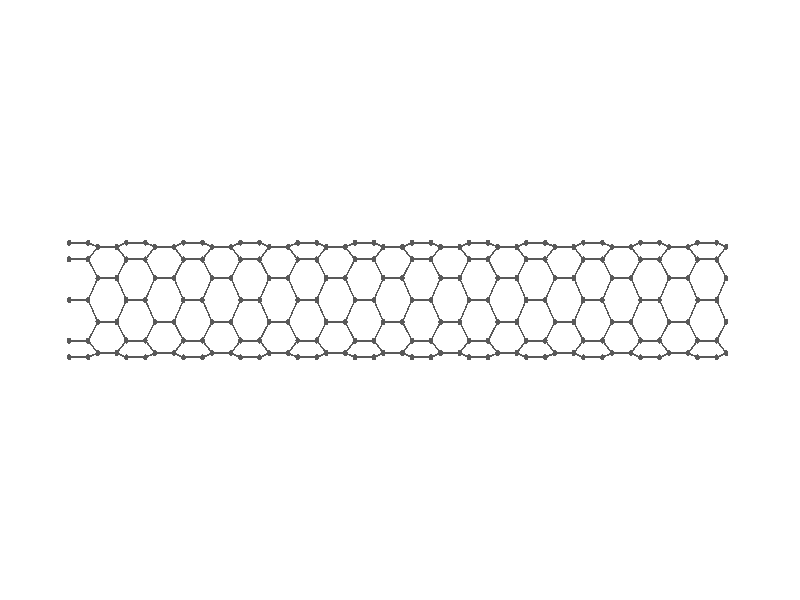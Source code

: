 // 
// Molecular graphics export from VMD 1.9.1
// http://www.ks.uiuc.edu/Research/vmd/
// Requires POV-Ray 3.5 or later
// 
// POV 3.x input script : E:/Users/Kevin Reiter/Documents/GitHub/promotion/daten/nanotori/80.pov 
// try povray +W1920 +H1057 -IE:/Users/Kevin Reiter/Documents/GitHub/promotion/daten/nanotori/80.pov -OE:/Users/Kevin Reiter/Documents/GitHub/promotion/daten/nanotori/80.pov.tga +P +X +A +FT +C
#if (version < 3.5) 
#error "VMD POV3DisplayDevice has been compiled for POV-Ray 3.5 or above.\nPlease upgrade POV-Ray or recompile VMD."
#end 
#declare VMD_clip_on=array[3] {0, 0, 0};
#declare VMD_clip=array[3];
#declare VMD_scaledclip=array[3];
#declare VMD_line_width=0.0020;
#macro VMDC ( C1 )
  texture { pigment { rgbt C1 }}
#end
#macro VMD_point (P1, R1, C1)
  #local T = texture { finish { ambient 1.0 diffuse 0.0 phong 0.0 specular 0.0 } pigment { C1 } }
  #if(VMD_clip_on[2])
  intersection {
    sphere {P1, R1 texture {T} #if(VMD_clip_on[1]) clipped_by {VMD_clip[1]} #end no_shadow}
    VMD_clip[2]
  }
  #else
  sphere {P1, R1 texture {T} #if(VMD_clip_on[1]) clipped_by {VMD_clip[1]} #end no_shadow}
  #end
#end
#macro VMD_line (P1, P2, C1)
  #local T = texture { finish { ambient 1.0 diffuse 0.0 phong 0.0 specular 0.0 } pigment { C1 } }
  #if(VMD_clip_on[2])
  intersection {
    cylinder {P1, P2, VMD_line_width texture {T} #if(VMD_clip_on[1]) clipped_by {VMD_clip[1]} #end no_shadow}
    VMD_clip[2]
  }
  #else
  cylinder {P1, P2, VMD_line_width texture {T} #if(VMD_clip_on[1]) clipped_by {VMD_clip[1]} #end no_shadow}
  #end
#end
#macro VMD_sphere (P1, R1, C1)
  #local T = texture { pigment { C1 } }
  #if(VMD_clip_on[2])
  intersection {
    sphere {P1, R1 texture {T} #if(VMD_clip_on[1]) clipped_by {VMD_clip[1]} #end no_shadow}
    VMD_clip[2]
  }
  #else
  sphere {P1, R1 texture {T} #if(VMD_clip_on[1]) clipped_by {VMD_clip[1]} #end no_shadow}
  #end
#end
#macro VMD_cylinder (P1, P2, R1, C1, O1)
  #local T = texture { pigment { C1 } }
  #if(VMD_clip_on[2])
  intersection {
    cylinder {P1, P2, R1 #if(O1) open #end texture {T} #if(VMD_clip_on[1]) clipped_by {VMD_clip[1]} #end no_shadow}
    VMD_clip[2]
  }
  #else
  cylinder {P1, P2, R1 #if(O1) open #end texture {T} #if(VMD_clip_on[1]) clipped_by {VMD_clip[1]} #end no_shadow}
  #end
#end
#macro VMD_cone (P1, P2, R1, C1)
  #local T = texture { pigment { C1 } }
  #if(VMD_clip_on[2])
  intersection {
    cone {P1, R1, P2, VMD_line_width texture {T} #if(VMD_clip_on[1]) clipped_by {VMD_clip[1]} #end no_shadow}
    VMD_clip[2]
  }
  #else
  cone {P1, R1, P2, VMD_line_width texture {T} #if(VMD_clip_on[1]) clipped_by {VMD_clip[1]} #end no_shadow}
  #end
#end
#macro VMD_triangle (P1, P2, P3, N1, N2, N3, C1)
  #local T = texture { pigment { C1 } }
  smooth_triangle {P1, N1, P2, N2, P3, N3 texture {T} #if(VMD_clip_on[1]) clipped_by {VMD_clip[1]} #end no_shadow}
#end
#macro VMD_tricolor (P1, P2, P3, N1, N2, N3, C1, C2, C3)
  #local NX = P2-P1;
  #local NY = P3-P1;
  #local NZ = vcross(NX, NY);
  #local T = texture { pigment {
    average pigment_map {
      [1 gradient x color_map {[0 rgb 0] [1 C2*3]}]
      [1 gradient y color_map {[0 rgb 0] [1 C3*3]}]
      [1 gradient z color_map {[0 rgb 0] [1 C1*3]}]
    }
    matrix <1.01,0,1,0,1.01,1,0,0,1,-.002,-.002,-1>
    matrix <NX.x,NX.y,NX.z,NY.x,NY.y,NY.z,NZ.x,NZ.y,NZ.z,P1.x,P1.y,P1.z>
  } }
  smooth_triangle {P1, N1, P2, N2, P3, N3 texture {T} #if(VMD_clip_on[1]) clipped_by {VMD_clip[1]} #end no_shadow}
#end
camera {
  orthographic
  location <0.0000, 0.0000, -2.0000>
  look_at <0.0000, 0.0000, 2.0000>
  up <0.0000, 3.0000, 0.0000>
  right <5.4494, 0.0000, 0.0000>
}
light_source { 
  <-0.1000, 0.1000, -1.0000> 
  color rgb<1.000, 1.000, 1.000> 
  parallel 
  point_at <0.0, 0.0, 0.0> 
}
light_source { 
  <1.0000, 2.0000, -0.5000> 
  color rgb<1.000, 1.000, 1.000> 
  parallel 
  point_at <0.0, 0.0, 0.0> 
}
background {
  color rgb<1.000, 1.000, 1.000>
}
#default { texture {
 finish { ambient 0.000 diffuse 0.650 phong 0.1 phong_size 40.000 specular 0.500 }
} }
#declare VMD_line_width=0.0020;
// MoleculeID: 1 ReprID: 0 Beginning CPK
// MoleculeID: 1 ReprID: 0 Beginning VDW
VMD_sphere(<-2.1240,-0.0000,0.2870>,0.0155,rgbt<0.350,0.350,0.350,0.000>)
VMD_sphere(<-2.2535,-0.0000,0.2870>,0.0155,rgbt<0.350,0.350,0.350,0.000>)
VMD_sphere(<-1.9294,0.1098,0.2652>,0.0155,rgbt<0.350,0.350,0.350,0.000>)
VMD_sphere(<-2.0589,0.1098,0.2652>,0.0155,rgbt<0.350,0.350,0.350,0.000>)
VMD_sphere(<-2.1240,0.2029,0.2029>,0.0155,rgbt<0.350,0.350,0.350,0.000>)
VMD_sphere(<-2.2535,0.2029,0.2029>,0.0155,rgbt<0.350,0.350,0.350,0.000>)
VMD_sphere(<-1.9294,0.2652,0.1098>,0.0155,rgbt<0.350,0.350,0.350,0.000>)
VMD_sphere(<-2.0589,0.2652,0.1098>,0.0155,rgbt<0.350,0.350,0.350,0.000>)
VMD_sphere(<-2.1240,0.2870,-0.0000>,0.0155,rgbt<0.350,0.350,0.350,0.000>)
VMD_sphere(<-2.2535,0.2870,-0.0000>,0.0155,rgbt<0.350,0.350,0.350,0.000>)
VMD_sphere(<-1.9294,0.2652,-0.1098>,0.0155,rgbt<0.350,0.350,0.350,0.000>)
VMD_sphere(<-2.0589,0.2652,-0.1098>,0.0155,rgbt<0.350,0.350,0.350,0.000>)
VMD_sphere(<-2.1240,0.2029,-0.2029>,0.0155,rgbt<0.350,0.350,0.350,0.000>)
VMD_sphere(<-2.2535,0.2029,-0.2029>,0.0155,rgbt<0.350,0.350,0.350,0.000>)
VMD_sphere(<-1.9294,0.1098,-0.2652>,0.0155,rgbt<0.350,0.350,0.350,0.000>)
VMD_sphere(<-2.0589,0.1098,-0.2652>,0.0155,rgbt<0.350,0.350,0.350,0.000>)
VMD_sphere(<-2.1240,-0.0000,-0.2870>,0.0155,rgbt<0.350,0.350,0.350,0.000>)
VMD_sphere(<-2.2535,-0.0000,-0.2870>,0.0155,rgbt<0.350,0.350,0.350,0.000>)
VMD_sphere(<-1.9294,-0.1098,-0.2652>,0.0155,rgbt<0.350,0.350,0.350,0.000>)
VMD_sphere(<-2.0589,-0.1098,-0.2652>,0.0155,rgbt<0.350,0.350,0.350,0.000>)
VMD_sphere(<-2.1240,-0.2029,-0.2029>,0.0155,rgbt<0.350,0.350,0.350,0.000>)
VMD_sphere(<-2.2535,-0.2029,-0.2029>,0.0155,rgbt<0.350,0.350,0.350,0.000>)
VMD_sphere(<-1.9294,-0.2652,-0.1098>,0.0155,rgbt<0.350,0.350,0.350,0.000>)
VMD_sphere(<-2.0589,-0.2652,-0.1098>,0.0155,rgbt<0.350,0.350,0.350,0.000>)
VMD_sphere(<-2.1240,-0.2870,-0.0000>,0.0155,rgbt<0.350,0.350,0.350,0.000>)
VMD_sphere(<-2.2535,-0.2870,-0.0000>,0.0155,rgbt<0.350,0.350,0.350,0.000>)
VMD_sphere(<-1.9294,-0.2652,0.1098>,0.0155,rgbt<0.350,0.350,0.350,0.000>)
VMD_sphere(<-2.0589,-0.2652,0.1098>,0.0155,rgbt<0.350,0.350,0.350,0.000>)
VMD_sphere(<-2.1240,-0.2029,0.2029>,0.0155,rgbt<0.350,0.350,0.350,0.000>)
VMD_sphere(<-2.2535,-0.2029,0.2029>,0.0155,rgbt<0.350,0.350,0.350,0.000>)
VMD_sphere(<-1.9294,-0.1098,0.2652>,0.0155,rgbt<0.350,0.350,0.350,0.000>)
VMD_sphere(<-2.0589,-0.1098,0.2652>,0.0155,rgbt<0.350,0.350,0.350,0.000>)
VMD_sphere(<-1.7348,-0.0000,0.2870>,0.0155,rgbt<0.350,0.350,0.350,0.000>)
VMD_sphere(<-1.8643,-0.0000,0.2870>,0.0155,rgbt<0.350,0.350,0.350,0.000>)
VMD_sphere(<-1.5402,0.1098,0.2652>,0.0155,rgbt<0.350,0.350,0.350,0.000>)
VMD_sphere(<-1.6697,0.1098,0.2652>,0.0155,rgbt<0.350,0.350,0.350,0.000>)
VMD_sphere(<-1.7348,0.2029,0.2029>,0.0155,rgbt<0.350,0.350,0.350,0.000>)
VMD_sphere(<-1.8643,0.2029,0.2029>,0.0155,rgbt<0.350,0.350,0.350,0.000>)
VMD_sphere(<-1.5402,0.2652,0.1098>,0.0155,rgbt<0.350,0.350,0.350,0.000>)
VMD_sphere(<-1.6697,0.2652,0.1098>,0.0155,rgbt<0.350,0.350,0.350,0.000>)
VMD_sphere(<-1.7348,0.2870,-0.0000>,0.0155,rgbt<0.350,0.350,0.350,0.000>)
VMD_sphere(<-1.8643,0.2870,-0.0000>,0.0155,rgbt<0.350,0.350,0.350,0.000>)
VMD_sphere(<-1.5402,0.2652,-0.1098>,0.0155,rgbt<0.350,0.350,0.350,0.000>)
VMD_sphere(<-1.6697,0.2652,-0.1098>,0.0155,rgbt<0.350,0.350,0.350,0.000>)
VMD_sphere(<-1.7348,0.2029,-0.2029>,0.0155,rgbt<0.350,0.350,0.350,0.000>)
VMD_sphere(<-1.8643,0.2029,-0.2029>,0.0155,rgbt<0.350,0.350,0.350,0.000>)
VMD_sphere(<-1.5402,0.1098,-0.2652>,0.0155,rgbt<0.350,0.350,0.350,0.000>)
VMD_sphere(<-1.6697,0.1098,-0.2652>,0.0155,rgbt<0.350,0.350,0.350,0.000>)
VMD_sphere(<-1.7348,-0.0000,-0.2870>,0.0155,rgbt<0.350,0.350,0.350,0.000>)
VMD_sphere(<-1.8643,-0.0000,-0.2870>,0.0155,rgbt<0.350,0.350,0.350,0.000>)
VMD_sphere(<-1.5402,-0.1098,-0.2652>,0.0155,rgbt<0.350,0.350,0.350,0.000>)
VMD_sphere(<-1.6697,-0.1098,-0.2652>,0.0155,rgbt<0.350,0.350,0.350,0.000>)
VMD_sphere(<-1.7348,-0.2029,-0.2029>,0.0155,rgbt<0.350,0.350,0.350,0.000>)
VMD_sphere(<-1.8643,-0.2029,-0.2029>,0.0155,rgbt<0.350,0.350,0.350,0.000>)
VMD_sphere(<-1.5402,-0.2652,-0.1098>,0.0155,rgbt<0.350,0.350,0.350,0.000>)
VMD_sphere(<-1.6697,-0.2652,-0.1098>,0.0155,rgbt<0.350,0.350,0.350,0.000>)
VMD_sphere(<-1.7348,-0.2870,-0.0000>,0.0155,rgbt<0.350,0.350,0.350,0.000>)
VMD_sphere(<-1.8643,-0.2870,-0.0000>,0.0155,rgbt<0.350,0.350,0.350,0.000>)
VMD_sphere(<-1.5402,-0.2652,0.1098>,0.0155,rgbt<0.350,0.350,0.350,0.000>)
VMD_sphere(<-1.6697,-0.2652,0.1098>,0.0155,rgbt<0.350,0.350,0.350,0.000>)
VMD_sphere(<-1.7348,-0.2029,0.2029>,0.0155,rgbt<0.350,0.350,0.350,0.000>)
VMD_sphere(<-1.8643,-0.2029,0.2029>,0.0155,rgbt<0.350,0.350,0.350,0.000>)
VMD_sphere(<-1.5402,-0.1098,0.2652>,0.0155,rgbt<0.350,0.350,0.350,0.000>)
VMD_sphere(<-1.6697,-0.1098,0.2652>,0.0155,rgbt<0.350,0.350,0.350,0.000>)
VMD_sphere(<-1.3456,-0.0000,0.2870>,0.0155,rgbt<0.350,0.350,0.350,0.000>)
VMD_sphere(<-1.4751,-0.0000,0.2870>,0.0155,rgbt<0.350,0.350,0.350,0.000>)
VMD_sphere(<-1.1510,0.1098,0.2652>,0.0155,rgbt<0.350,0.350,0.350,0.000>)
VMD_sphere(<-1.2806,0.1098,0.2652>,0.0155,rgbt<0.350,0.350,0.350,0.000>)
VMD_sphere(<-1.3456,0.2029,0.2029>,0.0155,rgbt<0.350,0.350,0.350,0.000>)
VMD_sphere(<-1.4751,0.2029,0.2029>,0.0155,rgbt<0.350,0.350,0.350,0.000>)
VMD_sphere(<-1.1510,0.2652,0.1098>,0.0155,rgbt<0.350,0.350,0.350,0.000>)
VMD_sphere(<-1.2806,0.2652,0.1098>,0.0155,rgbt<0.350,0.350,0.350,0.000>)
VMD_sphere(<-1.3456,0.2870,-0.0000>,0.0155,rgbt<0.350,0.350,0.350,0.000>)
VMD_sphere(<-1.4751,0.2870,-0.0000>,0.0155,rgbt<0.350,0.350,0.350,0.000>)
VMD_sphere(<-1.1510,0.2652,-0.1098>,0.0155,rgbt<0.350,0.350,0.350,0.000>)
VMD_sphere(<-1.2806,0.2652,-0.1098>,0.0155,rgbt<0.350,0.350,0.350,0.000>)
VMD_sphere(<-1.3456,0.2029,-0.2029>,0.0155,rgbt<0.350,0.350,0.350,0.000>)
VMD_sphere(<-1.4751,0.2029,-0.2029>,0.0155,rgbt<0.350,0.350,0.350,0.000>)
VMD_sphere(<-1.1510,0.1098,-0.2652>,0.0155,rgbt<0.350,0.350,0.350,0.000>)
VMD_sphere(<-1.2806,0.1098,-0.2652>,0.0155,rgbt<0.350,0.350,0.350,0.000>)
VMD_sphere(<-1.3456,-0.0000,-0.2870>,0.0155,rgbt<0.350,0.350,0.350,0.000>)
VMD_sphere(<-1.4751,-0.0000,-0.2870>,0.0155,rgbt<0.350,0.350,0.350,0.000>)
VMD_sphere(<-1.1510,-0.1098,-0.2652>,0.0155,rgbt<0.350,0.350,0.350,0.000>)
VMD_sphere(<-1.2806,-0.1098,-0.2652>,0.0155,rgbt<0.350,0.350,0.350,0.000>)
VMD_sphere(<-1.3456,-0.2029,-0.2029>,0.0155,rgbt<0.350,0.350,0.350,0.000>)
VMD_sphere(<-1.4751,-0.2029,-0.2029>,0.0155,rgbt<0.350,0.350,0.350,0.000>)
VMD_sphere(<-1.1510,-0.2652,-0.1098>,0.0155,rgbt<0.350,0.350,0.350,0.000>)
VMD_sphere(<-1.2806,-0.2652,-0.1098>,0.0155,rgbt<0.350,0.350,0.350,0.000>)
VMD_sphere(<-1.3456,-0.2870,-0.0000>,0.0155,rgbt<0.350,0.350,0.350,0.000>)
VMD_sphere(<-1.4751,-0.2870,-0.0000>,0.0155,rgbt<0.350,0.350,0.350,0.000>)
VMD_sphere(<-1.1510,-0.2652,0.1098>,0.0155,rgbt<0.350,0.350,0.350,0.000>)
VMD_sphere(<-1.2806,-0.2652,0.1098>,0.0155,rgbt<0.350,0.350,0.350,0.000>)
VMD_sphere(<-1.3456,-0.2029,0.2029>,0.0155,rgbt<0.350,0.350,0.350,0.000>)
VMD_sphere(<-1.4751,-0.2029,0.2029>,0.0155,rgbt<0.350,0.350,0.350,0.000>)
VMD_sphere(<-1.1510,-0.1098,0.2652>,0.0155,rgbt<0.350,0.350,0.350,0.000>)
VMD_sphere(<-1.2806,-0.1098,0.2652>,0.0155,rgbt<0.350,0.350,0.350,0.000>)
VMD_sphere(<-0.9565,-0.0000,0.2870>,0.0155,rgbt<0.350,0.350,0.350,0.000>)
VMD_sphere(<-1.0860,-0.0000,0.2870>,0.0155,rgbt<0.350,0.350,0.350,0.000>)
VMD_sphere(<-0.7619,0.1098,0.2652>,0.0155,rgbt<0.350,0.350,0.350,0.000>)
VMD_sphere(<-0.8914,0.1098,0.2652>,0.0155,rgbt<0.350,0.350,0.350,0.000>)
VMD_sphere(<-0.9565,0.2029,0.2029>,0.0155,rgbt<0.350,0.350,0.350,0.000>)
VMD_sphere(<-1.0860,0.2029,0.2029>,0.0155,rgbt<0.350,0.350,0.350,0.000>)
VMD_sphere(<-0.7619,0.2652,0.1098>,0.0155,rgbt<0.350,0.350,0.350,0.000>)
VMD_sphere(<-0.8914,0.2652,0.1098>,0.0155,rgbt<0.350,0.350,0.350,0.000>)
VMD_sphere(<-0.9565,0.2870,-0.0000>,0.0155,rgbt<0.350,0.350,0.350,0.000>)
VMD_sphere(<-1.0860,0.2870,-0.0000>,0.0155,rgbt<0.350,0.350,0.350,0.000>)
VMD_sphere(<-0.7619,0.2652,-0.1098>,0.0155,rgbt<0.350,0.350,0.350,0.000>)
VMD_sphere(<-0.8914,0.2652,-0.1098>,0.0155,rgbt<0.350,0.350,0.350,0.000>)
VMD_sphere(<-0.9565,0.2029,-0.2029>,0.0155,rgbt<0.350,0.350,0.350,0.000>)
VMD_sphere(<-1.0860,0.2029,-0.2029>,0.0155,rgbt<0.350,0.350,0.350,0.000>)
VMD_sphere(<-0.7619,0.1098,-0.2652>,0.0155,rgbt<0.350,0.350,0.350,0.000>)
VMD_sphere(<-0.8914,0.1098,-0.2652>,0.0155,rgbt<0.350,0.350,0.350,0.000>)
VMD_sphere(<-0.9565,-0.0000,-0.2870>,0.0155,rgbt<0.350,0.350,0.350,0.000>)
VMD_sphere(<-1.0860,-0.0000,-0.2870>,0.0155,rgbt<0.350,0.350,0.350,0.000>)
VMD_sphere(<-0.7619,-0.1098,-0.2652>,0.0155,rgbt<0.350,0.350,0.350,0.000>)
VMD_sphere(<-0.8914,-0.1098,-0.2652>,0.0155,rgbt<0.350,0.350,0.350,0.000>)
VMD_sphere(<-0.9565,-0.2029,-0.2029>,0.0155,rgbt<0.350,0.350,0.350,0.000>)
VMD_sphere(<-1.0860,-0.2029,-0.2029>,0.0155,rgbt<0.350,0.350,0.350,0.000>)
VMD_sphere(<-0.7619,-0.2652,-0.1098>,0.0155,rgbt<0.350,0.350,0.350,0.000>)
VMD_sphere(<-0.8914,-0.2652,-0.1098>,0.0155,rgbt<0.350,0.350,0.350,0.000>)
VMD_sphere(<-0.9565,-0.2870,-0.0000>,0.0155,rgbt<0.350,0.350,0.350,0.000>)
VMD_sphere(<-1.0860,-0.2870,-0.0000>,0.0155,rgbt<0.350,0.350,0.350,0.000>)
VMD_sphere(<-0.7619,-0.2652,0.1098>,0.0155,rgbt<0.350,0.350,0.350,0.000>)
VMD_sphere(<-0.8914,-0.2652,0.1098>,0.0155,rgbt<0.350,0.350,0.350,0.000>)
VMD_sphere(<-0.9565,-0.2029,0.2029>,0.0155,rgbt<0.350,0.350,0.350,0.000>)
VMD_sphere(<-1.0860,-0.2029,0.2029>,0.0155,rgbt<0.350,0.350,0.350,0.000>)
VMD_sphere(<-0.7619,-0.1098,0.2652>,0.0155,rgbt<0.350,0.350,0.350,0.000>)
VMD_sphere(<-0.8914,-0.1098,0.2652>,0.0155,rgbt<0.350,0.350,0.350,0.000>)
VMD_sphere(<-0.5673,-0.0000,0.2870>,0.0155,rgbt<0.350,0.350,0.350,0.000>)
VMD_sphere(<-0.6968,-0.0000,0.2870>,0.0155,rgbt<0.350,0.350,0.350,0.000>)
VMD_sphere(<-0.3727,0.1098,0.2652>,0.0155,rgbt<0.350,0.350,0.350,0.000>)
VMD_sphere(<-0.5022,0.1098,0.2652>,0.0155,rgbt<0.350,0.350,0.350,0.000>)
VMD_sphere(<-0.5673,0.2029,0.2029>,0.0155,rgbt<0.350,0.350,0.350,0.000>)
VMD_sphere(<-0.6968,0.2029,0.2029>,0.0155,rgbt<0.350,0.350,0.350,0.000>)
VMD_sphere(<-0.3727,0.2652,0.1098>,0.0155,rgbt<0.350,0.350,0.350,0.000>)
VMD_sphere(<-0.5022,0.2652,0.1098>,0.0155,rgbt<0.350,0.350,0.350,0.000>)
VMD_sphere(<-0.5673,0.2870,-0.0000>,0.0155,rgbt<0.350,0.350,0.350,0.000>)
VMD_sphere(<-0.6968,0.2870,-0.0000>,0.0155,rgbt<0.350,0.350,0.350,0.000>)
VMD_sphere(<-0.3727,0.2652,-0.1098>,0.0155,rgbt<0.350,0.350,0.350,0.000>)
VMD_sphere(<-0.5022,0.2652,-0.1098>,0.0155,rgbt<0.350,0.350,0.350,0.000>)
VMD_sphere(<-0.5673,0.2029,-0.2029>,0.0155,rgbt<0.350,0.350,0.350,0.000>)
VMD_sphere(<-0.6968,0.2029,-0.2029>,0.0155,rgbt<0.350,0.350,0.350,0.000>)
VMD_sphere(<-0.3727,0.1098,-0.2652>,0.0155,rgbt<0.350,0.350,0.350,0.000>)
VMD_sphere(<-0.5022,0.1098,-0.2652>,0.0155,rgbt<0.350,0.350,0.350,0.000>)
VMD_sphere(<-0.5673,-0.0000,-0.2870>,0.0155,rgbt<0.350,0.350,0.350,0.000>)
VMD_sphere(<-0.6968,-0.0000,-0.2870>,0.0155,rgbt<0.350,0.350,0.350,0.000>)
VMD_sphere(<-0.3727,-0.1098,-0.2652>,0.0155,rgbt<0.350,0.350,0.350,0.000>)
VMD_sphere(<-0.5022,-0.1098,-0.2652>,0.0155,rgbt<0.350,0.350,0.350,0.000>)
VMD_sphere(<-0.5673,-0.2029,-0.2029>,0.0155,rgbt<0.350,0.350,0.350,0.000>)
VMD_sphere(<-0.6968,-0.2029,-0.2029>,0.0155,rgbt<0.350,0.350,0.350,0.000>)
VMD_sphere(<-0.3727,-0.2652,-0.1098>,0.0155,rgbt<0.350,0.350,0.350,0.000>)
VMD_sphere(<-0.5022,-0.2652,-0.1098>,0.0155,rgbt<0.350,0.350,0.350,0.000>)
VMD_sphere(<-0.5673,-0.2870,-0.0000>,0.0155,rgbt<0.350,0.350,0.350,0.000>)
VMD_sphere(<-0.6968,-0.2870,-0.0000>,0.0155,rgbt<0.350,0.350,0.350,0.000>)
VMD_sphere(<-0.3727,-0.2652,0.1098>,0.0155,rgbt<0.350,0.350,0.350,0.000>)
VMD_sphere(<-0.5022,-0.2652,0.1098>,0.0155,rgbt<0.350,0.350,0.350,0.000>)
VMD_sphere(<-0.5673,-0.2029,0.2029>,0.0155,rgbt<0.350,0.350,0.350,0.000>)
VMD_sphere(<-0.6968,-0.2029,0.2029>,0.0155,rgbt<0.350,0.350,0.350,0.000>)
VMD_sphere(<-0.3727,-0.1098,0.2652>,0.0155,rgbt<0.350,0.350,0.350,0.000>)
VMD_sphere(<-0.5022,-0.1098,0.2652>,0.0155,rgbt<0.350,0.350,0.350,0.000>)
VMD_sphere(<-0.1781,-0.0000,0.2870>,0.0155,rgbt<0.350,0.350,0.350,0.000>)
VMD_sphere(<-0.3076,-0.0000,0.2870>,0.0155,rgbt<0.350,0.350,0.350,0.000>)
VMD_sphere(<0.0165,0.1098,0.2652>,0.0155,rgbt<0.350,0.350,0.350,0.000>)
VMD_sphere(<-0.1131,0.1098,0.2652>,0.0155,rgbt<0.350,0.350,0.350,0.000>)
VMD_sphere(<-0.1781,0.2029,0.2029>,0.0155,rgbt<0.350,0.350,0.350,0.000>)
VMD_sphere(<-0.3076,0.2029,0.2029>,0.0155,rgbt<0.350,0.350,0.350,0.000>)
VMD_sphere(<0.0165,0.2652,0.1098>,0.0155,rgbt<0.350,0.350,0.350,0.000>)
VMD_sphere(<-0.1131,0.2652,0.1098>,0.0155,rgbt<0.350,0.350,0.350,0.000>)
VMD_sphere(<-0.1781,0.2870,-0.0000>,0.0155,rgbt<0.350,0.350,0.350,0.000>)
VMD_sphere(<-0.3076,0.2870,-0.0000>,0.0155,rgbt<0.350,0.350,0.350,0.000>)
VMD_sphere(<0.0165,0.2652,-0.1098>,0.0155,rgbt<0.350,0.350,0.350,0.000>)
VMD_sphere(<-0.1131,0.2652,-0.1098>,0.0155,rgbt<0.350,0.350,0.350,0.000>)
VMD_sphere(<-0.1781,0.2029,-0.2029>,0.0155,rgbt<0.350,0.350,0.350,0.000>)
VMD_sphere(<-0.3076,0.2029,-0.2029>,0.0155,rgbt<0.350,0.350,0.350,0.000>)
VMD_sphere(<0.0165,0.1098,-0.2652>,0.0155,rgbt<0.350,0.350,0.350,0.000>)
VMD_sphere(<-0.1131,0.1098,-0.2652>,0.0155,rgbt<0.350,0.350,0.350,0.000>)
VMD_sphere(<-0.1781,-0.0000,-0.2870>,0.0155,rgbt<0.350,0.350,0.350,0.000>)
VMD_sphere(<-0.3076,-0.0000,-0.2870>,0.0155,rgbt<0.350,0.350,0.350,0.000>)
VMD_sphere(<0.0165,-0.1098,-0.2652>,0.0155,rgbt<0.350,0.350,0.350,0.000>)
VMD_sphere(<-0.1131,-0.1098,-0.2652>,0.0155,rgbt<0.350,0.350,0.350,0.000>)
VMD_sphere(<-0.1781,-0.2029,-0.2029>,0.0155,rgbt<0.350,0.350,0.350,0.000>)
VMD_sphere(<-0.3076,-0.2029,-0.2029>,0.0155,rgbt<0.350,0.350,0.350,0.000>)
VMD_sphere(<0.0165,-0.2652,-0.1098>,0.0155,rgbt<0.350,0.350,0.350,0.000>)
VMD_sphere(<-0.1131,-0.2652,-0.1098>,0.0155,rgbt<0.350,0.350,0.350,0.000>)
VMD_sphere(<-0.1781,-0.2870,-0.0000>,0.0155,rgbt<0.350,0.350,0.350,0.000>)
VMD_sphere(<-0.3076,-0.2870,-0.0000>,0.0155,rgbt<0.350,0.350,0.350,0.000>)
VMD_sphere(<0.0165,-0.2652,0.1098>,0.0155,rgbt<0.350,0.350,0.350,0.000>)
VMD_sphere(<-0.1131,-0.2652,0.1098>,0.0155,rgbt<0.350,0.350,0.350,0.000>)
VMD_sphere(<-0.1781,-0.2029,0.2029>,0.0155,rgbt<0.350,0.350,0.350,0.000>)
VMD_sphere(<-0.3076,-0.2029,0.2029>,0.0155,rgbt<0.350,0.350,0.350,0.000>)
VMD_sphere(<0.0165,-0.1098,0.2652>,0.0155,rgbt<0.350,0.350,0.350,0.000>)
VMD_sphere(<-0.1131,-0.1098,0.2652>,0.0155,rgbt<0.350,0.350,0.350,0.000>)
VMD_sphere(<0.2110,-0.0000,0.2870>,0.0155,rgbt<0.350,0.350,0.350,0.000>)
VMD_sphere(<0.0815,-0.0000,0.2870>,0.0155,rgbt<0.350,0.350,0.350,0.000>)
VMD_sphere(<0.4056,0.1098,0.2652>,0.0155,rgbt<0.350,0.350,0.350,0.000>)
VMD_sphere(<0.2761,0.1098,0.2652>,0.0155,rgbt<0.350,0.350,0.350,0.000>)
VMD_sphere(<0.2110,0.2029,0.2029>,0.0155,rgbt<0.350,0.350,0.350,0.000>)
VMD_sphere(<0.0815,0.2029,0.2029>,0.0155,rgbt<0.350,0.350,0.350,0.000>)
VMD_sphere(<0.4056,0.2652,0.1098>,0.0155,rgbt<0.350,0.350,0.350,0.000>)
VMD_sphere(<0.2761,0.2652,0.1098>,0.0155,rgbt<0.350,0.350,0.350,0.000>)
VMD_sphere(<0.2110,0.2870,-0.0000>,0.0155,rgbt<0.350,0.350,0.350,0.000>)
VMD_sphere(<0.0815,0.2870,-0.0000>,0.0155,rgbt<0.350,0.350,0.350,0.000>)
VMD_sphere(<0.4056,0.2652,-0.1098>,0.0155,rgbt<0.350,0.350,0.350,0.000>)
VMD_sphere(<0.2761,0.2652,-0.1098>,0.0155,rgbt<0.350,0.350,0.350,0.000>)
VMD_sphere(<0.2110,0.2029,-0.2029>,0.0155,rgbt<0.350,0.350,0.350,0.000>)
VMD_sphere(<0.0815,0.2029,-0.2029>,0.0155,rgbt<0.350,0.350,0.350,0.000>)
VMD_sphere(<0.4056,0.1098,-0.2652>,0.0155,rgbt<0.350,0.350,0.350,0.000>)
VMD_sphere(<0.2761,0.1098,-0.2652>,0.0155,rgbt<0.350,0.350,0.350,0.000>)
VMD_sphere(<0.2110,-0.0000,-0.2870>,0.0155,rgbt<0.350,0.350,0.350,0.000>)
VMD_sphere(<0.0815,-0.0000,-0.2870>,0.0155,rgbt<0.350,0.350,0.350,0.000>)
VMD_sphere(<0.4056,-0.1098,-0.2652>,0.0155,rgbt<0.350,0.350,0.350,0.000>)
VMD_sphere(<0.2761,-0.1098,-0.2652>,0.0155,rgbt<0.350,0.350,0.350,0.000>)
VMD_sphere(<0.2110,-0.2029,-0.2029>,0.0155,rgbt<0.350,0.350,0.350,0.000>)
VMD_sphere(<0.0815,-0.2029,-0.2029>,0.0155,rgbt<0.350,0.350,0.350,0.000>)
VMD_sphere(<0.4056,-0.2652,-0.1098>,0.0155,rgbt<0.350,0.350,0.350,0.000>)
VMD_sphere(<0.2761,-0.2652,-0.1098>,0.0155,rgbt<0.350,0.350,0.350,0.000>)
VMD_sphere(<0.2110,-0.2870,-0.0000>,0.0155,rgbt<0.350,0.350,0.350,0.000>)
VMD_sphere(<0.0815,-0.2870,-0.0000>,0.0155,rgbt<0.350,0.350,0.350,0.000>)
VMD_sphere(<0.4056,-0.2652,0.1098>,0.0155,rgbt<0.350,0.350,0.350,0.000>)
VMD_sphere(<0.2761,-0.2652,0.1098>,0.0155,rgbt<0.350,0.350,0.350,0.000>)
VMD_sphere(<0.2110,-0.2029,0.2029>,0.0155,rgbt<0.350,0.350,0.350,0.000>)
VMD_sphere(<0.0815,-0.2029,0.2029>,0.0155,rgbt<0.350,0.350,0.350,0.000>)
VMD_sphere(<0.4056,-0.1098,0.2652>,0.0155,rgbt<0.350,0.350,0.350,0.000>)
VMD_sphere(<0.2761,-0.1098,0.2652>,0.0155,rgbt<0.350,0.350,0.350,0.000>)
VMD_sphere(<0.6002,-0.0000,0.2870>,0.0155,rgbt<0.350,0.350,0.350,0.000>)
VMD_sphere(<0.4707,-0.0000,0.2870>,0.0155,rgbt<0.350,0.350,0.350,0.000>)
VMD_sphere(<0.7948,0.1098,0.2652>,0.0155,rgbt<0.350,0.350,0.350,0.000>)
VMD_sphere(<0.6653,0.1098,0.2652>,0.0155,rgbt<0.350,0.350,0.350,0.000>)
VMD_sphere(<0.6002,0.2029,0.2029>,0.0155,rgbt<0.350,0.350,0.350,0.000>)
VMD_sphere(<0.4707,0.2029,0.2029>,0.0155,rgbt<0.350,0.350,0.350,0.000>)
VMD_sphere(<0.7948,0.2652,0.1098>,0.0155,rgbt<0.350,0.350,0.350,0.000>)
VMD_sphere(<0.6653,0.2652,0.1098>,0.0155,rgbt<0.350,0.350,0.350,0.000>)
VMD_sphere(<0.6002,0.2870,-0.0000>,0.0155,rgbt<0.350,0.350,0.350,0.000>)
VMD_sphere(<0.4707,0.2870,-0.0000>,0.0155,rgbt<0.350,0.350,0.350,0.000>)
VMD_sphere(<0.7948,0.2652,-0.1098>,0.0155,rgbt<0.350,0.350,0.350,0.000>)
VMD_sphere(<0.6653,0.2652,-0.1098>,0.0155,rgbt<0.350,0.350,0.350,0.000>)
VMD_sphere(<0.6002,0.2029,-0.2029>,0.0155,rgbt<0.350,0.350,0.350,0.000>)
VMD_sphere(<0.4707,0.2029,-0.2029>,0.0155,rgbt<0.350,0.350,0.350,0.000>)
VMD_sphere(<0.7948,0.1098,-0.2652>,0.0155,rgbt<0.350,0.350,0.350,0.000>)
VMD_sphere(<0.6653,0.1098,-0.2652>,0.0155,rgbt<0.350,0.350,0.350,0.000>)
VMD_sphere(<0.6002,-0.0000,-0.2870>,0.0155,rgbt<0.350,0.350,0.350,0.000>)
VMD_sphere(<0.4707,-0.0000,-0.2870>,0.0155,rgbt<0.350,0.350,0.350,0.000>)
VMD_sphere(<0.7948,-0.1098,-0.2652>,0.0155,rgbt<0.350,0.350,0.350,0.000>)
VMD_sphere(<0.6653,-0.1098,-0.2652>,0.0155,rgbt<0.350,0.350,0.350,0.000>)
VMD_sphere(<0.6002,-0.2029,-0.2029>,0.0155,rgbt<0.350,0.350,0.350,0.000>)
VMD_sphere(<0.4707,-0.2029,-0.2029>,0.0155,rgbt<0.350,0.350,0.350,0.000>)
VMD_sphere(<0.7948,-0.2652,-0.1098>,0.0155,rgbt<0.350,0.350,0.350,0.000>)
VMD_sphere(<0.6653,-0.2652,-0.1098>,0.0155,rgbt<0.350,0.350,0.350,0.000>)
VMD_sphere(<0.6002,-0.2870,-0.0000>,0.0155,rgbt<0.350,0.350,0.350,0.000>)
VMD_sphere(<0.4707,-0.2870,-0.0000>,0.0155,rgbt<0.350,0.350,0.350,0.000>)
VMD_sphere(<0.7948,-0.2652,0.1098>,0.0155,rgbt<0.350,0.350,0.350,0.000>)
VMD_sphere(<0.6653,-0.2652,0.1098>,0.0155,rgbt<0.350,0.350,0.350,0.000>)
VMD_sphere(<0.6002,-0.2029,0.2029>,0.0155,rgbt<0.350,0.350,0.350,0.000>)
VMD_sphere(<0.4707,-0.2029,0.2029>,0.0155,rgbt<0.350,0.350,0.350,0.000>)
VMD_sphere(<0.7948,-0.1098,0.2652>,0.0155,rgbt<0.350,0.350,0.350,0.000>)
VMD_sphere(<0.6653,-0.1098,0.2652>,0.0155,rgbt<0.350,0.350,0.350,0.000>)
VMD_sphere(<0.9894,-0.0000,0.2870>,0.0155,rgbt<0.350,0.350,0.350,0.000>)
VMD_sphere(<0.8599,-0.0000,0.2870>,0.0155,rgbt<0.350,0.350,0.350,0.000>)
VMD_sphere(<1.1839,0.1098,0.2652>,0.0155,rgbt<0.350,0.350,0.350,0.000>)
VMD_sphere(<1.0544,0.1098,0.2652>,0.0155,rgbt<0.350,0.350,0.350,0.000>)
VMD_sphere(<0.9894,0.2029,0.2029>,0.0155,rgbt<0.350,0.350,0.350,0.000>)
VMD_sphere(<0.8599,0.2029,0.2029>,0.0155,rgbt<0.350,0.350,0.350,0.000>)
VMD_sphere(<1.1839,0.2652,0.1098>,0.0155,rgbt<0.350,0.350,0.350,0.000>)
VMD_sphere(<1.0544,0.2652,0.1098>,0.0155,rgbt<0.350,0.350,0.350,0.000>)
VMD_sphere(<0.9894,0.2870,-0.0000>,0.0155,rgbt<0.350,0.350,0.350,0.000>)
VMD_sphere(<0.8599,0.2870,-0.0000>,0.0155,rgbt<0.350,0.350,0.350,0.000>)
VMD_sphere(<1.1839,0.2652,-0.1098>,0.0155,rgbt<0.350,0.350,0.350,0.000>)
VMD_sphere(<1.0544,0.2652,-0.1098>,0.0155,rgbt<0.350,0.350,0.350,0.000>)
VMD_sphere(<0.9894,0.2029,-0.2029>,0.0155,rgbt<0.350,0.350,0.350,0.000>)
VMD_sphere(<0.8599,0.2029,-0.2029>,0.0155,rgbt<0.350,0.350,0.350,0.000>)
VMD_sphere(<1.1839,0.1098,-0.2652>,0.0155,rgbt<0.350,0.350,0.350,0.000>)
VMD_sphere(<1.0544,0.1098,-0.2652>,0.0155,rgbt<0.350,0.350,0.350,0.000>)
VMD_sphere(<0.9894,-0.0000,-0.2870>,0.0155,rgbt<0.350,0.350,0.350,0.000>)
VMD_sphere(<0.8599,-0.0000,-0.2870>,0.0155,rgbt<0.350,0.350,0.350,0.000>)
VMD_sphere(<1.1839,-0.1098,-0.2652>,0.0155,rgbt<0.350,0.350,0.350,0.000>)
VMD_sphere(<1.0544,-0.1098,-0.2652>,0.0155,rgbt<0.350,0.350,0.350,0.000>)
VMD_sphere(<0.9894,-0.2029,-0.2029>,0.0155,rgbt<0.350,0.350,0.350,0.000>)
VMD_sphere(<0.8599,-0.2029,-0.2029>,0.0155,rgbt<0.350,0.350,0.350,0.000>)
VMD_sphere(<1.1839,-0.2652,-0.1098>,0.0155,rgbt<0.350,0.350,0.350,0.000>)
VMD_sphere(<1.0544,-0.2652,-0.1098>,0.0155,rgbt<0.350,0.350,0.350,0.000>)
VMD_sphere(<0.9894,-0.2870,-0.0000>,0.0155,rgbt<0.350,0.350,0.350,0.000>)
VMD_sphere(<0.8599,-0.2870,-0.0000>,0.0155,rgbt<0.350,0.350,0.350,0.000>)
VMD_sphere(<1.1839,-0.2652,0.1098>,0.0155,rgbt<0.350,0.350,0.350,0.000>)
VMD_sphere(<1.0544,-0.2652,0.1098>,0.0155,rgbt<0.350,0.350,0.350,0.000>)
VMD_sphere(<0.9894,-0.2029,0.2029>,0.0155,rgbt<0.350,0.350,0.350,0.000>)
VMD_sphere(<0.8599,-0.2029,0.2029>,0.0155,rgbt<0.350,0.350,0.350,0.000>)
VMD_sphere(<1.1839,-0.1098,0.2652>,0.0155,rgbt<0.350,0.350,0.350,0.000>)
VMD_sphere(<1.0544,-0.1098,0.2652>,0.0155,rgbt<0.350,0.350,0.350,0.000>)
VMD_sphere(<1.3785,-0.0000,0.2870>,0.0155,rgbt<0.350,0.350,0.350,0.000>)
VMD_sphere(<1.2490,-0.0000,0.2870>,0.0155,rgbt<0.350,0.350,0.350,0.000>)
VMD_sphere(<1.5731,0.1098,0.2652>,0.0155,rgbt<0.350,0.350,0.350,0.000>)
VMD_sphere(<1.4436,0.1098,0.2652>,0.0155,rgbt<0.350,0.350,0.350,0.000>)
VMD_sphere(<1.3785,0.2029,0.2029>,0.0155,rgbt<0.350,0.350,0.350,0.000>)
VMD_sphere(<1.2490,0.2029,0.2029>,0.0155,rgbt<0.350,0.350,0.350,0.000>)
VMD_sphere(<1.5731,0.2652,0.1098>,0.0155,rgbt<0.350,0.350,0.350,0.000>)
VMD_sphere(<1.4436,0.2652,0.1098>,0.0155,rgbt<0.350,0.350,0.350,0.000>)
VMD_sphere(<1.3785,0.2870,-0.0000>,0.0155,rgbt<0.350,0.350,0.350,0.000>)
VMD_sphere(<1.2490,0.2870,-0.0000>,0.0155,rgbt<0.350,0.350,0.350,0.000>)
VMD_sphere(<1.5731,0.2652,-0.1098>,0.0155,rgbt<0.350,0.350,0.350,0.000>)
VMD_sphere(<1.4436,0.2652,-0.1098>,0.0155,rgbt<0.350,0.350,0.350,0.000>)
VMD_sphere(<1.3785,0.2029,-0.2029>,0.0155,rgbt<0.350,0.350,0.350,0.000>)
VMD_sphere(<1.2490,0.2029,-0.2029>,0.0155,rgbt<0.350,0.350,0.350,0.000>)
VMD_sphere(<1.5731,0.1098,-0.2652>,0.0155,rgbt<0.350,0.350,0.350,0.000>)
VMD_sphere(<1.4436,0.1098,-0.2652>,0.0155,rgbt<0.350,0.350,0.350,0.000>)
VMD_sphere(<1.3785,-0.0000,-0.2870>,0.0155,rgbt<0.350,0.350,0.350,0.000>)
VMD_sphere(<1.2490,-0.0000,-0.2870>,0.0155,rgbt<0.350,0.350,0.350,0.000>)
VMD_sphere(<1.5731,-0.1098,-0.2652>,0.0155,rgbt<0.350,0.350,0.350,0.000>)
VMD_sphere(<1.4436,-0.1098,-0.2652>,0.0155,rgbt<0.350,0.350,0.350,0.000>)
VMD_sphere(<1.3785,-0.2029,-0.2029>,0.0155,rgbt<0.350,0.350,0.350,0.000>)
VMD_sphere(<1.2490,-0.2029,-0.2029>,0.0155,rgbt<0.350,0.350,0.350,0.000>)
VMD_sphere(<1.5731,-0.2652,-0.1098>,0.0155,rgbt<0.350,0.350,0.350,0.000>)
VMD_sphere(<1.4436,-0.2652,-0.1098>,0.0155,rgbt<0.350,0.350,0.350,0.000>)
VMD_sphere(<1.3785,-0.2870,-0.0000>,0.0155,rgbt<0.350,0.350,0.350,0.000>)
VMD_sphere(<1.2490,-0.2870,-0.0000>,0.0155,rgbt<0.350,0.350,0.350,0.000>)
VMD_sphere(<1.5731,-0.2652,0.1098>,0.0155,rgbt<0.350,0.350,0.350,0.000>)
VMD_sphere(<1.4436,-0.2652,0.1098>,0.0155,rgbt<0.350,0.350,0.350,0.000>)
VMD_sphere(<1.3785,-0.2029,0.2029>,0.0155,rgbt<0.350,0.350,0.350,0.000>)
VMD_sphere(<1.2490,-0.2029,0.2029>,0.0155,rgbt<0.350,0.350,0.350,0.000>)
VMD_sphere(<1.5731,-0.1098,0.2652>,0.0155,rgbt<0.350,0.350,0.350,0.000>)
VMD_sphere(<1.4436,-0.1098,0.2652>,0.0155,rgbt<0.350,0.350,0.350,0.000>)
VMD_sphere(<1.7677,-0.0000,0.2870>,0.0155,rgbt<0.350,0.350,0.350,0.000>)
VMD_sphere(<1.6382,-0.0000,0.2870>,0.0155,rgbt<0.350,0.350,0.350,0.000>)
VMD_sphere(<1.9623,0.1098,0.2652>,0.0155,rgbt<0.350,0.350,0.350,0.000>)
VMD_sphere(<1.8328,0.1098,0.2652>,0.0155,rgbt<0.350,0.350,0.350,0.000>)
VMD_sphere(<1.7677,0.2029,0.2029>,0.0155,rgbt<0.350,0.350,0.350,0.000>)
VMD_sphere(<1.6382,0.2029,0.2029>,0.0155,rgbt<0.350,0.350,0.350,0.000>)
VMD_sphere(<1.9623,0.2652,0.1098>,0.0155,rgbt<0.350,0.350,0.350,0.000>)
VMD_sphere(<1.8328,0.2652,0.1098>,0.0155,rgbt<0.350,0.350,0.350,0.000>)
VMD_sphere(<1.7677,0.2870,-0.0000>,0.0155,rgbt<0.350,0.350,0.350,0.000>)
VMD_sphere(<1.6382,0.2870,-0.0000>,0.0155,rgbt<0.350,0.350,0.350,0.000>)
VMD_sphere(<1.9623,0.2652,-0.1098>,0.0155,rgbt<0.350,0.350,0.350,0.000>)
VMD_sphere(<1.8328,0.2652,-0.1098>,0.0155,rgbt<0.350,0.350,0.350,0.000>)
VMD_sphere(<1.7677,0.2029,-0.2029>,0.0155,rgbt<0.350,0.350,0.350,0.000>)
VMD_sphere(<1.6382,0.2029,-0.2029>,0.0155,rgbt<0.350,0.350,0.350,0.000>)
VMD_sphere(<1.9623,0.1098,-0.2652>,0.0155,rgbt<0.350,0.350,0.350,0.000>)
VMD_sphere(<1.8328,0.1098,-0.2652>,0.0155,rgbt<0.350,0.350,0.350,0.000>)
VMD_sphere(<1.7677,-0.0000,-0.2870>,0.0155,rgbt<0.350,0.350,0.350,0.000>)
VMD_sphere(<1.6382,-0.0000,-0.2870>,0.0155,rgbt<0.350,0.350,0.350,0.000>)
VMD_sphere(<1.9623,-0.1098,-0.2652>,0.0155,rgbt<0.350,0.350,0.350,0.000>)
VMD_sphere(<1.8328,-0.1098,-0.2652>,0.0155,rgbt<0.350,0.350,0.350,0.000>)
VMD_sphere(<1.7677,-0.2029,-0.2029>,0.0155,rgbt<0.350,0.350,0.350,0.000>)
VMD_sphere(<1.6382,-0.2029,-0.2029>,0.0155,rgbt<0.350,0.350,0.350,0.000>)
VMD_sphere(<1.9623,-0.2652,-0.1098>,0.0155,rgbt<0.350,0.350,0.350,0.000>)
VMD_sphere(<1.8328,-0.2652,-0.1098>,0.0155,rgbt<0.350,0.350,0.350,0.000>)
VMD_sphere(<1.7677,-0.2870,-0.0000>,0.0155,rgbt<0.350,0.350,0.350,0.000>)
VMD_sphere(<1.6382,-0.2870,-0.0000>,0.0155,rgbt<0.350,0.350,0.350,0.000>)
VMD_sphere(<1.9623,-0.2652,0.1098>,0.0155,rgbt<0.350,0.350,0.350,0.000>)
VMD_sphere(<1.8328,-0.2652,0.1098>,0.0155,rgbt<0.350,0.350,0.350,0.000>)
VMD_sphere(<1.7677,-0.2029,0.2029>,0.0155,rgbt<0.350,0.350,0.350,0.000>)
VMD_sphere(<1.6382,-0.2029,0.2029>,0.0155,rgbt<0.350,0.350,0.350,0.000>)
VMD_sphere(<1.9623,-0.1098,0.2652>,0.0155,rgbt<0.350,0.350,0.350,0.000>)
VMD_sphere(<1.8328,-0.1098,0.2652>,0.0155,rgbt<0.350,0.350,0.350,0.000>)
VMD_sphere(<2.1569,-0.0000,0.2870>,0.0155,rgbt<0.350,0.350,0.350,0.000>)
VMD_sphere(<2.0273,-0.0000,0.2870>,0.0155,rgbt<0.350,0.350,0.350,0.000>)
VMD_sphere(<2.2219,0.1098,0.2652>,0.0155,rgbt<0.350,0.350,0.350,0.000>)
VMD_sphere(<2.1569,0.2029,0.2029>,0.0155,rgbt<0.350,0.350,0.350,0.000>)
VMD_sphere(<2.0273,0.2029,0.2029>,0.0155,rgbt<0.350,0.350,0.350,0.000>)
VMD_sphere(<2.2219,0.2652,0.1098>,0.0155,rgbt<0.350,0.350,0.350,0.000>)
VMD_sphere(<2.1569,0.2870,-0.0000>,0.0155,rgbt<0.350,0.350,0.350,0.000>)
VMD_sphere(<2.0273,0.2870,-0.0000>,0.0155,rgbt<0.350,0.350,0.350,0.000>)
VMD_sphere(<2.2219,0.2652,-0.1098>,0.0155,rgbt<0.350,0.350,0.350,0.000>)
VMD_sphere(<2.1569,0.2029,-0.2029>,0.0155,rgbt<0.350,0.350,0.350,0.000>)
VMD_sphere(<2.0273,0.2029,-0.2029>,0.0155,rgbt<0.350,0.350,0.350,0.000>)
VMD_sphere(<2.2219,0.1098,-0.2652>,0.0155,rgbt<0.350,0.350,0.350,0.000>)
VMD_sphere(<2.1569,-0.0000,-0.2870>,0.0155,rgbt<0.350,0.350,0.350,0.000>)
VMD_sphere(<2.0273,-0.0000,-0.2870>,0.0155,rgbt<0.350,0.350,0.350,0.000>)
VMD_sphere(<2.2219,-0.1098,-0.2652>,0.0155,rgbt<0.350,0.350,0.350,0.000>)
VMD_sphere(<2.1569,-0.2029,-0.2029>,0.0155,rgbt<0.350,0.350,0.350,0.000>)
VMD_sphere(<2.0273,-0.2029,-0.2029>,0.0155,rgbt<0.350,0.350,0.350,0.000>)
VMD_sphere(<2.2219,-0.2652,-0.1098>,0.0155,rgbt<0.350,0.350,0.350,0.000>)
VMD_sphere(<2.1569,-0.2870,-0.0000>,0.0155,rgbt<0.350,0.350,0.350,0.000>)
VMD_sphere(<2.0273,-0.2870,-0.0000>,0.0155,rgbt<0.350,0.350,0.350,0.000>)
VMD_sphere(<2.2219,-0.2652,0.1098>,0.0155,rgbt<0.350,0.350,0.350,0.000>)
VMD_sphere(<2.1569,-0.2029,0.2029>,0.0155,rgbt<0.350,0.350,0.350,0.000>)
VMD_sphere(<2.0273,-0.2029,0.2029>,0.0155,rgbt<0.350,0.350,0.350,0.000>)
VMD_sphere(<2.2219,-0.1098,0.2652>,0.0155,rgbt<0.350,0.350,0.350,0.000>)
VMD_cylinder(<-2.12395,-2.123e-009,0.286997>,<-2.18871,-2.123e-009,0.286997>0.0046,rgbt<0.350,0.350,0.350,0.000>,1)
VMD_cylinder(<-2.12395,-2.123e-009,0.286997>,<-2.09142,0.0549145,0.276074>0.0046,rgbt<0.350,0.350,0.350,0.000>,1)
VMD_cylinder(<-2.12395,-2.123e-009,0.286997>,<-2.09142,-0.0549146,0.276074>0.0046,rgbt<0.350,0.350,0.350,0.000>,1)
VMD_cylinder(<-2.25347,-2.123e-009,0.286997>,<-2.18871,-2.123e-009,0.286997>0.0046,rgbt<0.350,0.350,0.350,0.000>,1)
VMD_cylinder(<-1.92937,0.109829,0.265151>,<-1.99413,0.109829,0.265151>0.0046,rgbt<0.350,0.350,0.350,0.000>,1)
VMD_cylinder(<-1.92937,0.109829,0.265151>,<-1.89684,0.156383,0.234044>0.0046,rgbt<0.350,0.350,0.350,0.000>,1)
VMD_cylinder(<-1.92937,0.109829,0.265151>,<-1.89684,0.0549145,0.276074>0.0046,rgbt<0.350,0.350,0.350,0.000>,1)
VMD_cylinder(<-2.05888,0.109829,0.265151>,<-2.09142,0.0549145,0.276074>0.0046,rgbt<0.350,0.350,0.350,0.000>,1)
VMD_cylinder(<-2.05888,0.109829,0.265151>,<-2.09142,0.156383,0.234044>0.0046,rgbt<0.350,0.350,0.350,0.000>,1)
VMD_cylinder(<-2.05888,0.109829,0.265151>,<-1.99413,0.109829,0.265151>0.0046,rgbt<0.350,0.350,0.350,0.000>,1)
VMD_cylinder(<-2.12395,0.202937,0.202937>,<-2.18871,0.202937,0.202937>0.0046,rgbt<0.350,0.350,0.350,0.000>,1)
VMD_cylinder(<-2.12395,0.202937,0.202937>,<-2.09142,0.156383,0.234044>0.0046,rgbt<0.350,0.350,0.350,0.000>,1)
VMD_cylinder(<-2.12395,0.202937,0.202937>,<-2.09142,0.234044,0.156383>0.0046,rgbt<0.350,0.350,0.350,0.000>,1)
VMD_cylinder(<-2.25347,0.202937,0.202937>,<-2.18871,0.202937,0.202937>0.0046,rgbt<0.350,0.350,0.350,0.000>,1)
VMD_cylinder(<-1.92937,0.26515,0.109829>,<-1.99413,0.26515,0.109829>0.0046,rgbt<0.350,0.350,0.350,0.000>,1)
VMD_cylinder(<-1.92937,0.26515,0.109829>,<-1.89684,0.234044,0.156383>0.0046,rgbt<0.350,0.350,0.350,0.000>,1)
VMD_cylinder(<-1.92937,0.26515,0.109829>,<-1.89684,0.276073,0.0549143>0.0046,rgbt<0.350,0.350,0.350,0.000>,1)
VMD_cylinder(<-2.05888,0.26515,0.109829>,<-2.09142,0.276073,0.0549143>0.0046,rgbt<0.350,0.350,0.350,0.000>,1)
VMD_cylinder(<-2.05888,0.26515,0.109829>,<-2.09142,0.234044,0.156383>0.0046,rgbt<0.350,0.350,0.350,0.000>,1)
VMD_cylinder(<-2.05888,0.26515,0.109829>,<-1.99413,0.26515,0.109829>0.0046,rgbt<0.350,0.350,0.350,0.000>,1)
VMD_cylinder(<-2.12395,0.286997,-2.87767e-007>,<-2.18871,0.286997,-2.87767e-007>0.0046,rgbt<0.350,0.350,0.350,0.000>,1)
VMD_cylinder(<-2.12395,0.286997,-2.87767e-007>,<-2.09142,0.276073,0.0549143>0.0046,rgbt<0.350,0.350,0.350,0.000>,1)
VMD_cylinder(<-2.12395,0.286997,-2.87767e-007>,<-2.09142,0.276073,-0.0549144>0.0046,rgbt<0.350,0.350,0.350,0.000>,1)
VMD_cylinder(<-2.25347,0.286997,-2.87767e-007>,<-2.18871,0.286997,-2.87767e-007>0.0046,rgbt<0.350,0.350,0.350,0.000>,1)
VMD_cylinder(<-1.92937,0.26515,-0.109828>,<-1.99413,0.26515,-0.109828>0.0046,rgbt<0.350,0.350,0.350,0.000>,1)
VMD_cylinder(<-1.92937,0.26515,-0.109828>,<-1.89684,0.234044,-0.156383>0.0046,rgbt<0.350,0.350,0.350,0.000>,1)
VMD_cylinder(<-1.92937,0.26515,-0.109828>,<-1.89684,0.276073,-0.0549144>0.0046,rgbt<0.350,0.350,0.350,0.000>,1)
VMD_cylinder(<-2.05888,0.26515,-0.109828>,<-2.09142,0.276073,-0.0549144>0.0046,rgbt<0.350,0.350,0.350,0.000>,1)
VMD_cylinder(<-2.05888,0.26515,-0.109828>,<-2.09142,0.234044,-0.156383>0.0046,rgbt<0.350,0.350,0.350,0.000>,1)
VMD_cylinder(<-2.05888,0.26515,-0.109828>,<-1.99413,0.26515,-0.109828>0.0046,rgbt<0.350,0.350,0.350,0.000>,1)
VMD_cylinder(<-2.12395,0.202937,-0.202938>,<-2.18871,0.202937,-0.202938>0.0046,rgbt<0.350,0.350,0.350,0.000>,1)
VMD_cylinder(<-2.12395,0.202937,-0.202938>,<-2.09142,0.234044,-0.156383>0.0046,rgbt<0.350,0.350,0.350,0.000>,1)
VMD_cylinder(<-2.12395,0.202937,-0.202938>,<-2.09142,0.156383,-0.234044>0.0046,rgbt<0.350,0.350,0.350,0.000>,1)
VMD_cylinder(<-2.25347,0.202937,-0.202938>,<-2.18871,0.202937,-0.202938>0.0046,rgbt<0.350,0.350,0.350,0.000>,1)
VMD_cylinder(<-1.92937,0.109829,-0.26515>,<-1.99413,0.109829,-0.26515>0.0046,rgbt<0.350,0.350,0.350,0.000>,1)
VMD_cylinder(<-1.92937,0.109829,-0.26515>,<-1.89684,0.156383,-0.234044>0.0046,rgbt<0.350,0.350,0.350,0.000>,1)
VMD_cylinder(<-1.92937,0.109829,-0.26515>,<-1.89684,0.0549145,-0.276073>0.0046,rgbt<0.350,0.350,0.350,0.000>,1)
VMD_cylinder(<-2.05888,0.109829,-0.26515>,<-2.09142,0.0549145,-0.276073>0.0046,rgbt<0.350,0.350,0.350,0.000>,1)
VMD_cylinder(<-2.05888,0.109829,-0.26515>,<-2.09142,0.156383,-0.234044>0.0046,rgbt<0.350,0.350,0.350,0.000>,1)
VMD_cylinder(<-2.05888,0.109829,-0.26515>,<-1.99413,0.109829,-0.26515>0.0046,rgbt<0.350,0.350,0.350,0.000>,1)
VMD_cylinder(<-2.12395,-2.123e-009,-0.286996>,<-2.18871,-2.123e-009,-0.286996>0.0046,rgbt<0.350,0.350,0.350,0.000>,1)
VMD_cylinder(<-2.12395,-2.123e-009,-0.286996>,<-2.09142,0.0549145,-0.276073>0.0046,rgbt<0.350,0.350,0.350,0.000>,1)
VMD_cylinder(<-2.12395,-2.123e-009,-0.286996>,<-2.09142,-0.0549146,-0.276073>0.0046,rgbt<0.350,0.350,0.350,0.000>,1)
VMD_cylinder(<-2.25347,-2.123e-009,-0.286996>,<-2.18871,-2.123e-009,-0.286996>0.0046,rgbt<0.350,0.350,0.350,0.000>,1)
VMD_cylinder(<-1.92937,-0.109829,-0.26515>,<-1.99413,-0.109829,-0.26515>0.0046,rgbt<0.350,0.350,0.350,0.000>,1)
VMD_cylinder(<-1.92937,-0.109829,-0.26515>,<-1.89684,-0.156383,-0.234044>0.0046,rgbt<0.350,0.350,0.350,0.000>,1)
VMD_cylinder(<-1.92937,-0.109829,-0.26515>,<-1.89684,-0.0549146,-0.276073>0.0046,rgbt<0.350,0.350,0.350,0.000>,1)
VMD_cylinder(<-2.05888,-0.109829,-0.26515>,<-2.09142,-0.0549146,-0.276073>0.0046,rgbt<0.350,0.350,0.350,0.000>,1)
VMD_cylinder(<-2.05888,-0.109829,-0.26515>,<-2.09142,-0.156383,-0.234044>0.0046,rgbt<0.350,0.350,0.350,0.000>,1)
VMD_cylinder(<-2.05888,-0.109829,-0.26515>,<-1.99413,-0.109829,-0.26515>0.0046,rgbt<0.350,0.350,0.350,0.000>,1)
VMD_cylinder(<-2.12395,-0.202937,-0.202938>,<-2.18871,-0.202937,-0.202938>0.0046,rgbt<0.350,0.350,0.350,0.000>,1)
VMD_cylinder(<-2.12395,-0.202937,-0.202938>,<-2.09142,-0.156383,-0.234044>0.0046,rgbt<0.350,0.350,0.350,0.000>,1)
VMD_cylinder(<-2.12395,-0.202937,-0.202938>,<-2.09142,-0.234044,-0.156383>0.0046,rgbt<0.350,0.350,0.350,0.000>,1)
VMD_cylinder(<-2.25347,-0.202937,-0.202938>,<-2.18871,-0.202937,-0.202938>0.0046,rgbt<0.350,0.350,0.350,0.000>,1)
VMD_cylinder(<-1.92937,-0.26515,-0.109828>,<-1.99413,-0.26515,-0.109828>0.0046,rgbt<0.350,0.350,0.350,0.000>,1)
VMD_cylinder(<-1.92937,-0.26515,-0.109828>,<-1.89684,-0.234044,-0.156383>0.0046,rgbt<0.350,0.350,0.350,0.000>,1)
VMD_cylinder(<-1.92937,-0.26515,-0.109828>,<-1.89684,-0.276073,-0.0549144>0.0046,rgbt<0.350,0.350,0.350,0.000>,1)
VMD_cylinder(<-2.05888,-0.26515,-0.109828>,<-2.09142,-0.276073,-0.0549144>0.0046,rgbt<0.350,0.350,0.350,0.000>,1)
VMD_cylinder(<-2.05888,-0.26515,-0.109828>,<-2.09142,-0.234044,-0.156383>0.0046,rgbt<0.350,0.350,0.350,0.000>,1)
VMD_cylinder(<-2.05888,-0.26515,-0.109828>,<-1.99413,-0.26515,-0.109828>0.0046,rgbt<0.350,0.350,0.350,0.000>,1)
VMD_cylinder(<-2.12395,-0.286997,-2.87767e-007>,<-2.18871,-0.286997,-2.87767e-007>0.0046,rgbt<0.350,0.350,0.350,0.000>,1)
VMD_cylinder(<-2.12395,-0.286997,-2.87767e-007>,<-2.09142,-0.276073,0.0549143>0.0046,rgbt<0.350,0.350,0.350,0.000>,1)
VMD_cylinder(<-2.12395,-0.286997,-2.87767e-007>,<-2.09142,-0.276073,-0.0549144>0.0046,rgbt<0.350,0.350,0.350,0.000>,1)
VMD_cylinder(<-2.25347,-0.286997,-2.87767e-007>,<-2.18871,-0.286997,-2.87767e-007>0.0046,rgbt<0.350,0.350,0.350,0.000>,1)
VMD_cylinder(<-1.92937,-0.26515,0.109829>,<-1.99413,-0.26515,0.109829>0.0046,rgbt<0.350,0.350,0.350,0.000>,1)
VMD_cylinder(<-1.92937,-0.26515,0.109829>,<-1.89684,-0.234044,0.156383>0.0046,rgbt<0.350,0.350,0.350,0.000>,1)
VMD_cylinder(<-1.92937,-0.26515,0.109829>,<-1.89684,-0.276073,0.0549143>0.0046,rgbt<0.350,0.350,0.350,0.000>,1)
VMD_cylinder(<-2.05888,-0.26515,0.109829>,<-2.09142,-0.234044,0.156383>0.0046,rgbt<0.350,0.350,0.350,0.000>,1)
VMD_cylinder(<-2.05888,-0.26515,0.109829>,<-1.99413,-0.26515,0.109829>0.0046,rgbt<0.350,0.350,0.350,0.000>,1)
VMD_cylinder(<-2.05888,-0.26515,0.109829>,<-2.09142,-0.276073,0.0549143>0.0046,rgbt<0.350,0.350,0.350,0.000>,1)
VMD_cylinder(<-2.12395,-0.202937,0.202937>,<-2.18871,-0.202937,0.202937>0.0046,rgbt<0.350,0.350,0.350,0.000>,1)
VMD_cylinder(<-2.12395,-0.202937,0.202937>,<-2.09142,-0.234044,0.156383>0.0046,rgbt<0.350,0.350,0.350,0.000>,1)
VMD_cylinder(<-2.12395,-0.202937,0.202937>,<-2.09142,-0.156383,0.234044>0.0046,rgbt<0.350,0.350,0.350,0.000>,1)
VMD_cylinder(<-2.25347,-0.202937,0.202937>,<-2.18871,-0.202937,0.202937>0.0046,rgbt<0.350,0.350,0.350,0.000>,1)
VMD_cylinder(<-1.92937,-0.109829,0.265151>,<-1.99413,-0.109829,0.265151>0.0046,rgbt<0.350,0.350,0.350,0.000>,1)
VMD_cylinder(<-1.92937,-0.109829,0.265151>,<-1.89684,-0.156383,0.234044>0.0046,rgbt<0.350,0.350,0.350,0.000>,1)
VMD_cylinder(<-1.92937,-0.109829,0.265151>,<-1.89684,-0.0549146,0.276074>0.0046,rgbt<0.350,0.350,0.350,0.000>,1)
VMD_cylinder(<-2.05888,-0.109829,0.265151>,<-2.09142,-0.0549146,0.276074>0.0046,rgbt<0.350,0.350,0.350,0.000>,1)
VMD_cylinder(<-2.05888,-0.109829,0.265151>,<-2.09142,-0.156383,0.234044>0.0046,rgbt<0.350,0.350,0.350,0.000>,1)
VMD_cylinder(<-2.05888,-0.109829,0.265151>,<-1.99413,-0.109829,0.265151>0.0046,rgbt<0.350,0.350,0.350,0.000>,1)
VMD_cylinder(<-1.73479,-2.123e-009,0.286997>,<-1.79954,-2.123e-009,0.286997>0.0046,rgbt<0.350,0.350,0.350,0.000>,1)
VMD_cylinder(<-1.73479,-2.123e-009,0.286997>,<-1.70225,0.0549145,0.276074>0.0046,rgbt<0.350,0.350,0.350,0.000>,1)
VMD_cylinder(<-1.73479,-2.123e-009,0.286997>,<-1.70225,-0.0549146,0.276074>0.0046,rgbt<0.350,0.350,0.350,0.000>,1)
VMD_cylinder(<-1.8643,-2.123e-009,0.286997>,<-1.79954,-2.123e-009,0.286997>0.0046,rgbt<0.350,0.350,0.350,0.000>,1)
VMD_cylinder(<-1.8643,-2.123e-009,0.286997>,<-1.89684,-0.0549146,0.276074>0.0046,rgbt<0.350,0.350,0.350,0.000>,1)
VMD_cylinder(<-1.8643,-2.123e-009,0.286997>,<-1.89684,0.0549145,0.276074>0.0046,rgbt<0.350,0.350,0.350,0.000>,1)
VMD_cylinder(<-1.54021,0.109829,0.265151>,<-1.60496,0.109829,0.265151>0.0046,rgbt<0.350,0.350,0.350,0.000>,1)
VMD_cylinder(<-1.54021,0.109829,0.265151>,<-1.50767,0.156383,0.234044>0.0046,rgbt<0.350,0.350,0.350,0.000>,1)
VMD_cylinder(<-1.54021,0.109829,0.265151>,<-1.50767,0.0549145,0.276074>0.0046,rgbt<0.350,0.350,0.350,0.000>,1)
VMD_cylinder(<-1.66972,0.109829,0.265151>,<-1.70225,0.0549145,0.276074>0.0046,rgbt<0.350,0.350,0.350,0.000>,1)
VMD_cylinder(<-1.66972,0.109829,0.265151>,<-1.70225,0.156383,0.234044>0.0046,rgbt<0.350,0.350,0.350,0.000>,1)
VMD_cylinder(<-1.66972,0.109829,0.265151>,<-1.60496,0.109829,0.265151>0.0046,rgbt<0.350,0.350,0.350,0.000>,1)
VMD_cylinder(<-1.73479,0.202937,0.202937>,<-1.79954,0.202937,0.202937>0.0046,rgbt<0.350,0.350,0.350,0.000>,1)
VMD_cylinder(<-1.73479,0.202937,0.202937>,<-1.70225,0.156383,0.234044>0.0046,rgbt<0.350,0.350,0.350,0.000>,1)
VMD_cylinder(<-1.73479,0.202937,0.202937>,<-1.70225,0.234044,0.156383>0.0046,rgbt<0.350,0.350,0.350,0.000>,1)
VMD_cylinder(<-1.8643,0.202937,0.202937>,<-1.89684,0.156383,0.234044>0.0046,rgbt<0.350,0.350,0.350,0.000>,1)
VMD_cylinder(<-1.8643,0.202937,0.202937>,<-1.89684,0.234044,0.156383>0.0046,rgbt<0.350,0.350,0.350,0.000>,1)
VMD_cylinder(<-1.8643,0.202937,0.202937>,<-1.79954,0.202937,0.202937>0.0046,rgbt<0.350,0.350,0.350,0.000>,1)
VMD_cylinder(<-1.54021,0.26515,0.109829>,<-1.60496,0.26515,0.109829>0.0046,rgbt<0.350,0.350,0.350,0.000>,1)
VMD_cylinder(<-1.54021,0.26515,0.109829>,<-1.50767,0.234044,0.156383>0.0046,rgbt<0.350,0.350,0.350,0.000>,1)
VMD_cylinder(<-1.54021,0.26515,0.109829>,<-1.50767,0.276073,0.0549143>0.0046,rgbt<0.350,0.350,0.350,0.000>,1)
VMD_cylinder(<-1.66972,0.26515,0.109829>,<-1.70225,0.276073,0.0549143>0.0046,rgbt<0.350,0.350,0.350,0.000>,1)
VMD_cylinder(<-1.66972,0.26515,0.109829>,<-1.70225,0.234044,0.156383>0.0046,rgbt<0.350,0.350,0.350,0.000>,1)
VMD_cylinder(<-1.66972,0.26515,0.109829>,<-1.60496,0.26515,0.109829>0.0046,rgbt<0.350,0.350,0.350,0.000>,1)
VMD_cylinder(<-1.73479,0.286997,-2.87767e-007>,<-1.79954,0.286997,-2.87767e-007>0.0046,rgbt<0.350,0.350,0.350,0.000>,1)
VMD_cylinder(<-1.73479,0.286997,-2.87767e-007>,<-1.70225,0.276073,0.0549143>0.0046,rgbt<0.350,0.350,0.350,0.000>,1)
VMD_cylinder(<-1.73479,0.286997,-2.87767e-007>,<-1.70225,0.276073,-0.0549144>0.0046,rgbt<0.350,0.350,0.350,0.000>,1)
VMD_cylinder(<-1.8643,0.286997,-2.87767e-007>,<-1.79954,0.286997,-2.87767e-007>0.0046,rgbt<0.350,0.350,0.350,0.000>,1)
VMD_cylinder(<-1.8643,0.286997,-2.87767e-007>,<-1.89684,0.276073,0.0549143>0.0046,rgbt<0.350,0.350,0.350,0.000>,1)
VMD_cylinder(<-1.8643,0.286997,-2.87767e-007>,<-1.89684,0.276073,-0.0549144>0.0046,rgbt<0.350,0.350,0.350,0.000>,1)
VMD_cylinder(<-1.54021,0.26515,-0.109828>,<-1.60496,0.26515,-0.109828>0.0046,rgbt<0.350,0.350,0.350,0.000>,1)
VMD_cylinder(<-1.54021,0.26515,-0.109828>,<-1.50767,0.234044,-0.156383>0.0046,rgbt<0.350,0.350,0.350,0.000>,1)
VMD_cylinder(<-1.54021,0.26515,-0.109828>,<-1.50767,0.276073,-0.0549144>0.0046,rgbt<0.350,0.350,0.350,0.000>,1)
VMD_cylinder(<-1.66972,0.26515,-0.109828>,<-1.70225,0.276073,-0.0549144>0.0046,rgbt<0.350,0.350,0.350,0.000>,1)
VMD_cylinder(<-1.66972,0.26515,-0.109828>,<-1.70225,0.234044,-0.156383>0.0046,rgbt<0.350,0.350,0.350,0.000>,1)
VMD_cylinder(<-1.66972,0.26515,-0.109828>,<-1.60496,0.26515,-0.109828>0.0046,rgbt<0.350,0.350,0.350,0.000>,1)
VMD_cylinder(<-1.73479,0.202937,-0.202938>,<-1.79954,0.202937,-0.202938>0.0046,rgbt<0.350,0.350,0.350,0.000>,1)
VMD_cylinder(<-1.73479,0.202937,-0.202938>,<-1.70225,0.234044,-0.156383>0.0046,rgbt<0.350,0.350,0.350,0.000>,1)
VMD_cylinder(<-1.73479,0.202937,-0.202938>,<-1.70225,0.156383,-0.234044>0.0046,rgbt<0.350,0.350,0.350,0.000>,1)
VMD_cylinder(<-1.8643,0.202937,-0.202938>,<-1.89684,0.234044,-0.156383>0.0046,rgbt<0.350,0.350,0.350,0.000>,1)
VMD_cylinder(<-1.8643,0.202937,-0.202938>,<-1.89684,0.156383,-0.234044>0.0046,rgbt<0.350,0.350,0.350,0.000>,1)
VMD_cylinder(<-1.8643,0.202937,-0.202938>,<-1.79954,0.202937,-0.202938>0.0046,rgbt<0.350,0.350,0.350,0.000>,1)
VMD_cylinder(<-1.54021,0.109829,-0.26515>,<-1.60496,0.109829,-0.26515>0.0046,rgbt<0.350,0.350,0.350,0.000>,1)
VMD_cylinder(<-1.54021,0.109829,-0.26515>,<-1.50767,0.156383,-0.234044>0.0046,rgbt<0.350,0.350,0.350,0.000>,1)
VMD_cylinder(<-1.54021,0.109829,-0.26515>,<-1.50767,0.0549145,-0.276073>0.0046,rgbt<0.350,0.350,0.350,0.000>,1)
VMD_cylinder(<-1.66972,0.109829,-0.26515>,<-1.70225,0.0549145,-0.276073>0.0046,rgbt<0.350,0.350,0.350,0.000>,1)
VMD_cylinder(<-1.66972,0.109829,-0.26515>,<-1.70225,0.156383,-0.234044>0.0046,rgbt<0.350,0.350,0.350,0.000>,1)
VMD_cylinder(<-1.66972,0.109829,-0.26515>,<-1.60496,0.109829,-0.26515>0.0046,rgbt<0.350,0.350,0.350,0.000>,1)
VMD_cylinder(<-1.73479,-2.123e-009,-0.286996>,<-1.79954,-2.123e-009,-0.286996>0.0046,rgbt<0.350,0.350,0.350,0.000>,1)
VMD_cylinder(<-1.73479,-2.123e-009,-0.286996>,<-1.70225,0.0549145,-0.276073>0.0046,rgbt<0.350,0.350,0.350,0.000>,1)
VMD_cylinder(<-1.73479,-2.123e-009,-0.286996>,<-1.70225,-0.0549146,-0.276073>0.0046,rgbt<0.350,0.350,0.350,0.000>,1)
VMD_cylinder(<-1.8643,-2.123e-009,-0.286996>,<-1.79954,-2.123e-009,-0.286996>0.0046,rgbt<0.350,0.350,0.350,0.000>,1)
VMD_cylinder(<-1.8643,-2.123e-009,-0.286996>,<-1.89684,-0.0549146,-0.276073>0.0046,rgbt<0.350,0.350,0.350,0.000>,1)
VMD_cylinder(<-1.8643,-2.123e-009,-0.286996>,<-1.89684,0.0549145,-0.276073>0.0046,rgbt<0.350,0.350,0.350,0.000>,1)
VMD_cylinder(<-1.54021,-0.109829,-0.26515>,<-1.60496,-0.109829,-0.26515>0.0046,rgbt<0.350,0.350,0.350,0.000>,1)
VMD_cylinder(<-1.54021,-0.109829,-0.26515>,<-1.50767,-0.156383,-0.234044>0.0046,rgbt<0.350,0.350,0.350,0.000>,1)
VMD_cylinder(<-1.54021,-0.109829,-0.26515>,<-1.50767,-0.0549146,-0.276073>0.0046,rgbt<0.350,0.350,0.350,0.000>,1)
VMD_cylinder(<-1.66972,-0.109829,-0.26515>,<-1.70225,-0.0549146,-0.276073>0.0046,rgbt<0.350,0.350,0.350,0.000>,1)
VMD_cylinder(<-1.66972,-0.109829,-0.26515>,<-1.70225,-0.156383,-0.234044>0.0046,rgbt<0.350,0.350,0.350,0.000>,1)
VMD_cylinder(<-1.66972,-0.109829,-0.26515>,<-1.60496,-0.109829,-0.26515>0.0046,rgbt<0.350,0.350,0.350,0.000>,1)
VMD_cylinder(<-1.73479,-0.202937,-0.202938>,<-1.79954,-0.202937,-0.202938>0.0046,rgbt<0.350,0.350,0.350,0.000>,1)
VMD_cylinder(<-1.73479,-0.202937,-0.202938>,<-1.70225,-0.156383,-0.234044>0.0046,rgbt<0.350,0.350,0.350,0.000>,1)
VMD_cylinder(<-1.73479,-0.202937,-0.202938>,<-1.70225,-0.234044,-0.156383>0.0046,rgbt<0.350,0.350,0.350,0.000>,1)
VMD_cylinder(<-1.8643,-0.202937,-0.202938>,<-1.89684,-0.156383,-0.234044>0.0046,rgbt<0.350,0.350,0.350,0.000>,1)
VMD_cylinder(<-1.8643,-0.202937,-0.202938>,<-1.89684,-0.234044,-0.156383>0.0046,rgbt<0.350,0.350,0.350,0.000>,1)
VMD_cylinder(<-1.8643,-0.202937,-0.202938>,<-1.79954,-0.202937,-0.202938>0.0046,rgbt<0.350,0.350,0.350,0.000>,1)
VMD_cylinder(<-1.54021,-0.26515,-0.109828>,<-1.60496,-0.26515,-0.109828>0.0046,rgbt<0.350,0.350,0.350,0.000>,1)
VMD_cylinder(<-1.54021,-0.26515,-0.109828>,<-1.50767,-0.234044,-0.156383>0.0046,rgbt<0.350,0.350,0.350,0.000>,1)
VMD_cylinder(<-1.54021,-0.26515,-0.109828>,<-1.50767,-0.276073,-0.0549144>0.0046,rgbt<0.350,0.350,0.350,0.000>,1)
VMD_cylinder(<-1.66972,-0.26515,-0.109828>,<-1.70225,-0.276073,-0.0549144>0.0046,rgbt<0.350,0.350,0.350,0.000>,1)
VMD_cylinder(<-1.66972,-0.26515,-0.109828>,<-1.70225,-0.234044,-0.156383>0.0046,rgbt<0.350,0.350,0.350,0.000>,1)
VMD_cylinder(<-1.66972,-0.26515,-0.109828>,<-1.60496,-0.26515,-0.109828>0.0046,rgbt<0.350,0.350,0.350,0.000>,1)
VMD_cylinder(<-1.73479,-0.286997,-2.87767e-007>,<-1.79954,-0.286997,-2.87767e-007>0.0046,rgbt<0.350,0.350,0.350,0.000>,1)
VMD_cylinder(<-1.73479,-0.286997,-2.87767e-007>,<-1.70225,-0.276073,0.0549143>0.0046,rgbt<0.350,0.350,0.350,0.000>,1)
VMD_cylinder(<-1.73479,-0.286997,-2.87767e-007>,<-1.70225,-0.276073,-0.0549144>0.0046,rgbt<0.350,0.350,0.350,0.000>,1)
VMD_cylinder(<-1.8643,-0.286997,-2.87767e-007>,<-1.89684,-0.276073,0.0549143>0.0046,rgbt<0.350,0.350,0.350,0.000>,1)
VMD_cylinder(<-1.8643,-0.286997,-2.87767e-007>,<-1.79954,-0.286997,-2.87767e-007>0.0046,rgbt<0.350,0.350,0.350,0.000>,1)
VMD_cylinder(<-1.8643,-0.286997,-2.87767e-007>,<-1.89684,-0.276073,-0.0549144>0.0046,rgbt<0.350,0.350,0.350,0.000>,1)
VMD_cylinder(<-1.54021,-0.26515,0.109829>,<-1.60496,-0.26515,0.109829>0.0046,rgbt<0.350,0.350,0.350,0.000>,1)
VMD_cylinder(<-1.54021,-0.26515,0.109829>,<-1.50767,-0.234044,0.156383>0.0046,rgbt<0.350,0.350,0.350,0.000>,1)
VMD_cylinder(<-1.54021,-0.26515,0.109829>,<-1.50767,-0.276073,0.0549143>0.0046,rgbt<0.350,0.350,0.350,0.000>,1)
VMD_cylinder(<-1.66972,-0.26515,0.109829>,<-1.70225,-0.234044,0.156383>0.0046,rgbt<0.350,0.350,0.350,0.000>,1)
VMD_cylinder(<-1.66972,-0.26515,0.109829>,<-1.60496,-0.26515,0.109829>0.0046,rgbt<0.350,0.350,0.350,0.000>,1)
VMD_cylinder(<-1.66972,-0.26515,0.109829>,<-1.70225,-0.276073,0.0549143>0.0046,rgbt<0.350,0.350,0.350,0.000>,1)
VMD_cylinder(<-1.73479,-0.202937,0.202937>,<-1.79954,-0.202937,0.202937>0.0046,rgbt<0.350,0.350,0.350,0.000>,1)
VMD_cylinder(<-1.73479,-0.202937,0.202937>,<-1.70225,-0.234044,0.156383>0.0046,rgbt<0.350,0.350,0.350,0.000>,1)
VMD_cylinder(<-1.73479,-0.202937,0.202937>,<-1.70225,-0.156383,0.234044>0.0046,rgbt<0.350,0.350,0.350,0.000>,1)
VMD_cylinder(<-1.8643,-0.202937,0.202937>,<-1.89684,-0.234044,0.156383>0.0046,rgbt<0.350,0.350,0.350,0.000>,1)
VMD_cylinder(<-1.8643,-0.202937,0.202937>,<-1.89684,-0.156383,0.234044>0.0046,rgbt<0.350,0.350,0.350,0.000>,1)
VMD_cylinder(<-1.8643,-0.202937,0.202937>,<-1.79954,-0.202937,0.202937>0.0046,rgbt<0.350,0.350,0.350,0.000>,1)
VMD_cylinder(<-1.54021,-0.109829,0.265151>,<-1.60496,-0.109829,0.265151>0.0046,rgbt<0.350,0.350,0.350,0.000>,1)
VMD_cylinder(<-1.54021,-0.109829,0.265151>,<-1.50767,-0.156383,0.234044>0.0046,rgbt<0.350,0.350,0.350,0.000>,1)
VMD_cylinder(<-1.54021,-0.109829,0.265151>,<-1.50767,-0.0549146,0.276074>0.0046,rgbt<0.350,0.350,0.350,0.000>,1)
VMD_cylinder(<-1.66972,-0.109829,0.265151>,<-1.70225,-0.0549146,0.276074>0.0046,rgbt<0.350,0.350,0.350,0.000>,1)
VMD_cylinder(<-1.66972,-0.109829,0.265151>,<-1.70225,-0.156383,0.234044>0.0046,rgbt<0.350,0.350,0.350,0.000>,1)
VMD_cylinder(<-1.66972,-0.109829,0.265151>,<-1.60496,-0.109829,0.265151>0.0046,rgbt<0.350,0.350,0.350,0.000>,1)
VMD_cylinder(<-1.34562,-2.123e-009,0.286997>,<-1.41038,-2.123e-009,0.286997>0.0046,rgbt<0.350,0.350,0.350,0.000>,1)
VMD_cylinder(<-1.34562,-2.123e-009,0.286997>,<-1.31309,0.0549145,0.276074>0.0046,rgbt<0.350,0.350,0.350,0.000>,1)
VMD_cylinder(<-1.34562,-2.123e-009,0.286997>,<-1.31309,-0.0549146,0.276074>0.0046,rgbt<0.350,0.350,0.350,0.000>,1)
VMD_cylinder(<-1.47514,-2.123e-009,0.286997>,<-1.41038,-2.123e-009,0.286997>0.0046,rgbt<0.350,0.350,0.350,0.000>,1)
VMD_cylinder(<-1.47514,-2.123e-009,0.286997>,<-1.50767,-0.0549146,0.276074>0.0046,rgbt<0.350,0.350,0.350,0.000>,1)
VMD_cylinder(<-1.47514,-2.123e-009,0.286997>,<-1.50767,0.0549145,0.276074>0.0046,rgbt<0.350,0.350,0.350,0.000>,1)
VMD_cylinder(<-1.15104,0.109829,0.265151>,<-1.2158,0.109829,0.265151>0.0046,rgbt<0.350,0.350,0.350,0.000>,1)
VMD_cylinder(<-1.15104,0.109829,0.265151>,<-1.11851,0.156383,0.234044>0.0046,rgbt<0.350,0.350,0.350,0.000>,1)
VMD_cylinder(<-1.15104,0.109829,0.265151>,<-1.11851,0.0549145,0.276074>0.0046,rgbt<0.350,0.350,0.350,0.000>,1)
VMD_cylinder(<-1.28055,0.109829,0.265151>,<-1.31309,0.0549145,0.276074>0.0046,rgbt<0.350,0.350,0.350,0.000>,1)
VMD_cylinder(<-1.28055,0.109829,0.265151>,<-1.31309,0.156383,0.234044>0.0046,rgbt<0.350,0.350,0.350,0.000>,1)
VMD_cylinder(<-1.28055,0.109829,0.265151>,<-1.2158,0.109829,0.265151>0.0046,rgbt<0.350,0.350,0.350,0.000>,1)
VMD_cylinder(<-1.34562,0.202937,0.202937>,<-1.41038,0.202937,0.202937>0.0046,rgbt<0.350,0.350,0.350,0.000>,1)
VMD_cylinder(<-1.34562,0.202937,0.202937>,<-1.31309,0.156383,0.234044>0.0046,rgbt<0.350,0.350,0.350,0.000>,1)
VMD_cylinder(<-1.34562,0.202937,0.202937>,<-1.31309,0.234044,0.156383>0.0046,rgbt<0.350,0.350,0.350,0.000>,1)
VMD_cylinder(<-1.47514,0.202937,0.202937>,<-1.50767,0.156383,0.234044>0.0046,rgbt<0.350,0.350,0.350,0.000>,1)
VMD_cylinder(<-1.47514,0.202937,0.202937>,<-1.50767,0.234044,0.156383>0.0046,rgbt<0.350,0.350,0.350,0.000>,1)
VMD_cylinder(<-1.47514,0.202937,0.202937>,<-1.41038,0.202937,0.202937>0.0046,rgbt<0.350,0.350,0.350,0.000>,1)
VMD_cylinder(<-1.15104,0.26515,0.109829>,<-1.2158,0.26515,0.109829>0.0046,rgbt<0.350,0.350,0.350,0.000>,1)
VMD_cylinder(<-1.15104,0.26515,0.109829>,<-1.11851,0.234044,0.156383>0.0046,rgbt<0.350,0.350,0.350,0.000>,1)
VMD_cylinder(<-1.15104,0.26515,0.109829>,<-1.11851,0.276073,0.0549143>0.0046,rgbt<0.350,0.350,0.350,0.000>,1)
VMD_cylinder(<-1.28055,0.26515,0.109829>,<-1.31309,0.276073,0.0549143>0.0046,rgbt<0.350,0.350,0.350,0.000>,1)
VMD_cylinder(<-1.28055,0.26515,0.109829>,<-1.31309,0.234044,0.156383>0.0046,rgbt<0.350,0.350,0.350,0.000>,1)
VMD_cylinder(<-1.28055,0.26515,0.109829>,<-1.2158,0.26515,0.109829>0.0046,rgbt<0.350,0.350,0.350,0.000>,1)
VMD_cylinder(<-1.34562,0.286997,-2.87767e-007>,<-1.41038,0.286997,-2.87767e-007>0.0046,rgbt<0.350,0.350,0.350,0.000>,1)
VMD_cylinder(<-1.34562,0.286997,-2.87767e-007>,<-1.31309,0.276073,0.0549143>0.0046,rgbt<0.350,0.350,0.350,0.000>,1)
VMD_cylinder(<-1.34562,0.286997,-2.87767e-007>,<-1.31309,0.276073,-0.0549144>0.0046,rgbt<0.350,0.350,0.350,0.000>,1)
VMD_cylinder(<-1.47514,0.286997,-2.87767e-007>,<-1.41038,0.286997,-2.87767e-007>0.0046,rgbt<0.350,0.350,0.350,0.000>,1)
VMD_cylinder(<-1.47514,0.286997,-2.87767e-007>,<-1.50767,0.276073,0.0549143>0.0046,rgbt<0.350,0.350,0.350,0.000>,1)
VMD_cylinder(<-1.47514,0.286997,-2.87767e-007>,<-1.50767,0.276073,-0.0549144>0.0046,rgbt<0.350,0.350,0.350,0.000>,1)
VMD_cylinder(<-1.15104,0.26515,-0.109828>,<-1.2158,0.26515,-0.109828>0.0046,rgbt<0.350,0.350,0.350,0.000>,1)
VMD_cylinder(<-1.15104,0.26515,-0.109828>,<-1.11851,0.234044,-0.156383>0.0046,rgbt<0.350,0.350,0.350,0.000>,1)
VMD_cylinder(<-1.15104,0.26515,-0.109828>,<-1.11851,0.276073,-0.0549144>0.0046,rgbt<0.350,0.350,0.350,0.000>,1)
VMD_cylinder(<-1.28055,0.26515,-0.109828>,<-1.31309,0.276073,-0.0549144>0.0046,rgbt<0.350,0.350,0.350,0.000>,1)
VMD_cylinder(<-1.28055,0.26515,-0.109828>,<-1.31309,0.234044,-0.156383>0.0046,rgbt<0.350,0.350,0.350,0.000>,1)
VMD_cylinder(<-1.28055,0.26515,-0.109828>,<-1.2158,0.26515,-0.109828>0.0046,rgbt<0.350,0.350,0.350,0.000>,1)
VMD_cylinder(<-1.34562,0.202937,-0.202938>,<-1.41038,0.202937,-0.202938>0.0046,rgbt<0.350,0.350,0.350,0.000>,1)
VMD_cylinder(<-1.34562,0.202937,-0.202938>,<-1.31309,0.234044,-0.156383>0.0046,rgbt<0.350,0.350,0.350,0.000>,1)
VMD_cylinder(<-1.34562,0.202937,-0.202938>,<-1.31309,0.156383,-0.234044>0.0046,rgbt<0.350,0.350,0.350,0.000>,1)
VMD_cylinder(<-1.47514,0.202937,-0.202938>,<-1.50767,0.234044,-0.156383>0.0046,rgbt<0.350,0.350,0.350,0.000>,1)
VMD_cylinder(<-1.47514,0.202937,-0.202938>,<-1.50767,0.156383,-0.234044>0.0046,rgbt<0.350,0.350,0.350,0.000>,1)
VMD_cylinder(<-1.47514,0.202937,-0.202938>,<-1.41038,0.202937,-0.202938>0.0046,rgbt<0.350,0.350,0.350,0.000>,1)
VMD_cylinder(<-1.15104,0.109829,-0.26515>,<-1.2158,0.109829,-0.26515>0.0046,rgbt<0.350,0.350,0.350,0.000>,1)
VMD_cylinder(<-1.15104,0.109829,-0.26515>,<-1.11851,0.156383,-0.234044>0.0046,rgbt<0.350,0.350,0.350,0.000>,1)
VMD_cylinder(<-1.15104,0.109829,-0.26515>,<-1.11851,0.0549145,-0.276073>0.0046,rgbt<0.350,0.350,0.350,0.000>,1)
VMD_cylinder(<-1.28055,0.109829,-0.26515>,<-1.31309,0.0549145,-0.276073>0.0046,rgbt<0.350,0.350,0.350,0.000>,1)
VMD_cylinder(<-1.28055,0.109829,-0.26515>,<-1.31309,0.156383,-0.234044>0.0046,rgbt<0.350,0.350,0.350,0.000>,1)
VMD_cylinder(<-1.28055,0.109829,-0.26515>,<-1.2158,0.109829,-0.26515>0.0046,rgbt<0.350,0.350,0.350,0.000>,1)
VMD_cylinder(<-1.34562,-2.123e-009,-0.286996>,<-1.41038,-2.123e-009,-0.286996>0.0046,rgbt<0.350,0.350,0.350,0.000>,1)
VMD_cylinder(<-1.34562,-2.123e-009,-0.286996>,<-1.31309,0.0549145,-0.276073>0.0046,rgbt<0.350,0.350,0.350,0.000>,1)
VMD_cylinder(<-1.34562,-2.123e-009,-0.286996>,<-1.31309,-0.0549146,-0.276073>0.0046,rgbt<0.350,0.350,0.350,0.000>,1)
VMD_cylinder(<-1.47514,-2.123e-009,-0.286996>,<-1.41038,-2.123e-009,-0.286996>0.0046,rgbt<0.350,0.350,0.350,0.000>,1)
VMD_cylinder(<-1.47514,-2.123e-009,-0.286996>,<-1.50767,-0.0549146,-0.276073>0.0046,rgbt<0.350,0.350,0.350,0.000>,1)
VMD_cylinder(<-1.47514,-2.123e-009,-0.286996>,<-1.50767,0.0549145,-0.276073>0.0046,rgbt<0.350,0.350,0.350,0.000>,1)
VMD_cylinder(<-1.15104,-0.109829,-0.26515>,<-1.2158,-0.109829,-0.26515>0.0046,rgbt<0.350,0.350,0.350,0.000>,1)
VMD_cylinder(<-1.15104,-0.109829,-0.26515>,<-1.11851,-0.156383,-0.234044>0.0046,rgbt<0.350,0.350,0.350,0.000>,1)
VMD_cylinder(<-1.15104,-0.109829,-0.26515>,<-1.11851,-0.0549146,-0.276073>0.0046,rgbt<0.350,0.350,0.350,0.000>,1)
VMD_cylinder(<-1.28055,-0.109829,-0.26515>,<-1.31309,-0.0549146,-0.276073>0.0046,rgbt<0.350,0.350,0.350,0.000>,1)
VMD_cylinder(<-1.28055,-0.109829,-0.26515>,<-1.31309,-0.156383,-0.234044>0.0046,rgbt<0.350,0.350,0.350,0.000>,1)
VMD_cylinder(<-1.28055,-0.109829,-0.26515>,<-1.2158,-0.109829,-0.26515>0.0046,rgbt<0.350,0.350,0.350,0.000>,1)
VMD_cylinder(<-1.34562,-0.202937,-0.202938>,<-1.41038,-0.202937,-0.202938>0.0046,rgbt<0.350,0.350,0.350,0.000>,1)
VMD_cylinder(<-1.34562,-0.202937,-0.202938>,<-1.31309,-0.156383,-0.234044>0.0046,rgbt<0.350,0.350,0.350,0.000>,1)
VMD_cylinder(<-1.34562,-0.202937,-0.202938>,<-1.31309,-0.234044,-0.156383>0.0046,rgbt<0.350,0.350,0.350,0.000>,1)
VMD_cylinder(<-1.47514,-0.202937,-0.202938>,<-1.50767,-0.156383,-0.234044>0.0046,rgbt<0.350,0.350,0.350,0.000>,1)
VMD_cylinder(<-1.47514,-0.202937,-0.202938>,<-1.50767,-0.234044,-0.156383>0.0046,rgbt<0.350,0.350,0.350,0.000>,1)
VMD_cylinder(<-1.47514,-0.202937,-0.202938>,<-1.41038,-0.202937,-0.202938>0.0046,rgbt<0.350,0.350,0.350,0.000>,1)
VMD_cylinder(<-1.15104,-0.26515,-0.109828>,<-1.2158,-0.26515,-0.109828>0.0046,rgbt<0.350,0.350,0.350,0.000>,1)
VMD_cylinder(<-1.15104,-0.26515,-0.109828>,<-1.11851,-0.234044,-0.156383>0.0046,rgbt<0.350,0.350,0.350,0.000>,1)
VMD_cylinder(<-1.15104,-0.26515,-0.109828>,<-1.11851,-0.276073,-0.0549144>0.0046,rgbt<0.350,0.350,0.350,0.000>,1)
VMD_cylinder(<-1.28055,-0.26515,-0.109828>,<-1.31309,-0.276073,-0.0549144>0.0046,rgbt<0.350,0.350,0.350,0.000>,1)
VMD_cylinder(<-1.28055,-0.26515,-0.109828>,<-1.31309,-0.234044,-0.156383>0.0046,rgbt<0.350,0.350,0.350,0.000>,1)
VMD_cylinder(<-1.28055,-0.26515,-0.109828>,<-1.2158,-0.26515,-0.109828>0.0046,rgbt<0.350,0.350,0.350,0.000>,1)
VMD_cylinder(<-1.34562,-0.286997,-2.87767e-007>,<-1.41038,-0.286997,-2.87767e-007>0.0046,rgbt<0.350,0.350,0.350,0.000>,1)
VMD_cylinder(<-1.34562,-0.286997,-2.87767e-007>,<-1.31309,-0.276073,0.0549143>0.0046,rgbt<0.350,0.350,0.350,0.000>,1)
VMD_cylinder(<-1.34562,-0.286997,-2.87767e-007>,<-1.31309,-0.276073,-0.0549144>0.0046,rgbt<0.350,0.350,0.350,0.000>,1)
VMD_cylinder(<-1.47514,-0.286997,-2.87767e-007>,<-1.50767,-0.276073,0.0549143>0.0046,rgbt<0.350,0.350,0.350,0.000>,1)
VMD_cylinder(<-1.47514,-0.286997,-2.87767e-007>,<-1.41038,-0.286997,-2.87767e-007>0.0046,rgbt<0.350,0.350,0.350,0.000>,1)
VMD_cylinder(<-1.47514,-0.286997,-2.87767e-007>,<-1.50767,-0.276073,-0.0549144>0.0046,rgbt<0.350,0.350,0.350,0.000>,1)
VMD_cylinder(<-1.15104,-0.26515,0.109829>,<-1.2158,-0.26515,0.109829>0.0046,rgbt<0.350,0.350,0.350,0.000>,1)
VMD_cylinder(<-1.15104,-0.26515,0.109829>,<-1.11851,-0.234044,0.156383>0.0046,rgbt<0.350,0.350,0.350,0.000>,1)
VMD_cylinder(<-1.15104,-0.26515,0.109829>,<-1.11851,-0.276073,0.0549143>0.0046,rgbt<0.350,0.350,0.350,0.000>,1)
VMD_cylinder(<-1.28055,-0.26515,0.109829>,<-1.31309,-0.234044,0.156383>0.0046,rgbt<0.350,0.350,0.350,0.000>,1)
VMD_cylinder(<-1.28055,-0.26515,0.109829>,<-1.2158,-0.26515,0.109829>0.0046,rgbt<0.350,0.350,0.350,0.000>,1)
VMD_cylinder(<-1.28055,-0.26515,0.109829>,<-1.31309,-0.276073,0.0549143>0.0046,rgbt<0.350,0.350,0.350,0.000>,1)
VMD_cylinder(<-1.34562,-0.202937,0.202937>,<-1.41038,-0.202937,0.202937>0.0046,rgbt<0.350,0.350,0.350,0.000>,1)
VMD_cylinder(<-1.34562,-0.202937,0.202937>,<-1.31309,-0.234044,0.156383>0.0046,rgbt<0.350,0.350,0.350,0.000>,1)
VMD_cylinder(<-1.34562,-0.202937,0.202937>,<-1.31309,-0.156383,0.234044>0.0046,rgbt<0.350,0.350,0.350,0.000>,1)
VMD_cylinder(<-1.47514,-0.202937,0.202937>,<-1.50767,-0.234044,0.156383>0.0046,rgbt<0.350,0.350,0.350,0.000>,1)
VMD_cylinder(<-1.47514,-0.202937,0.202937>,<-1.50767,-0.156383,0.234044>0.0046,rgbt<0.350,0.350,0.350,0.000>,1)
VMD_cylinder(<-1.47514,-0.202937,0.202937>,<-1.41038,-0.202937,0.202937>0.0046,rgbt<0.350,0.350,0.350,0.000>,1)
VMD_cylinder(<-1.15104,-0.109829,0.265151>,<-1.2158,-0.109829,0.265151>0.0046,rgbt<0.350,0.350,0.350,0.000>,1)
VMD_cylinder(<-1.15104,-0.109829,0.265151>,<-1.11851,-0.156383,0.234044>0.0046,rgbt<0.350,0.350,0.350,0.000>,1)
VMD_cylinder(<-1.15104,-0.109829,0.265151>,<-1.11851,-0.0549146,0.276074>0.0046,rgbt<0.350,0.350,0.350,0.000>,1)
VMD_cylinder(<-1.28055,-0.109829,0.265151>,<-1.31309,-0.0549146,0.276074>0.0046,rgbt<0.350,0.350,0.350,0.000>,1)
VMD_cylinder(<-1.28055,-0.109829,0.265151>,<-1.31309,-0.156383,0.234044>0.0046,rgbt<0.350,0.350,0.350,0.000>,1)
VMD_cylinder(<-1.28055,-0.109829,0.265151>,<-1.2158,-0.109829,0.265151>0.0046,rgbt<0.350,0.350,0.350,0.000>,1)
VMD_cylinder(<-0.956458,-2.123e-009,0.286997>,<-1.02121,-2.123e-009,0.286997>0.0046,rgbt<0.350,0.350,0.350,0.000>,1)
VMD_cylinder(<-0.956458,-2.123e-009,0.286997>,<-0.923923,0.0549145,0.276074>0.0046,rgbt<0.350,0.350,0.350,0.000>,1)
VMD_cylinder(<-0.956458,-2.123e-009,0.286997>,<-0.923923,-0.0549146,0.276074>0.0046,rgbt<0.350,0.350,0.350,0.000>,1)
VMD_cylinder(<-1.08597,-2.123e-009,0.286997>,<-1.02121,-2.123e-009,0.286997>0.0046,rgbt<0.350,0.350,0.350,0.000>,1)
VMD_cylinder(<-1.08597,-2.123e-009,0.286997>,<-1.11851,-0.0549146,0.276074>0.0046,rgbt<0.350,0.350,0.350,0.000>,1)
VMD_cylinder(<-1.08597,-2.123e-009,0.286997>,<-1.11851,0.0549145,0.276074>0.0046,rgbt<0.350,0.350,0.350,0.000>,1)
VMD_cylinder(<-0.761875,0.109829,0.265151>,<-0.826632,0.109829,0.265151>0.0046,rgbt<0.350,0.350,0.350,0.000>,1)
VMD_cylinder(<-0.761875,0.109829,0.265151>,<-0.729341,0.156383,0.234044>0.0046,rgbt<0.350,0.350,0.350,0.000>,1)
VMD_cylinder(<-0.761875,0.109829,0.265151>,<-0.729341,0.0549145,0.276074>0.0046,rgbt<0.350,0.350,0.350,0.000>,1)
VMD_cylinder(<-0.891388,0.109829,0.265151>,<-0.923923,0.0549145,0.276074>0.0046,rgbt<0.350,0.350,0.350,0.000>,1)
VMD_cylinder(<-0.891388,0.109829,0.265151>,<-0.923923,0.156383,0.234044>0.0046,rgbt<0.350,0.350,0.350,0.000>,1)
VMD_cylinder(<-0.891388,0.109829,0.265151>,<-0.826632,0.109829,0.265151>0.0046,rgbt<0.350,0.350,0.350,0.000>,1)
VMD_cylinder(<-0.956458,0.202937,0.202937>,<-1.02121,0.202937,0.202937>0.0046,rgbt<0.350,0.350,0.350,0.000>,1)
VMD_cylinder(<-0.956458,0.202937,0.202937>,<-0.923923,0.156383,0.234044>0.0046,rgbt<0.350,0.350,0.350,0.000>,1)
VMD_cylinder(<-0.956458,0.202937,0.202937>,<-0.923923,0.234044,0.156383>0.0046,rgbt<0.350,0.350,0.350,0.000>,1)
VMD_cylinder(<-1.08597,0.202937,0.202937>,<-1.11851,0.156383,0.234044>0.0046,rgbt<0.350,0.350,0.350,0.000>,1)
VMD_cylinder(<-1.08597,0.202937,0.202937>,<-1.11851,0.234044,0.156383>0.0046,rgbt<0.350,0.350,0.350,0.000>,1)
VMD_cylinder(<-1.08597,0.202937,0.202937>,<-1.02121,0.202937,0.202937>0.0046,rgbt<0.350,0.350,0.350,0.000>,1)
VMD_cylinder(<-0.761875,0.26515,0.109829>,<-0.729341,0.276073,0.0549143>0.0046,rgbt<0.350,0.350,0.350,0.000>,1)
VMD_cylinder(<-0.761875,0.26515,0.109829>,<-0.826632,0.26515,0.109829>0.0046,rgbt<0.350,0.350,0.350,0.000>,1)
VMD_cylinder(<-0.761875,0.26515,0.109829>,<-0.729341,0.234044,0.156383>0.0046,rgbt<0.350,0.350,0.350,0.000>,1)
VMD_cylinder(<-0.891388,0.26515,0.109829>,<-0.923923,0.276073,0.0549143>0.0046,rgbt<0.350,0.350,0.350,0.000>,1)
VMD_cylinder(<-0.891388,0.26515,0.109829>,<-0.923923,0.234044,0.156383>0.0046,rgbt<0.350,0.350,0.350,0.000>,1)
VMD_cylinder(<-0.891388,0.26515,0.109829>,<-0.826632,0.26515,0.109829>0.0046,rgbt<0.350,0.350,0.350,0.000>,1)
VMD_cylinder(<-0.956458,0.286997,-2.87767e-007>,<-1.02121,0.286997,-2.87767e-007>0.0046,rgbt<0.350,0.350,0.350,0.000>,1)
VMD_cylinder(<-0.956458,0.286997,-2.87767e-007>,<-0.923923,0.276073,0.0549143>0.0046,rgbt<0.350,0.350,0.350,0.000>,1)
VMD_cylinder(<-0.956458,0.286997,-2.87767e-007>,<-0.923923,0.276073,-0.0549144>0.0046,rgbt<0.350,0.350,0.350,0.000>,1)
VMD_cylinder(<-1.08597,0.286997,-2.87767e-007>,<-1.02121,0.286997,-2.87767e-007>0.0046,rgbt<0.350,0.350,0.350,0.000>,1)
VMD_cylinder(<-1.08597,0.286997,-2.87767e-007>,<-1.11851,0.276073,0.0549143>0.0046,rgbt<0.350,0.350,0.350,0.000>,1)
VMD_cylinder(<-1.08597,0.286997,-2.87767e-007>,<-1.11851,0.276073,-0.0549144>0.0046,rgbt<0.350,0.350,0.350,0.000>,1)
VMD_cylinder(<-0.761875,0.26515,-0.109828>,<-0.826632,0.26515,-0.109828>0.0046,rgbt<0.350,0.350,0.350,0.000>,1)
VMD_cylinder(<-0.761875,0.26515,-0.109828>,<-0.729341,0.234044,-0.156383>0.0046,rgbt<0.350,0.350,0.350,0.000>,1)
VMD_cylinder(<-0.761875,0.26515,-0.109828>,<-0.729341,0.276073,-0.0549144>0.0046,rgbt<0.350,0.350,0.350,0.000>,1)
VMD_cylinder(<-0.891388,0.26515,-0.109828>,<-0.923923,0.276073,-0.0549144>0.0046,rgbt<0.350,0.350,0.350,0.000>,1)
VMD_cylinder(<-0.891388,0.26515,-0.109828>,<-0.923923,0.234044,-0.156383>0.0046,rgbt<0.350,0.350,0.350,0.000>,1)
VMD_cylinder(<-0.891388,0.26515,-0.109828>,<-0.826632,0.26515,-0.109828>0.0046,rgbt<0.350,0.350,0.350,0.000>,1)
VMD_cylinder(<-0.956458,0.202937,-0.202938>,<-1.02121,0.202937,-0.202938>0.0046,rgbt<0.350,0.350,0.350,0.000>,1)
VMD_cylinder(<-0.956458,0.202937,-0.202938>,<-0.923923,0.234044,-0.156383>0.0046,rgbt<0.350,0.350,0.350,0.000>,1)
VMD_cylinder(<-0.956458,0.202937,-0.202938>,<-0.923923,0.156383,-0.234044>0.0046,rgbt<0.350,0.350,0.350,0.000>,1)
VMD_cylinder(<-1.08597,0.202937,-0.202938>,<-1.11851,0.234044,-0.156383>0.0046,rgbt<0.350,0.350,0.350,0.000>,1)
VMD_cylinder(<-1.08597,0.202937,-0.202938>,<-1.11851,0.156383,-0.234044>0.0046,rgbt<0.350,0.350,0.350,0.000>,1)
VMD_cylinder(<-1.08597,0.202937,-0.202938>,<-1.02121,0.202937,-0.202938>0.0046,rgbt<0.350,0.350,0.350,0.000>,1)
VMD_cylinder(<-0.761875,0.109829,-0.26515>,<-0.729341,0.0549145,-0.276073>0.0046,rgbt<0.350,0.350,0.350,0.000>,1)
VMD_cylinder(<-0.761875,0.109829,-0.26515>,<-0.826632,0.109829,-0.26515>0.0046,rgbt<0.350,0.350,0.350,0.000>,1)
VMD_cylinder(<-0.761875,0.109829,-0.26515>,<-0.729341,0.156383,-0.234044>0.0046,rgbt<0.350,0.350,0.350,0.000>,1)
VMD_cylinder(<-0.891388,0.109829,-0.26515>,<-0.923923,0.0549145,-0.276073>0.0046,rgbt<0.350,0.350,0.350,0.000>,1)
VMD_cylinder(<-0.891388,0.109829,-0.26515>,<-0.923923,0.156383,-0.234044>0.0046,rgbt<0.350,0.350,0.350,0.000>,1)
VMD_cylinder(<-0.891388,0.109829,-0.26515>,<-0.826632,0.109829,-0.26515>0.0046,rgbt<0.350,0.350,0.350,0.000>,1)
VMD_cylinder(<-0.956458,-2.123e-009,-0.286996>,<-1.02121,-2.123e-009,-0.286996>0.0046,rgbt<0.350,0.350,0.350,0.000>,1)
VMD_cylinder(<-0.956458,-2.123e-009,-0.286996>,<-0.923923,0.0549145,-0.276073>0.0046,rgbt<0.350,0.350,0.350,0.000>,1)
VMD_cylinder(<-0.956458,-2.123e-009,-0.286996>,<-0.923923,-0.0549146,-0.276073>0.0046,rgbt<0.350,0.350,0.350,0.000>,1)
VMD_cylinder(<-1.08597,-2.123e-009,-0.286996>,<-1.02121,-2.123e-009,-0.286996>0.0046,rgbt<0.350,0.350,0.350,0.000>,1)
VMD_cylinder(<-1.08597,-2.123e-009,-0.286996>,<-1.11851,-0.0549146,-0.276073>0.0046,rgbt<0.350,0.350,0.350,0.000>,1)
VMD_cylinder(<-1.08597,-2.123e-009,-0.286996>,<-1.11851,0.0549145,-0.276073>0.0046,rgbt<0.350,0.350,0.350,0.000>,1)
VMD_cylinder(<-0.761875,-0.109829,-0.26515>,<-0.826632,-0.109829,-0.26515>0.0046,rgbt<0.350,0.350,0.350,0.000>,1)
VMD_cylinder(<-0.761875,-0.109829,-0.26515>,<-0.729341,-0.156383,-0.234044>0.0046,rgbt<0.350,0.350,0.350,0.000>,1)
VMD_cylinder(<-0.761875,-0.109829,-0.26515>,<-0.729341,-0.0549146,-0.276073>0.0046,rgbt<0.350,0.350,0.350,0.000>,1)
VMD_cylinder(<-0.891388,-0.109829,-0.26515>,<-0.923923,-0.0549146,-0.276073>0.0046,rgbt<0.350,0.350,0.350,0.000>,1)
VMD_cylinder(<-0.891388,-0.109829,-0.26515>,<-0.923923,-0.156383,-0.234044>0.0046,rgbt<0.350,0.350,0.350,0.000>,1)
VMD_cylinder(<-0.891388,-0.109829,-0.26515>,<-0.826632,-0.109829,-0.26515>0.0046,rgbt<0.350,0.350,0.350,0.000>,1)
VMD_cylinder(<-0.956458,-0.202937,-0.202938>,<-1.02121,-0.202937,-0.202938>0.0046,rgbt<0.350,0.350,0.350,0.000>,1)
VMD_cylinder(<-0.956458,-0.202937,-0.202938>,<-0.923923,-0.156383,-0.234044>0.0046,rgbt<0.350,0.350,0.350,0.000>,1)
VMD_cylinder(<-0.956458,-0.202937,-0.202938>,<-0.923923,-0.234044,-0.156383>0.0046,rgbt<0.350,0.350,0.350,0.000>,1)
VMD_cylinder(<-1.08597,-0.202937,-0.202938>,<-1.11851,-0.156383,-0.234044>0.0046,rgbt<0.350,0.350,0.350,0.000>,1)
VMD_cylinder(<-1.08597,-0.202937,-0.202938>,<-1.11851,-0.234044,-0.156383>0.0046,rgbt<0.350,0.350,0.350,0.000>,1)
VMD_cylinder(<-1.08597,-0.202937,-0.202938>,<-1.02121,-0.202937,-0.202938>0.0046,rgbt<0.350,0.350,0.350,0.000>,1)
VMD_cylinder(<-0.761875,-0.26515,-0.109828>,<-0.826632,-0.26515,-0.109828>0.0046,rgbt<0.350,0.350,0.350,0.000>,1)
VMD_cylinder(<-0.761875,-0.26515,-0.109828>,<-0.729341,-0.234044,-0.156383>0.0046,rgbt<0.350,0.350,0.350,0.000>,1)
VMD_cylinder(<-0.761875,-0.26515,-0.109828>,<-0.729341,-0.276073,-0.0549144>0.0046,rgbt<0.350,0.350,0.350,0.000>,1)
VMD_cylinder(<-0.891388,-0.26515,-0.109828>,<-0.923923,-0.276073,-0.0549144>0.0046,rgbt<0.350,0.350,0.350,0.000>,1)
VMD_cylinder(<-0.891388,-0.26515,-0.109828>,<-0.923923,-0.234044,-0.156383>0.0046,rgbt<0.350,0.350,0.350,0.000>,1)
VMD_cylinder(<-0.891388,-0.26515,-0.109828>,<-0.826632,-0.26515,-0.109828>0.0046,rgbt<0.350,0.350,0.350,0.000>,1)
VMD_cylinder(<-0.956458,-0.286997,-2.87767e-007>,<-1.02121,-0.286997,-2.87767e-007>0.0046,rgbt<0.350,0.350,0.350,0.000>,1)
VMD_cylinder(<-0.956458,-0.286997,-2.87767e-007>,<-0.923923,-0.276073,0.0549143>0.0046,rgbt<0.350,0.350,0.350,0.000>,1)
VMD_cylinder(<-0.956458,-0.286997,-2.87767e-007>,<-0.923923,-0.276073,-0.0549144>0.0046,rgbt<0.350,0.350,0.350,0.000>,1)
VMD_cylinder(<-1.08597,-0.286997,-2.87767e-007>,<-1.11851,-0.276073,0.0549143>0.0046,rgbt<0.350,0.350,0.350,0.000>,1)
VMD_cylinder(<-1.08597,-0.286997,-2.87767e-007>,<-1.02121,-0.286997,-2.87767e-007>0.0046,rgbt<0.350,0.350,0.350,0.000>,1)
VMD_cylinder(<-1.08597,-0.286997,-2.87767e-007>,<-1.11851,-0.276073,-0.0549144>0.0046,rgbt<0.350,0.350,0.350,0.000>,1)
VMD_cylinder(<-0.761875,-0.26515,0.109829>,<-0.826632,-0.26515,0.109829>0.0046,rgbt<0.350,0.350,0.350,0.000>,1)
VMD_cylinder(<-0.761875,-0.26515,0.109829>,<-0.729341,-0.234044,0.156383>0.0046,rgbt<0.350,0.350,0.350,0.000>,1)
VMD_cylinder(<-0.761875,-0.26515,0.109829>,<-0.729341,-0.276073,0.0549143>0.0046,rgbt<0.350,0.350,0.350,0.000>,1)
VMD_cylinder(<-0.891388,-0.26515,0.109829>,<-0.923923,-0.234044,0.156383>0.0046,rgbt<0.350,0.350,0.350,0.000>,1)
VMD_cylinder(<-0.891388,-0.26515,0.109829>,<-0.826632,-0.26515,0.109829>0.0046,rgbt<0.350,0.350,0.350,0.000>,1)
VMD_cylinder(<-0.891388,-0.26515,0.109829>,<-0.923923,-0.276073,0.0549143>0.0046,rgbt<0.350,0.350,0.350,0.000>,1)
VMD_cylinder(<-0.956458,-0.202937,0.202937>,<-1.02121,-0.202937,0.202937>0.0046,rgbt<0.350,0.350,0.350,0.000>,1)
VMD_cylinder(<-0.956458,-0.202937,0.202937>,<-0.923923,-0.234044,0.156383>0.0046,rgbt<0.350,0.350,0.350,0.000>,1)
VMD_cylinder(<-0.956458,-0.202937,0.202937>,<-0.923923,-0.156383,0.234044>0.0046,rgbt<0.350,0.350,0.350,0.000>,1)
VMD_cylinder(<-1.08597,-0.202937,0.202937>,<-1.11851,-0.234044,0.156383>0.0046,rgbt<0.350,0.350,0.350,0.000>,1)
VMD_cylinder(<-1.08597,-0.202937,0.202937>,<-1.11851,-0.156383,0.234044>0.0046,rgbt<0.350,0.350,0.350,0.000>,1)
VMD_cylinder(<-1.08597,-0.202937,0.202937>,<-1.02121,-0.202937,0.202937>0.0046,rgbt<0.350,0.350,0.350,0.000>,1)
VMD_cylinder(<-0.761875,-0.109829,0.265151>,<-0.826632,-0.109829,0.265151>0.0046,rgbt<0.350,0.350,0.350,0.000>,1)
VMD_cylinder(<-0.761875,-0.109829,0.265151>,<-0.729341,-0.156383,0.234044>0.0046,rgbt<0.350,0.350,0.350,0.000>,1)
VMD_cylinder(<-0.761875,-0.109829,0.265151>,<-0.729341,-0.0549146,0.276074>0.0046,rgbt<0.350,0.350,0.350,0.000>,1)
VMD_cylinder(<-0.891388,-0.109829,0.265151>,<-0.923923,-0.0549146,0.276074>0.0046,rgbt<0.350,0.350,0.350,0.000>,1)
VMD_cylinder(<-0.891388,-0.109829,0.265151>,<-0.923923,-0.156383,0.234044>0.0046,rgbt<0.350,0.350,0.350,0.000>,1)
VMD_cylinder(<-0.891388,-0.109829,0.265151>,<-0.826632,-0.109829,0.265151>0.0046,rgbt<0.350,0.350,0.350,0.000>,1)
VMD_cylinder(<-0.567293,-2.123e-009,0.286997>,<-0.63205,-2.123e-009,0.286997>0.0046,rgbt<0.350,0.350,0.350,0.000>,1)
VMD_cylinder(<-0.567293,-2.123e-009,0.286997>,<-0.534759,-0.0549146,0.276074>0.0046,rgbt<0.350,0.350,0.350,0.000>,1)
VMD_cylinder(<-0.567293,-2.123e-009,0.286997>,<-0.534759,0.0549145,0.276074>0.0046,rgbt<0.350,0.350,0.350,0.000>,1)
VMD_cylinder(<-0.696806,-2.123e-009,0.286997>,<-0.63205,-2.123e-009,0.286997>0.0046,rgbt<0.350,0.350,0.350,0.000>,1)
VMD_cylinder(<-0.696806,-2.123e-009,0.286997>,<-0.729341,-0.0549146,0.276074>0.0046,rgbt<0.350,0.350,0.350,0.000>,1)
VMD_cylinder(<-0.696806,-2.123e-009,0.286997>,<-0.729341,0.0549145,0.276074>0.0046,rgbt<0.350,0.350,0.350,0.000>,1)
VMD_cylinder(<-0.372711,0.109829,0.265151>,<-0.437467,0.109829,0.265151>0.0046,rgbt<0.350,0.350,0.350,0.000>,1)
VMD_cylinder(<-0.372711,0.109829,0.265151>,<-0.340176,0.156383,0.234044>0.0046,rgbt<0.350,0.350,0.350,0.000>,1)
VMD_cylinder(<-0.372711,0.109829,0.265151>,<-0.340176,0.0549145,0.276074>0.0046,rgbt<0.350,0.350,0.350,0.000>,1)
VMD_cylinder(<-0.502224,0.109829,0.265151>,<-0.534759,0.156383,0.234044>0.0046,rgbt<0.350,0.350,0.350,0.000>,1)
VMD_cylinder(<-0.502224,0.109829,0.265151>,<-0.437467,0.109829,0.265151>0.0046,rgbt<0.350,0.350,0.350,0.000>,1)
VMD_cylinder(<-0.502224,0.109829,0.265151>,<-0.534759,0.0549145,0.276074>0.0046,rgbt<0.350,0.350,0.350,0.000>,1)
VMD_cylinder(<-0.567293,0.202937,0.202937>,<-0.63205,0.202937,0.202937>0.0046,rgbt<0.350,0.350,0.350,0.000>,1)
VMD_cylinder(<-0.567293,0.202937,0.202937>,<-0.534759,0.156383,0.234044>0.0046,rgbt<0.350,0.350,0.350,0.000>,1)
VMD_cylinder(<-0.567293,0.202937,0.202937>,<-0.534759,0.234044,0.156383>0.0046,rgbt<0.350,0.350,0.350,0.000>,1)
VMD_cylinder(<-0.696806,0.202937,0.202937>,<-0.729341,0.156383,0.234044>0.0046,rgbt<0.350,0.350,0.350,0.000>,1)
VMD_cylinder(<-0.696806,0.202937,0.202937>,<-0.729341,0.234044,0.156383>0.0046,rgbt<0.350,0.350,0.350,0.000>,1)
VMD_cylinder(<-0.696806,0.202937,0.202937>,<-0.63205,0.202937,0.202937>0.0046,rgbt<0.350,0.350,0.350,0.000>,1)
VMD_cylinder(<-0.372711,0.26515,0.109829>,<-0.340176,0.276073,0.0549143>0.0046,rgbt<0.350,0.350,0.350,0.000>,1)
VMD_cylinder(<-0.372711,0.26515,0.109829>,<-0.437467,0.26515,0.109829>0.0046,rgbt<0.350,0.350,0.350,0.000>,1)
VMD_cylinder(<-0.372711,0.26515,0.109829>,<-0.340176,0.234044,0.156383>0.0046,rgbt<0.350,0.350,0.350,0.000>,1)
VMD_cylinder(<-0.502224,0.26515,0.109829>,<-0.534759,0.276073,0.0549143>0.0046,rgbt<0.350,0.350,0.350,0.000>,1)
VMD_cylinder(<-0.502224,0.26515,0.109829>,<-0.534759,0.234044,0.156383>0.0046,rgbt<0.350,0.350,0.350,0.000>,1)
VMD_cylinder(<-0.502224,0.26515,0.109829>,<-0.437467,0.26515,0.109829>0.0046,rgbt<0.350,0.350,0.350,0.000>,1)
VMD_cylinder(<-0.567293,0.286997,-2.87767e-007>,<-0.63205,0.286997,-2.87767e-007>0.0046,rgbt<0.350,0.350,0.350,0.000>,1)
VMD_cylinder(<-0.567293,0.286997,-2.87767e-007>,<-0.534759,0.276073,0.0549143>0.0046,rgbt<0.350,0.350,0.350,0.000>,1)
VMD_cylinder(<-0.567293,0.286997,-2.87767e-007>,<-0.534759,0.276073,-0.0549144>0.0046,rgbt<0.350,0.350,0.350,0.000>,1)
VMD_cylinder(<-0.696806,0.286997,-2.87767e-007>,<-0.63205,0.286997,-2.87767e-007>0.0046,rgbt<0.350,0.350,0.350,0.000>,1)
VMD_cylinder(<-0.696806,0.286997,-2.87767e-007>,<-0.729341,0.276073,0.0549143>0.0046,rgbt<0.350,0.350,0.350,0.000>,1)
VMD_cylinder(<-0.696806,0.286997,-2.87767e-007>,<-0.729341,0.276073,-0.0549144>0.0046,rgbt<0.350,0.350,0.350,0.000>,1)
VMD_cylinder(<-0.372711,0.26515,-0.109828>,<-0.437467,0.26515,-0.109828>0.0046,rgbt<0.350,0.350,0.350,0.000>,1)
VMD_cylinder(<-0.372711,0.26515,-0.109828>,<-0.340176,0.234044,-0.156383>0.0046,rgbt<0.350,0.350,0.350,0.000>,1)
VMD_cylinder(<-0.372711,0.26515,-0.109828>,<-0.340176,0.276073,-0.0549144>0.0046,rgbt<0.350,0.350,0.350,0.000>,1)
VMD_cylinder(<-0.502224,0.26515,-0.109828>,<-0.534759,0.234044,-0.156383>0.0046,rgbt<0.350,0.350,0.350,0.000>,1)
VMD_cylinder(<-0.502224,0.26515,-0.109828>,<-0.437467,0.26515,-0.109828>0.0046,rgbt<0.350,0.350,0.350,0.000>,1)
VMD_cylinder(<-0.502224,0.26515,-0.109828>,<-0.534759,0.276073,-0.0549144>0.0046,rgbt<0.350,0.350,0.350,0.000>,1)
VMD_cylinder(<-0.567293,0.202937,-0.202938>,<-0.63205,0.202937,-0.202938>0.0046,rgbt<0.350,0.350,0.350,0.000>,1)
VMD_cylinder(<-0.567293,0.202937,-0.202938>,<-0.534759,0.234044,-0.156383>0.0046,rgbt<0.350,0.350,0.350,0.000>,1)
VMD_cylinder(<-0.567293,0.202937,-0.202938>,<-0.534759,0.156383,-0.234044>0.0046,rgbt<0.350,0.350,0.350,0.000>,1)
VMD_cylinder(<-0.696806,0.202937,-0.202938>,<-0.729341,0.234044,-0.156383>0.0046,rgbt<0.350,0.350,0.350,0.000>,1)
VMD_cylinder(<-0.696806,0.202937,-0.202938>,<-0.729341,0.156383,-0.234044>0.0046,rgbt<0.350,0.350,0.350,0.000>,1)
VMD_cylinder(<-0.696806,0.202937,-0.202938>,<-0.63205,0.202937,-0.202938>0.0046,rgbt<0.350,0.350,0.350,0.000>,1)
VMD_cylinder(<-0.372711,0.109829,-0.26515>,<-0.340176,0.0549145,-0.276073>0.0046,rgbt<0.350,0.350,0.350,0.000>,1)
VMD_cylinder(<-0.372711,0.109829,-0.26515>,<-0.437467,0.109829,-0.26515>0.0046,rgbt<0.350,0.350,0.350,0.000>,1)
VMD_cylinder(<-0.372711,0.109829,-0.26515>,<-0.340176,0.156383,-0.234044>0.0046,rgbt<0.350,0.350,0.350,0.000>,1)
VMD_cylinder(<-0.502224,0.109829,-0.26515>,<-0.534759,0.0549145,-0.276073>0.0046,rgbt<0.350,0.350,0.350,0.000>,1)
VMD_cylinder(<-0.502224,0.109829,-0.26515>,<-0.534759,0.156383,-0.234044>0.0046,rgbt<0.350,0.350,0.350,0.000>,1)
VMD_cylinder(<-0.502224,0.109829,-0.26515>,<-0.437467,0.109829,-0.26515>0.0046,rgbt<0.350,0.350,0.350,0.000>,1)
VMD_cylinder(<-0.567293,-2.123e-009,-0.286996>,<-0.63205,-2.123e-009,-0.286996>0.0046,rgbt<0.350,0.350,0.350,0.000>,1)
VMD_cylinder(<-0.567293,-2.123e-009,-0.286996>,<-0.534759,0.0549145,-0.276073>0.0046,rgbt<0.350,0.350,0.350,0.000>,1)
VMD_cylinder(<-0.567293,-2.123e-009,-0.286996>,<-0.534759,-0.0549146,-0.276073>0.0046,rgbt<0.350,0.350,0.350,0.000>,1)
VMD_cylinder(<-0.696806,-2.123e-009,-0.286996>,<-0.729341,0.0549145,-0.276073>0.0046,rgbt<0.350,0.350,0.350,0.000>,1)
VMD_cylinder(<-0.696806,-2.123e-009,-0.286996>,<-0.63205,-2.123e-009,-0.286996>0.0046,rgbt<0.350,0.350,0.350,0.000>,1)
VMD_cylinder(<-0.696806,-2.123e-009,-0.286996>,<-0.729341,-0.0549146,-0.276073>0.0046,rgbt<0.350,0.350,0.350,0.000>,1)
VMD_cylinder(<-0.372711,-0.109829,-0.26515>,<-0.437467,-0.109829,-0.26515>0.0046,rgbt<0.350,0.350,0.350,0.000>,1)
VMD_cylinder(<-0.372711,-0.109829,-0.26515>,<-0.340176,-0.156383,-0.234044>0.0046,rgbt<0.350,0.350,0.350,0.000>,1)
VMD_cylinder(<-0.372711,-0.109829,-0.26515>,<-0.340176,-0.0549146,-0.276073>0.0046,rgbt<0.350,0.350,0.350,0.000>,1)
VMD_cylinder(<-0.502224,-0.109829,-0.26515>,<-0.534759,-0.156383,-0.234044>0.0046,rgbt<0.350,0.350,0.350,0.000>,1)
VMD_cylinder(<-0.502224,-0.109829,-0.26515>,<-0.534759,-0.0549146,-0.276073>0.0046,rgbt<0.350,0.350,0.350,0.000>,1)
VMD_cylinder(<-0.502224,-0.109829,-0.26515>,<-0.437467,-0.109829,-0.26515>0.0046,rgbt<0.350,0.350,0.350,0.000>,1)
VMD_cylinder(<-0.567293,-0.202937,-0.202938>,<-0.63205,-0.202937,-0.202938>0.0046,rgbt<0.350,0.350,0.350,0.000>,1)
VMD_cylinder(<-0.567293,-0.202937,-0.202938>,<-0.534759,-0.156383,-0.234044>0.0046,rgbt<0.350,0.350,0.350,0.000>,1)
VMD_cylinder(<-0.567293,-0.202937,-0.202938>,<-0.534759,-0.234044,-0.156383>0.0046,rgbt<0.350,0.350,0.350,0.000>,1)
VMD_cylinder(<-0.696806,-0.202937,-0.202938>,<-0.729341,-0.156383,-0.234044>0.0046,rgbt<0.350,0.350,0.350,0.000>,1)
VMD_cylinder(<-0.696806,-0.202937,-0.202938>,<-0.729341,-0.234044,-0.156383>0.0046,rgbt<0.350,0.350,0.350,0.000>,1)
VMD_cylinder(<-0.696806,-0.202937,-0.202938>,<-0.63205,-0.202937,-0.202938>0.0046,rgbt<0.350,0.350,0.350,0.000>,1)
VMD_cylinder(<-0.372711,-0.26515,-0.109828>,<-0.437467,-0.26515,-0.109828>0.0046,rgbt<0.350,0.350,0.350,0.000>,1)
VMD_cylinder(<-0.372711,-0.26515,-0.109828>,<-0.340176,-0.234044,-0.156383>0.0046,rgbt<0.350,0.350,0.350,0.000>,1)
VMD_cylinder(<-0.372711,-0.26515,-0.109828>,<-0.340176,-0.276073,-0.0549144>0.0046,rgbt<0.350,0.350,0.350,0.000>,1)
VMD_cylinder(<-0.502224,-0.26515,-0.109828>,<-0.534759,-0.234044,-0.156383>0.0046,rgbt<0.350,0.350,0.350,0.000>,1)
VMD_cylinder(<-0.502224,-0.26515,-0.109828>,<-0.534759,-0.276073,-0.0549144>0.0046,rgbt<0.350,0.350,0.350,0.000>,1)
VMD_cylinder(<-0.502224,-0.26515,-0.109828>,<-0.437467,-0.26515,-0.109828>0.0046,rgbt<0.350,0.350,0.350,0.000>,1)
VMD_cylinder(<-0.567293,-0.286997,-2.87767e-007>,<-0.63205,-0.286997,-2.87767e-007>0.0046,rgbt<0.350,0.350,0.350,0.000>,1)
VMD_cylinder(<-0.567293,-0.286997,-2.87767e-007>,<-0.534759,-0.276073,0.0549143>0.0046,rgbt<0.350,0.350,0.350,0.000>,1)
VMD_cylinder(<-0.567293,-0.286997,-2.87767e-007>,<-0.534759,-0.276073,-0.0549144>0.0046,rgbt<0.350,0.350,0.350,0.000>,1)
VMD_cylinder(<-0.696806,-0.286997,-2.87767e-007>,<-0.729341,-0.276073,0.0549143>0.0046,rgbt<0.350,0.350,0.350,0.000>,1)
VMD_cylinder(<-0.696806,-0.286997,-2.87767e-007>,<-0.63205,-0.286997,-2.87767e-007>0.0046,rgbt<0.350,0.350,0.350,0.000>,1)
VMD_cylinder(<-0.696806,-0.286997,-2.87767e-007>,<-0.729341,-0.276073,-0.0549144>0.0046,rgbt<0.350,0.350,0.350,0.000>,1)
VMD_cylinder(<-0.372711,-0.26515,0.109829>,<-0.437467,-0.26515,0.109829>0.0046,rgbt<0.350,0.350,0.350,0.000>,1)
VMD_cylinder(<-0.372711,-0.26515,0.109829>,<-0.340176,-0.234044,0.156383>0.0046,rgbt<0.350,0.350,0.350,0.000>,1)
VMD_cylinder(<-0.372711,-0.26515,0.109829>,<-0.340176,-0.276073,0.0549143>0.0046,rgbt<0.350,0.350,0.350,0.000>,1)
VMD_cylinder(<-0.502224,-0.26515,0.109829>,<-0.534759,-0.234044,0.156383>0.0046,rgbt<0.350,0.350,0.350,0.000>,1)
VMD_cylinder(<-0.502224,-0.26515,0.109829>,<-0.437467,-0.26515,0.109829>0.0046,rgbt<0.350,0.350,0.350,0.000>,1)
VMD_cylinder(<-0.502224,-0.26515,0.109829>,<-0.534759,-0.276073,0.0549143>0.0046,rgbt<0.350,0.350,0.350,0.000>,1)
VMD_cylinder(<-0.567293,-0.202937,0.202937>,<-0.63205,-0.202937,0.202937>0.0046,rgbt<0.350,0.350,0.350,0.000>,1)
VMD_cylinder(<-0.567293,-0.202937,0.202937>,<-0.534759,-0.234044,0.156383>0.0046,rgbt<0.350,0.350,0.350,0.000>,1)
VMD_cylinder(<-0.567293,-0.202937,0.202937>,<-0.534759,-0.156383,0.234044>0.0046,rgbt<0.350,0.350,0.350,0.000>,1)
VMD_cylinder(<-0.696806,-0.202937,0.202937>,<-0.729341,-0.234044,0.156383>0.0046,rgbt<0.350,0.350,0.350,0.000>,1)
VMD_cylinder(<-0.696806,-0.202937,0.202937>,<-0.729341,-0.156383,0.234044>0.0046,rgbt<0.350,0.350,0.350,0.000>,1)
VMD_cylinder(<-0.696806,-0.202937,0.202937>,<-0.63205,-0.202937,0.202937>0.0046,rgbt<0.350,0.350,0.350,0.000>,1)
VMD_cylinder(<-0.372711,-0.109829,0.265151>,<-0.437467,-0.109829,0.265151>0.0046,rgbt<0.350,0.350,0.350,0.000>,1)
VMD_cylinder(<-0.372711,-0.109829,0.265151>,<-0.340176,-0.156383,0.234044>0.0046,rgbt<0.350,0.350,0.350,0.000>,1)
VMD_cylinder(<-0.372711,-0.109829,0.265151>,<-0.340176,-0.0549146,0.276074>0.0046,rgbt<0.350,0.350,0.350,0.000>,1)
VMD_cylinder(<-0.502224,-0.109829,0.265151>,<-0.534759,-0.156383,0.234044>0.0046,rgbt<0.350,0.350,0.350,0.000>,1)
VMD_cylinder(<-0.502224,-0.109829,0.265151>,<-0.437467,-0.109829,0.265151>0.0046,rgbt<0.350,0.350,0.350,0.000>,1)
VMD_cylinder(<-0.502224,-0.109829,0.265151>,<-0.534759,-0.0549146,0.276074>0.0046,rgbt<0.350,0.350,0.350,0.000>,1)
VMD_cylinder(<-0.178129,-2.123e-009,0.286997>,<-0.242885,-2.123e-009,0.286997>0.0046,rgbt<0.350,0.350,0.350,0.000>,1)
VMD_cylinder(<-0.178129,-2.123e-009,0.286997>,<-0.145594,-0.0549146,0.276074>0.0046,rgbt<0.350,0.350,0.350,0.000>,1)
VMD_cylinder(<-0.178129,-2.123e-009,0.286997>,<-0.145594,0.0549145,0.276074>0.0046,rgbt<0.350,0.350,0.350,0.000>,1)
VMD_cylinder(<-0.307642,-2.123e-009,0.286997>,<-0.242885,-2.123e-009,0.286997>0.0046,rgbt<0.350,0.350,0.350,0.000>,1)
VMD_cylinder(<-0.307642,-2.123e-009,0.286997>,<-0.340176,-0.0549146,0.276074>0.0046,rgbt<0.350,0.350,0.350,0.000>,1)
VMD_cylinder(<-0.307642,-2.123e-009,0.286997>,<-0.340176,0.0549145,0.276074>0.0046,rgbt<0.350,0.350,0.350,0.000>,1)
VMD_cylinder(<0.0164537,0.109829,0.265151>,<-0.0483028,0.109829,0.265151>0.0046,rgbt<0.350,0.350,0.350,0.000>,1)
VMD_cylinder(<0.0164537,0.109829,0.265151>,<0.0489882,0.156383,0.234044>0.0046,rgbt<0.350,0.350,0.350,0.000>,1)
VMD_cylinder(<0.0164537,0.109829,0.265151>,<0.0489882,0.0549145,0.276074>0.0046,rgbt<0.350,0.350,0.350,0.000>,1)
VMD_cylinder(<-0.113059,0.109829,0.265151>,<-0.145594,0.156383,0.234044>0.0046,rgbt<0.350,0.350,0.350,0.000>,1)
VMD_cylinder(<-0.113059,0.109829,0.265151>,<-0.0483028,0.109829,0.265151>0.0046,rgbt<0.350,0.350,0.350,0.000>,1)
VMD_cylinder(<-0.113059,0.109829,0.265151>,<-0.145594,0.0549145,0.276074>0.0046,rgbt<0.350,0.350,0.350,0.000>,1)
VMD_cylinder(<-0.178129,0.202937,0.202937>,<-0.242885,0.202937,0.202937>0.0046,rgbt<0.350,0.350,0.350,0.000>,1)
VMD_cylinder(<-0.178129,0.202937,0.202937>,<-0.145594,0.156383,0.234044>0.0046,rgbt<0.350,0.350,0.350,0.000>,1)
VMD_cylinder(<-0.178129,0.202937,0.202937>,<-0.145594,0.234044,0.156383>0.0046,rgbt<0.350,0.350,0.350,0.000>,1)
VMD_cylinder(<-0.307642,0.202937,0.202937>,<-0.340176,0.156383,0.234044>0.0046,rgbt<0.350,0.350,0.350,0.000>,1)
VMD_cylinder(<-0.307642,0.202937,0.202937>,<-0.340176,0.234044,0.156383>0.0046,rgbt<0.350,0.350,0.350,0.000>,1)
VMD_cylinder(<-0.307642,0.202937,0.202937>,<-0.242885,0.202937,0.202937>0.0046,rgbt<0.350,0.350,0.350,0.000>,1)
VMD_cylinder(<0.0164537,0.26515,0.109829>,<0.0489882,0.276073,0.0549143>0.0046,rgbt<0.350,0.350,0.350,0.000>,1)
VMD_cylinder(<0.0164537,0.26515,0.109829>,<-0.0483028,0.26515,0.109829>0.0046,rgbt<0.350,0.350,0.350,0.000>,1)
VMD_cylinder(<0.0164537,0.26515,0.109829>,<0.0489882,0.234044,0.156383>0.0046,rgbt<0.350,0.350,0.350,0.000>,1)
VMD_cylinder(<-0.113059,0.26515,0.109829>,<-0.145594,0.276073,0.0549143>0.0046,rgbt<0.350,0.350,0.350,0.000>,1)
VMD_cylinder(<-0.113059,0.26515,0.109829>,<-0.145594,0.234044,0.156383>0.0046,rgbt<0.350,0.350,0.350,0.000>,1)
VMD_cylinder(<-0.113059,0.26515,0.109829>,<-0.0483028,0.26515,0.109829>0.0046,rgbt<0.350,0.350,0.350,0.000>,1)
VMD_cylinder(<-0.178129,0.286997,-2.87767e-007>,<-0.242885,0.286997,-2.87767e-007>0.0046,rgbt<0.350,0.350,0.350,0.000>,1)
VMD_cylinder(<-0.178129,0.286997,-2.87767e-007>,<-0.145594,0.276073,0.0549143>0.0046,rgbt<0.350,0.350,0.350,0.000>,1)
VMD_cylinder(<-0.178129,0.286997,-2.87767e-007>,<-0.145594,0.276073,-0.0549144>0.0046,rgbt<0.350,0.350,0.350,0.000>,1)
VMD_cylinder(<-0.307642,0.286997,-2.87767e-007>,<-0.242885,0.286997,-2.87767e-007>0.0046,rgbt<0.350,0.350,0.350,0.000>,1)
VMD_cylinder(<-0.307642,0.286997,-2.87767e-007>,<-0.340176,0.276073,0.0549143>0.0046,rgbt<0.350,0.350,0.350,0.000>,1)
VMD_cylinder(<-0.307642,0.286997,-2.87767e-007>,<-0.340176,0.276073,-0.0549144>0.0046,rgbt<0.350,0.350,0.350,0.000>,1)
VMD_cylinder(<0.0164537,0.26515,-0.109828>,<-0.0483028,0.26515,-0.109828>0.0046,rgbt<0.350,0.350,0.350,0.000>,1)
VMD_cylinder(<0.0164537,0.26515,-0.109828>,<0.0489882,0.234044,-0.156383>0.0046,rgbt<0.350,0.350,0.350,0.000>,1)
VMD_cylinder(<0.0164537,0.26515,-0.109828>,<0.0489882,0.276073,-0.0549144>0.0046,rgbt<0.350,0.350,0.350,0.000>,1)
VMD_cylinder(<-0.113059,0.26515,-0.109828>,<-0.145594,0.234044,-0.156383>0.0046,rgbt<0.350,0.350,0.350,0.000>,1)
VMD_cylinder(<-0.113059,0.26515,-0.109828>,<-0.0483028,0.26515,-0.109828>0.0046,rgbt<0.350,0.350,0.350,0.000>,1)
VMD_cylinder(<-0.113059,0.26515,-0.109828>,<-0.145594,0.276073,-0.0549144>0.0046,rgbt<0.350,0.350,0.350,0.000>,1)
VMD_cylinder(<-0.178129,0.202937,-0.202938>,<-0.242885,0.202937,-0.202938>0.0046,rgbt<0.350,0.350,0.350,0.000>,1)
VMD_cylinder(<-0.178129,0.202937,-0.202938>,<-0.145594,0.234044,-0.156383>0.0046,rgbt<0.350,0.350,0.350,0.000>,1)
VMD_cylinder(<-0.178129,0.202937,-0.202938>,<-0.145594,0.156383,-0.234044>0.0046,rgbt<0.350,0.350,0.350,0.000>,1)
VMD_cylinder(<-0.307642,0.202937,-0.202938>,<-0.340176,0.234044,-0.156383>0.0046,rgbt<0.350,0.350,0.350,0.000>,1)
VMD_cylinder(<-0.307642,0.202937,-0.202938>,<-0.340176,0.156383,-0.234044>0.0046,rgbt<0.350,0.350,0.350,0.000>,1)
VMD_cylinder(<-0.307642,0.202937,-0.202938>,<-0.242885,0.202937,-0.202938>0.0046,rgbt<0.350,0.350,0.350,0.000>,1)
VMD_cylinder(<0.0164537,0.109829,-0.26515>,<0.0489882,0.0549145,-0.276073>0.0046,rgbt<0.350,0.350,0.350,0.000>,1)
VMD_cylinder(<0.0164537,0.109829,-0.26515>,<-0.0483028,0.109829,-0.26515>0.0046,rgbt<0.350,0.350,0.350,0.000>,1)
VMD_cylinder(<0.0164537,0.109829,-0.26515>,<0.0489882,0.156383,-0.234044>0.0046,rgbt<0.350,0.350,0.350,0.000>,1)
VMD_cylinder(<-0.113059,0.109829,-0.26515>,<-0.145594,0.0549145,-0.276073>0.0046,rgbt<0.350,0.350,0.350,0.000>,1)
VMD_cylinder(<-0.113059,0.109829,-0.26515>,<-0.145594,0.156383,-0.234044>0.0046,rgbt<0.350,0.350,0.350,0.000>,1)
VMD_cylinder(<-0.113059,0.109829,-0.26515>,<-0.0483028,0.109829,-0.26515>0.0046,rgbt<0.350,0.350,0.350,0.000>,1)
VMD_cylinder(<-0.178129,-2.123e-009,-0.286996>,<-0.242885,-2.123e-009,-0.286996>0.0046,rgbt<0.350,0.350,0.350,0.000>,1)
VMD_cylinder(<-0.178129,-2.123e-009,-0.286996>,<-0.145594,0.0549145,-0.276073>0.0046,rgbt<0.350,0.350,0.350,0.000>,1)
VMD_cylinder(<-0.178129,-2.123e-009,-0.286996>,<-0.145594,-0.0549146,-0.276073>0.0046,rgbt<0.350,0.350,0.350,0.000>,1)
VMD_cylinder(<-0.307642,-2.123e-009,-0.286996>,<-0.340176,0.0549145,-0.276073>0.0046,rgbt<0.350,0.350,0.350,0.000>,1)
VMD_cylinder(<-0.307642,-2.123e-009,-0.286996>,<-0.242885,-2.123e-009,-0.286996>0.0046,rgbt<0.350,0.350,0.350,0.000>,1)
VMD_cylinder(<-0.307642,-2.123e-009,-0.286996>,<-0.340176,-0.0549146,-0.276073>0.0046,rgbt<0.350,0.350,0.350,0.000>,1)
VMD_cylinder(<0.0164537,-0.109829,-0.26515>,<-0.0483028,-0.109829,-0.26515>0.0046,rgbt<0.350,0.350,0.350,0.000>,1)
VMD_cylinder(<0.0164537,-0.109829,-0.26515>,<0.0489882,-0.156383,-0.234044>0.0046,rgbt<0.350,0.350,0.350,0.000>,1)
VMD_cylinder(<0.0164537,-0.109829,-0.26515>,<0.0489882,-0.0549146,-0.276073>0.0046,rgbt<0.350,0.350,0.350,0.000>,1)
VMD_cylinder(<-0.113059,-0.109829,-0.26515>,<-0.145594,-0.156383,-0.234044>0.0046,rgbt<0.350,0.350,0.350,0.000>,1)
VMD_cylinder(<-0.113059,-0.109829,-0.26515>,<-0.145594,-0.0549146,-0.276073>0.0046,rgbt<0.350,0.350,0.350,0.000>,1)
VMD_cylinder(<-0.113059,-0.109829,-0.26515>,<-0.0483028,-0.109829,-0.26515>0.0046,rgbt<0.350,0.350,0.350,0.000>,1)
VMD_cylinder(<-0.178129,-0.202937,-0.202938>,<-0.242885,-0.202937,-0.202938>0.0046,rgbt<0.350,0.350,0.350,0.000>,1)
VMD_cylinder(<-0.178129,-0.202937,-0.202938>,<-0.145594,-0.156383,-0.234044>0.0046,rgbt<0.350,0.350,0.350,0.000>,1)
VMD_cylinder(<-0.178129,-0.202937,-0.202938>,<-0.145594,-0.234044,-0.156383>0.0046,rgbt<0.350,0.350,0.350,0.000>,1)
VMD_cylinder(<-0.307642,-0.202937,-0.202938>,<-0.340176,-0.156383,-0.234044>0.0046,rgbt<0.350,0.350,0.350,0.000>,1)
VMD_cylinder(<-0.307642,-0.202937,-0.202938>,<-0.340176,-0.234044,-0.156383>0.0046,rgbt<0.350,0.350,0.350,0.000>,1)
VMD_cylinder(<-0.307642,-0.202937,-0.202938>,<-0.242885,-0.202937,-0.202938>0.0046,rgbt<0.350,0.350,0.350,0.000>,1)
VMD_cylinder(<0.0164537,-0.26515,-0.109828>,<-0.0483028,-0.26515,-0.109828>0.0046,rgbt<0.350,0.350,0.350,0.000>,1)
VMD_cylinder(<0.0164537,-0.26515,-0.109828>,<0.0489882,-0.234044,-0.156383>0.0046,rgbt<0.350,0.350,0.350,0.000>,1)
VMD_cylinder(<0.0164537,-0.26515,-0.109828>,<0.0489882,-0.276073,-0.0549144>0.0046,rgbt<0.350,0.350,0.350,0.000>,1)
VMD_cylinder(<-0.113059,-0.26515,-0.109828>,<-0.145594,-0.234044,-0.156383>0.0046,rgbt<0.350,0.350,0.350,0.000>,1)
VMD_cylinder(<-0.113059,-0.26515,-0.109828>,<-0.145594,-0.276073,-0.0549144>0.0046,rgbt<0.350,0.350,0.350,0.000>,1)
VMD_cylinder(<-0.113059,-0.26515,-0.109828>,<-0.0483028,-0.26515,-0.109828>0.0046,rgbt<0.350,0.350,0.350,0.000>,1)
VMD_cylinder(<-0.178129,-0.286997,-2.87767e-007>,<-0.242885,-0.286997,-2.87767e-007>0.0046,rgbt<0.350,0.350,0.350,0.000>,1)
VMD_cylinder(<-0.178129,-0.286997,-2.87767e-007>,<-0.145594,-0.276073,0.0549143>0.0046,rgbt<0.350,0.350,0.350,0.000>,1)
VMD_cylinder(<-0.178129,-0.286997,-2.87767e-007>,<-0.145594,-0.276073,-0.0549144>0.0046,rgbt<0.350,0.350,0.350,0.000>,1)
VMD_cylinder(<-0.307642,-0.286997,-2.87767e-007>,<-0.340176,-0.276073,0.0549143>0.0046,rgbt<0.350,0.350,0.350,0.000>,1)
VMD_cylinder(<-0.307642,-0.286997,-2.87767e-007>,<-0.242885,-0.286997,-2.87767e-007>0.0046,rgbt<0.350,0.350,0.350,0.000>,1)
VMD_cylinder(<-0.307642,-0.286997,-2.87767e-007>,<-0.340176,-0.276073,-0.0549144>0.0046,rgbt<0.350,0.350,0.350,0.000>,1)
VMD_cylinder(<0.0164537,-0.26515,0.109829>,<-0.0483028,-0.26515,0.109829>0.0046,rgbt<0.350,0.350,0.350,0.000>,1)
VMD_cylinder(<0.0164537,-0.26515,0.109829>,<0.0489882,-0.234044,0.156383>0.0046,rgbt<0.350,0.350,0.350,0.000>,1)
VMD_cylinder(<0.0164537,-0.26515,0.109829>,<0.0489882,-0.276073,0.0549143>0.0046,rgbt<0.350,0.350,0.350,0.000>,1)
VMD_cylinder(<-0.113059,-0.26515,0.109829>,<-0.145594,-0.234044,0.156383>0.0046,rgbt<0.350,0.350,0.350,0.000>,1)
VMD_cylinder(<-0.113059,-0.26515,0.109829>,<-0.0483028,-0.26515,0.109829>0.0046,rgbt<0.350,0.350,0.350,0.000>,1)
VMD_cylinder(<-0.113059,-0.26515,0.109829>,<-0.145594,-0.276073,0.0549143>0.0046,rgbt<0.350,0.350,0.350,0.000>,1)
VMD_cylinder(<-0.178129,-0.202937,0.202937>,<-0.242885,-0.202937,0.202937>0.0046,rgbt<0.350,0.350,0.350,0.000>,1)
VMD_cylinder(<-0.178129,-0.202937,0.202937>,<-0.145594,-0.234044,0.156383>0.0046,rgbt<0.350,0.350,0.350,0.000>,1)
VMD_cylinder(<-0.178129,-0.202937,0.202937>,<-0.145594,-0.156383,0.234044>0.0046,rgbt<0.350,0.350,0.350,0.000>,1)
VMD_cylinder(<-0.307642,-0.202937,0.202937>,<-0.340176,-0.234044,0.156383>0.0046,rgbt<0.350,0.350,0.350,0.000>,1)
VMD_cylinder(<-0.307642,-0.202937,0.202937>,<-0.340176,-0.156383,0.234044>0.0046,rgbt<0.350,0.350,0.350,0.000>,1)
VMD_cylinder(<-0.307642,-0.202937,0.202937>,<-0.242885,-0.202937,0.202937>0.0046,rgbt<0.350,0.350,0.350,0.000>,1)
VMD_cylinder(<0.0164537,-0.109829,0.265151>,<-0.0483028,-0.109829,0.265151>0.0046,rgbt<0.350,0.350,0.350,0.000>,1)
VMD_cylinder(<0.0164537,-0.109829,0.265151>,<0.0489882,-0.156383,0.234044>0.0046,rgbt<0.350,0.350,0.350,0.000>,1)
VMD_cylinder(<0.0164537,-0.109829,0.265151>,<0.0489882,-0.0549146,0.276074>0.0046,rgbt<0.350,0.350,0.350,0.000>,1)
VMD_cylinder(<-0.113059,-0.109829,0.265151>,<-0.145594,-0.156383,0.234044>0.0046,rgbt<0.350,0.350,0.350,0.000>,1)
VMD_cylinder(<-0.113059,-0.109829,0.265151>,<-0.0483028,-0.109829,0.265151>0.0046,rgbt<0.350,0.350,0.350,0.000>,1)
VMD_cylinder(<-0.113059,-0.109829,0.265151>,<-0.145594,-0.0549146,0.276074>0.0046,rgbt<0.350,0.350,0.350,0.000>,1)
VMD_cylinder(<0.211036,-2.123e-009,0.286997>,<0.146279,-2.123e-009,0.286997>0.0046,rgbt<0.350,0.350,0.350,0.000>,1)
VMD_cylinder(<0.211036,-2.123e-009,0.286997>,<0.243571,-0.0549146,0.276074>0.0046,rgbt<0.350,0.350,0.350,0.000>,1)
VMD_cylinder(<0.211036,-2.123e-009,0.286997>,<0.243571,0.0549145,0.276074>0.0046,rgbt<0.350,0.350,0.350,0.000>,1)
VMD_cylinder(<0.0815228,-2.123e-009,0.286997>,<0.146279,-2.123e-009,0.286997>0.0046,rgbt<0.350,0.350,0.350,0.000>,1)
VMD_cylinder(<0.0815228,-2.123e-009,0.286997>,<0.0489882,-0.0549146,0.276074>0.0046,rgbt<0.350,0.350,0.350,0.000>,1)
VMD_cylinder(<0.0815228,-2.123e-009,0.286997>,<0.0489882,0.0549145,0.276074>0.0046,rgbt<0.350,0.350,0.350,0.000>,1)
VMD_cylinder(<0.405618,0.109829,0.265151>,<0.340862,0.109829,0.265151>0.0046,rgbt<0.350,0.350,0.350,0.000>,1)
VMD_cylinder(<0.405618,0.109829,0.265151>,<0.438153,0.156383,0.234044>0.0046,rgbt<0.350,0.350,0.350,0.000>,1)
VMD_cylinder(<0.405618,0.109829,0.265151>,<0.438153,0.0549145,0.276074>0.0046,rgbt<0.350,0.350,0.350,0.000>,1)
VMD_cylinder(<0.276105,0.109829,0.265151>,<0.243571,0.156383,0.234044>0.0046,rgbt<0.350,0.350,0.350,0.000>,1)
VMD_cylinder(<0.276105,0.109829,0.265151>,<0.340862,0.109829,0.265151>0.0046,rgbt<0.350,0.350,0.350,0.000>,1)
VMD_cylinder(<0.276105,0.109829,0.265151>,<0.243571,0.0549145,0.276074>0.0046,rgbt<0.350,0.350,0.350,0.000>,1)
VMD_cylinder(<0.211036,0.202937,0.202937>,<0.146279,0.202937,0.202937>0.0046,rgbt<0.350,0.350,0.350,0.000>,1)
VMD_cylinder(<0.211036,0.202937,0.202937>,<0.243571,0.156383,0.234044>0.0046,rgbt<0.350,0.350,0.350,0.000>,1)
VMD_cylinder(<0.211036,0.202937,0.202937>,<0.243571,0.234044,0.156383>0.0046,rgbt<0.350,0.350,0.350,0.000>,1)
VMD_cylinder(<0.0815228,0.202937,0.202937>,<0.0489882,0.156383,0.234044>0.0046,rgbt<0.350,0.350,0.350,0.000>,1)
VMD_cylinder(<0.0815228,0.202937,0.202937>,<0.0489882,0.234044,0.156383>0.0046,rgbt<0.350,0.350,0.350,0.000>,1)
VMD_cylinder(<0.0815228,0.202937,0.202937>,<0.146279,0.202937,0.202937>0.0046,rgbt<0.350,0.350,0.350,0.000>,1)
VMD_cylinder(<0.405618,0.26515,0.109829>,<0.438153,0.276073,0.0549143>0.0046,rgbt<0.350,0.350,0.350,0.000>,1)
VMD_cylinder(<0.405618,0.26515,0.109829>,<0.340862,0.26515,0.109829>0.0046,rgbt<0.350,0.350,0.350,0.000>,1)
VMD_cylinder(<0.405618,0.26515,0.109829>,<0.438153,0.234044,0.156383>0.0046,rgbt<0.350,0.350,0.350,0.000>,1)
VMD_cylinder(<0.276105,0.26515,0.109829>,<0.243571,0.276073,0.0549143>0.0046,rgbt<0.350,0.350,0.350,0.000>,1)
VMD_cylinder(<0.276105,0.26515,0.109829>,<0.243571,0.234044,0.156383>0.0046,rgbt<0.350,0.350,0.350,0.000>,1)
VMD_cylinder(<0.276105,0.26515,0.109829>,<0.340862,0.26515,0.109829>0.0046,rgbt<0.350,0.350,0.350,0.000>,1)
VMD_cylinder(<0.211036,0.286997,-2.87767e-007>,<0.146279,0.286997,-2.87767e-007>0.0046,rgbt<0.350,0.350,0.350,0.000>,1)
VMD_cylinder(<0.211036,0.286997,-2.87767e-007>,<0.243571,0.276073,0.0549143>0.0046,rgbt<0.350,0.350,0.350,0.000>,1)
VMD_cylinder(<0.211036,0.286997,-2.87767e-007>,<0.243571,0.276073,-0.0549144>0.0046,rgbt<0.350,0.350,0.350,0.000>,1)
VMD_cylinder(<0.0815228,0.286997,-2.87767e-007>,<0.146279,0.286997,-2.87767e-007>0.0046,rgbt<0.350,0.350,0.350,0.000>,1)
VMD_cylinder(<0.0815228,0.286997,-2.87767e-007>,<0.0489882,0.276073,0.0549143>0.0046,rgbt<0.350,0.350,0.350,0.000>,1)
VMD_cylinder(<0.0815228,0.286997,-2.87767e-007>,<0.0489882,0.276073,-0.0549144>0.0046,rgbt<0.350,0.350,0.350,0.000>,1)
VMD_cylinder(<0.405618,0.26515,-0.109828>,<0.340862,0.26515,-0.109828>0.0046,rgbt<0.350,0.350,0.350,0.000>,1)
VMD_cylinder(<0.405618,0.26515,-0.109828>,<0.438153,0.234044,-0.156383>0.0046,rgbt<0.350,0.350,0.350,0.000>,1)
VMD_cylinder(<0.405618,0.26515,-0.109828>,<0.438153,0.276073,-0.0549144>0.0046,rgbt<0.350,0.350,0.350,0.000>,1)
VMD_cylinder(<0.276105,0.26515,-0.109828>,<0.243571,0.234044,-0.156383>0.0046,rgbt<0.350,0.350,0.350,0.000>,1)
VMD_cylinder(<0.276105,0.26515,-0.109828>,<0.340862,0.26515,-0.109828>0.0046,rgbt<0.350,0.350,0.350,0.000>,1)
VMD_cylinder(<0.276105,0.26515,-0.109828>,<0.243571,0.276073,-0.0549144>0.0046,rgbt<0.350,0.350,0.350,0.000>,1)
VMD_cylinder(<0.211036,0.202937,-0.202938>,<0.146279,0.202937,-0.202938>0.0046,rgbt<0.350,0.350,0.350,0.000>,1)
VMD_cylinder(<0.211036,0.202937,-0.202938>,<0.243571,0.234044,-0.156383>0.0046,rgbt<0.350,0.350,0.350,0.000>,1)
VMD_cylinder(<0.211036,0.202937,-0.202938>,<0.243571,0.156383,-0.234044>0.0046,rgbt<0.350,0.350,0.350,0.000>,1)
VMD_cylinder(<0.0815228,0.202937,-0.202938>,<0.0489882,0.234044,-0.156383>0.0046,rgbt<0.350,0.350,0.350,0.000>,1)
VMD_cylinder(<0.0815228,0.202937,-0.202938>,<0.0489882,0.156383,-0.234044>0.0046,rgbt<0.350,0.350,0.350,0.000>,1)
VMD_cylinder(<0.0815228,0.202937,-0.202938>,<0.146279,0.202937,-0.202938>0.0046,rgbt<0.350,0.350,0.350,0.000>,1)
VMD_cylinder(<0.405618,0.109829,-0.26515>,<0.438153,0.0549145,-0.276073>0.0046,rgbt<0.350,0.350,0.350,0.000>,1)
VMD_cylinder(<0.405618,0.109829,-0.26515>,<0.340862,0.109829,-0.26515>0.0046,rgbt<0.350,0.350,0.350,0.000>,1)
VMD_cylinder(<0.405618,0.109829,-0.26515>,<0.438153,0.156383,-0.234044>0.0046,rgbt<0.350,0.350,0.350,0.000>,1)
VMD_cylinder(<0.276105,0.109829,-0.26515>,<0.243571,0.0549145,-0.276073>0.0046,rgbt<0.350,0.350,0.350,0.000>,1)
VMD_cylinder(<0.276105,0.109829,-0.26515>,<0.243571,0.156383,-0.234044>0.0046,rgbt<0.350,0.350,0.350,0.000>,1)
VMD_cylinder(<0.276105,0.109829,-0.26515>,<0.340862,0.109829,-0.26515>0.0046,rgbt<0.350,0.350,0.350,0.000>,1)
VMD_cylinder(<0.211036,-2.123e-009,-0.286996>,<0.146279,-2.123e-009,-0.286996>0.0046,rgbt<0.350,0.350,0.350,0.000>,1)
VMD_cylinder(<0.211036,-2.123e-009,-0.286996>,<0.243571,0.0549145,-0.276073>0.0046,rgbt<0.350,0.350,0.350,0.000>,1)
VMD_cylinder(<0.211036,-2.123e-009,-0.286996>,<0.243571,-0.0549146,-0.276073>0.0046,rgbt<0.350,0.350,0.350,0.000>,1)
VMD_cylinder(<0.0815228,-2.123e-009,-0.286996>,<0.0489882,0.0549145,-0.276073>0.0046,rgbt<0.350,0.350,0.350,0.000>,1)
VMD_cylinder(<0.0815228,-2.123e-009,-0.286996>,<0.146279,-2.123e-009,-0.286996>0.0046,rgbt<0.350,0.350,0.350,0.000>,1)
VMD_cylinder(<0.0815228,-2.123e-009,-0.286996>,<0.0489882,-0.0549146,-0.276073>0.0046,rgbt<0.350,0.350,0.350,0.000>,1)
VMD_cylinder(<0.405618,-0.109829,-0.26515>,<0.340862,-0.109829,-0.26515>0.0046,rgbt<0.350,0.350,0.350,0.000>,1)
VMD_cylinder(<0.405618,-0.109829,-0.26515>,<0.438153,-0.156383,-0.234044>0.0046,rgbt<0.350,0.350,0.350,0.000>,1)
VMD_cylinder(<0.405618,-0.109829,-0.26515>,<0.438153,-0.0549146,-0.276073>0.0046,rgbt<0.350,0.350,0.350,0.000>,1)
VMD_cylinder(<0.276105,-0.109829,-0.26515>,<0.243571,-0.156383,-0.234044>0.0046,rgbt<0.350,0.350,0.350,0.000>,1)
VMD_cylinder(<0.276105,-0.109829,-0.26515>,<0.243571,-0.0549146,-0.276073>0.0046,rgbt<0.350,0.350,0.350,0.000>,1)
VMD_cylinder(<0.276105,-0.109829,-0.26515>,<0.340862,-0.109829,-0.26515>0.0046,rgbt<0.350,0.350,0.350,0.000>,1)
VMD_cylinder(<0.211036,-0.202937,-0.202938>,<0.146279,-0.202937,-0.202938>0.0046,rgbt<0.350,0.350,0.350,0.000>,1)
VMD_cylinder(<0.211036,-0.202937,-0.202938>,<0.243571,-0.156383,-0.234044>0.0046,rgbt<0.350,0.350,0.350,0.000>,1)
VMD_cylinder(<0.211036,-0.202937,-0.202938>,<0.243571,-0.234044,-0.156383>0.0046,rgbt<0.350,0.350,0.350,0.000>,1)
VMD_cylinder(<0.0815228,-0.202937,-0.202938>,<0.0489882,-0.156383,-0.234044>0.0046,rgbt<0.350,0.350,0.350,0.000>,1)
VMD_cylinder(<0.0815228,-0.202937,-0.202938>,<0.0489882,-0.234044,-0.156383>0.0046,rgbt<0.350,0.350,0.350,0.000>,1)
VMD_cylinder(<0.0815228,-0.202937,-0.202938>,<0.146279,-0.202937,-0.202938>0.0046,rgbt<0.350,0.350,0.350,0.000>,1)
VMD_cylinder(<0.405618,-0.26515,-0.109828>,<0.340862,-0.26515,-0.109828>0.0046,rgbt<0.350,0.350,0.350,0.000>,1)
VMD_cylinder(<0.405618,-0.26515,-0.109828>,<0.438153,-0.234044,-0.156383>0.0046,rgbt<0.350,0.350,0.350,0.000>,1)
VMD_cylinder(<0.405618,-0.26515,-0.109828>,<0.438153,-0.276073,-0.0549144>0.0046,rgbt<0.350,0.350,0.350,0.000>,1)
VMD_cylinder(<0.276105,-0.26515,-0.109828>,<0.243571,-0.234044,-0.156383>0.0046,rgbt<0.350,0.350,0.350,0.000>,1)
VMD_cylinder(<0.276105,-0.26515,-0.109828>,<0.243571,-0.276073,-0.0549144>0.0046,rgbt<0.350,0.350,0.350,0.000>,1)
VMD_cylinder(<0.276105,-0.26515,-0.109828>,<0.340862,-0.26515,-0.109828>0.0046,rgbt<0.350,0.350,0.350,0.000>,1)
VMD_cylinder(<0.211036,-0.286997,-2.87767e-007>,<0.146279,-0.286997,-2.87767e-007>0.0046,rgbt<0.350,0.350,0.350,0.000>,1)
VMD_cylinder(<0.211036,-0.286997,-2.87767e-007>,<0.243571,-0.276073,0.0549143>0.0046,rgbt<0.350,0.350,0.350,0.000>,1)
VMD_cylinder(<0.211036,-0.286997,-2.87767e-007>,<0.243571,-0.276073,-0.0549144>0.0046,rgbt<0.350,0.350,0.350,0.000>,1)
VMD_cylinder(<0.0815228,-0.286997,-2.87767e-007>,<0.0489882,-0.276073,0.0549143>0.0046,rgbt<0.350,0.350,0.350,0.000>,1)
VMD_cylinder(<0.0815228,-0.286997,-2.87767e-007>,<0.146279,-0.286997,-2.87767e-007>0.0046,rgbt<0.350,0.350,0.350,0.000>,1)
VMD_cylinder(<0.0815228,-0.286997,-2.87767e-007>,<0.0489882,-0.276073,-0.0549144>0.0046,rgbt<0.350,0.350,0.350,0.000>,1)
VMD_cylinder(<0.405618,-0.26515,0.109829>,<0.340862,-0.26515,0.109829>0.0046,rgbt<0.350,0.350,0.350,0.000>,1)
VMD_cylinder(<0.405618,-0.26515,0.109829>,<0.438153,-0.234044,0.156383>0.0046,rgbt<0.350,0.350,0.350,0.000>,1)
VMD_cylinder(<0.405618,-0.26515,0.109829>,<0.438153,-0.276073,0.0549143>0.0046,rgbt<0.350,0.350,0.350,0.000>,1)
VMD_cylinder(<0.276105,-0.26515,0.109829>,<0.243571,-0.234044,0.156383>0.0046,rgbt<0.350,0.350,0.350,0.000>,1)
VMD_cylinder(<0.276105,-0.26515,0.109829>,<0.340862,-0.26515,0.109829>0.0046,rgbt<0.350,0.350,0.350,0.000>,1)
VMD_cylinder(<0.276105,-0.26515,0.109829>,<0.243571,-0.276073,0.0549143>0.0046,rgbt<0.350,0.350,0.350,0.000>,1)
VMD_cylinder(<0.211036,-0.202937,0.202937>,<0.146279,-0.202937,0.202937>0.0046,rgbt<0.350,0.350,0.350,0.000>,1)
VMD_cylinder(<0.211036,-0.202937,0.202937>,<0.243571,-0.234044,0.156383>0.0046,rgbt<0.350,0.350,0.350,0.000>,1)
VMD_cylinder(<0.211036,-0.202937,0.202937>,<0.243571,-0.156383,0.234044>0.0046,rgbt<0.350,0.350,0.350,0.000>,1)
VMD_cylinder(<0.0815228,-0.202937,0.202937>,<0.0489882,-0.234044,0.156383>0.0046,rgbt<0.350,0.350,0.350,0.000>,1)
VMD_cylinder(<0.0815228,-0.202937,0.202937>,<0.0489882,-0.156383,0.234044>0.0046,rgbt<0.350,0.350,0.350,0.000>,1)
VMD_cylinder(<0.0815228,-0.202937,0.202937>,<0.146279,-0.202937,0.202937>0.0046,rgbt<0.350,0.350,0.350,0.000>,1)
VMD_cylinder(<0.405618,-0.109829,0.265151>,<0.340862,-0.109829,0.265151>0.0046,rgbt<0.350,0.350,0.350,0.000>,1)
VMD_cylinder(<0.405618,-0.109829,0.265151>,<0.438153,-0.156383,0.234044>0.0046,rgbt<0.350,0.350,0.350,0.000>,1)
VMD_cylinder(<0.405618,-0.109829,0.265151>,<0.438153,-0.0549146,0.276074>0.0046,rgbt<0.350,0.350,0.350,0.000>,1)
VMD_cylinder(<0.276105,-0.109829,0.265151>,<0.243571,-0.156383,0.234044>0.0046,rgbt<0.350,0.350,0.350,0.000>,1)
VMD_cylinder(<0.276105,-0.109829,0.265151>,<0.340862,-0.109829,0.265151>0.0046,rgbt<0.350,0.350,0.350,0.000>,1)
VMD_cylinder(<0.276105,-0.109829,0.265151>,<0.243571,-0.0549146,0.276074>0.0046,rgbt<0.350,0.350,0.350,0.000>,1)
VMD_cylinder(<0.600201,-2.123e-009,0.286997>,<0.535445,-2.123e-009,0.286997>0.0046,rgbt<0.350,0.350,0.350,0.000>,1)
VMD_cylinder(<0.600201,-2.123e-009,0.286997>,<0.632736,-0.0549146,0.276074>0.0046,rgbt<0.350,0.350,0.350,0.000>,1)
VMD_cylinder(<0.600201,-2.123e-009,0.286997>,<0.632736,0.0549145,0.276074>0.0046,rgbt<0.350,0.350,0.350,0.000>,1)
VMD_cylinder(<0.470688,-2.123e-009,0.286997>,<0.535445,-2.123e-009,0.286997>0.0046,rgbt<0.350,0.350,0.350,0.000>,1)
VMD_cylinder(<0.470688,-2.123e-009,0.286997>,<0.438153,-0.0549146,0.276074>0.0046,rgbt<0.350,0.350,0.350,0.000>,1)
VMD_cylinder(<0.470688,-2.123e-009,0.286997>,<0.438153,0.0549145,0.276074>0.0046,rgbt<0.350,0.350,0.350,0.000>,1)
VMD_cylinder(<0.794784,0.109829,0.265151>,<0.730027,0.109829,0.265151>0.0046,rgbt<0.350,0.350,0.350,0.000>,1)
VMD_cylinder(<0.794784,0.109829,0.265151>,<0.827318,0.156383,0.234044>0.0046,rgbt<0.350,0.350,0.350,0.000>,1)
VMD_cylinder(<0.794784,0.109829,0.265151>,<0.827318,0.0549145,0.276074>0.0046,rgbt<0.350,0.350,0.350,0.000>,1)
VMD_cylinder(<0.665271,0.109829,0.265151>,<0.632736,0.156383,0.234044>0.0046,rgbt<0.350,0.350,0.350,0.000>,1)
VMD_cylinder(<0.665271,0.109829,0.265151>,<0.730027,0.109829,0.265151>0.0046,rgbt<0.350,0.350,0.350,0.000>,1)
VMD_cylinder(<0.665271,0.109829,0.265151>,<0.632736,0.0549145,0.276074>0.0046,rgbt<0.350,0.350,0.350,0.000>,1)
VMD_cylinder(<0.600201,0.202937,0.202937>,<0.535445,0.202937,0.202937>0.0046,rgbt<0.350,0.350,0.350,0.000>,1)
VMD_cylinder(<0.600201,0.202937,0.202937>,<0.632736,0.156383,0.234044>0.0046,rgbt<0.350,0.350,0.350,0.000>,1)
VMD_cylinder(<0.600201,0.202937,0.202937>,<0.632736,0.234044,0.156383>0.0046,rgbt<0.350,0.350,0.350,0.000>,1)
VMD_cylinder(<0.470688,0.202937,0.202937>,<0.438153,0.156383,0.234044>0.0046,rgbt<0.350,0.350,0.350,0.000>,1)
VMD_cylinder(<0.470688,0.202937,0.202937>,<0.438153,0.234044,0.156383>0.0046,rgbt<0.350,0.350,0.350,0.000>,1)
VMD_cylinder(<0.470688,0.202937,0.202937>,<0.535445,0.202937,0.202937>0.0046,rgbt<0.350,0.350,0.350,0.000>,1)
VMD_cylinder(<0.794784,0.26515,0.109829>,<0.827318,0.276073,0.0549143>0.0046,rgbt<0.350,0.350,0.350,0.000>,1)
VMD_cylinder(<0.794784,0.26515,0.109829>,<0.730027,0.26515,0.109829>0.0046,rgbt<0.350,0.350,0.350,0.000>,1)
VMD_cylinder(<0.794784,0.26515,0.109829>,<0.827318,0.234044,0.156383>0.0046,rgbt<0.350,0.350,0.350,0.000>,1)
VMD_cylinder(<0.665271,0.26515,0.109829>,<0.632736,0.276073,0.0549143>0.0046,rgbt<0.350,0.350,0.350,0.000>,1)
VMD_cylinder(<0.665271,0.26515,0.109829>,<0.632736,0.234044,0.156383>0.0046,rgbt<0.350,0.350,0.350,0.000>,1)
VMD_cylinder(<0.665271,0.26515,0.109829>,<0.730027,0.26515,0.109829>0.0046,rgbt<0.350,0.350,0.350,0.000>,1)
VMD_cylinder(<0.600201,0.286997,-2.87767e-007>,<0.535445,0.286997,-2.87767e-007>0.0046,rgbt<0.350,0.350,0.350,0.000>,1)
VMD_cylinder(<0.600201,0.286997,-2.87767e-007>,<0.632736,0.276073,0.0549143>0.0046,rgbt<0.350,0.350,0.350,0.000>,1)
VMD_cylinder(<0.600201,0.286997,-2.87767e-007>,<0.632736,0.276073,-0.0549144>0.0046,rgbt<0.350,0.350,0.350,0.000>,1)
VMD_cylinder(<0.470688,0.286997,-2.87767e-007>,<0.535445,0.286997,-2.87767e-007>0.0046,rgbt<0.350,0.350,0.350,0.000>,1)
VMD_cylinder(<0.470688,0.286997,-2.87767e-007>,<0.438153,0.276073,0.0549143>0.0046,rgbt<0.350,0.350,0.350,0.000>,1)
VMD_cylinder(<0.470688,0.286997,-2.87767e-007>,<0.438153,0.276073,-0.0549144>0.0046,rgbt<0.350,0.350,0.350,0.000>,1)
VMD_cylinder(<0.794784,0.26515,-0.109828>,<0.730027,0.26515,-0.109828>0.0046,rgbt<0.350,0.350,0.350,0.000>,1)
VMD_cylinder(<0.794784,0.26515,-0.109828>,<0.827318,0.234044,-0.156383>0.0046,rgbt<0.350,0.350,0.350,0.000>,1)
VMD_cylinder(<0.794784,0.26515,-0.109828>,<0.827318,0.276073,-0.0549144>0.0046,rgbt<0.350,0.350,0.350,0.000>,1)
VMD_cylinder(<0.665271,0.26515,-0.109828>,<0.632736,0.234044,-0.156383>0.0046,rgbt<0.350,0.350,0.350,0.000>,1)
VMD_cylinder(<0.665271,0.26515,-0.109828>,<0.730027,0.26515,-0.109828>0.0046,rgbt<0.350,0.350,0.350,0.000>,1)
VMD_cylinder(<0.665271,0.26515,-0.109828>,<0.632736,0.276073,-0.0549144>0.0046,rgbt<0.350,0.350,0.350,0.000>,1)
VMD_cylinder(<0.600201,0.202937,-0.202938>,<0.535445,0.202937,-0.202938>0.0046,rgbt<0.350,0.350,0.350,0.000>,1)
VMD_cylinder(<0.600201,0.202937,-0.202938>,<0.632736,0.234044,-0.156383>0.0046,rgbt<0.350,0.350,0.350,0.000>,1)
VMD_cylinder(<0.600201,0.202937,-0.202938>,<0.632736,0.156383,-0.234044>0.0046,rgbt<0.350,0.350,0.350,0.000>,1)
VMD_cylinder(<0.470688,0.202937,-0.202938>,<0.438153,0.234044,-0.156383>0.0046,rgbt<0.350,0.350,0.350,0.000>,1)
VMD_cylinder(<0.470688,0.202937,-0.202938>,<0.438153,0.156383,-0.234044>0.0046,rgbt<0.350,0.350,0.350,0.000>,1)
VMD_cylinder(<0.470688,0.202937,-0.202938>,<0.535445,0.202937,-0.202938>0.0046,rgbt<0.350,0.350,0.350,0.000>,1)
VMD_cylinder(<0.794784,0.109829,-0.26515>,<0.827318,0.0549145,-0.276073>0.0046,rgbt<0.350,0.350,0.350,0.000>,1)
VMD_cylinder(<0.794784,0.109829,-0.26515>,<0.730027,0.109829,-0.26515>0.0046,rgbt<0.350,0.350,0.350,0.000>,1)
VMD_cylinder(<0.794784,0.109829,-0.26515>,<0.827318,0.156383,-0.234044>0.0046,rgbt<0.350,0.350,0.350,0.000>,1)
VMD_cylinder(<0.665271,0.109829,-0.26515>,<0.632736,0.0549145,-0.276073>0.0046,rgbt<0.350,0.350,0.350,0.000>,1)
VMD_cylinder(<0.665271,0.109829,-0.26515>,<0.632736,0.156383,-0.234044>0.0046,rgbt<0.350,0.350,0.350,0.000>,1)
VMD_cylinder(<0.665271,0.109829,-0.26515>,<0.730027,0.109829,-0.26515>0.0046,rgbt<0.350,0.350,0.350,0.000>,1)
VMD_cylinder(<0.600201,-2.123e-009,-0.286996>,<0.535445,-2.123e-009,-0.286996>0.0046,rgbt<0.350,0.350,0.350,0.000>,1)
VMD_cylinder(<0.600201,-2.123e-009,-0.286996>,<0.632736,0.0549145,-0.276073>0.0046,rgbt<0.350,0.350,0.350,0.000>,1)
VMD_cylinder(<0.600201,-2.123e-009,-0.286996>,<0.632736,-0.0549146,-0.276073>0.0046,rgbt<0.350,0.350,0.350,0.000>,1)
VMD_cylinder(<0.470688,-2.123e-009,-0.286996>,<0.438153,0.0549145,-0.276073>0.0046,rgbt<0.350,0.350,0.350,0.000>,1)
VMD_cylinder(<0.470688,-2.123e-009,-0.286996>,<0.535445,-2.123e-009,-0.286996>0.0046,rgbt<0.350,0.350,0.350,0.000>,1)
VMD_cylinder(<0.470688,-2.123e-009,-0.286996>,<0.438153,-0.0549146,-0.276073>0.0046,rgbt<0.350,0.350,0.350,0.000>,1)
VMD_cylinder(<0.794784,-0.109829,-0.26515>,<0.730027,-0.109829,-0.26515>0.0046,rgbt<0.350,0.350,0.350,0.000>,1)
VMD_cylinder(<0.794784,-0.109829,-0.26515>,<0.827318,-0.156383,-0.234044>0.0046,rgbt<0.350,0.350,0.350,0.000>,1)
VMD_cylinder(<0.794784,-0.109829,-0.26515>,<0.827318,-0.0549146,-0.276073>0.0046,rgbt<0.350,0.350,0.350,0.000>,1)
VMD_cylinder(<0.665271,-0.109829,-0.26515>,<0.632736,-0.156383,-0.234044>0.0046,rgbt<0.350,0.350,0.350,0.000>,1)
VMD_cylinder(<0.665271,-0.109829,-0.26515>,<0.632736,-0.0549146,-0.276073>0.0046,rgbt<0.350,0.350,0.350,0.000>,1)
VMD_cylinder(<0.665271,-0.109829,-0.26515>,<0.730027,-0.109829,-0.26515>0.0046,rgbt<0.350,0.350,0.350,0.000>,1)
VMD_cylinder(<0.600201,-0.202937,-0.202938>,<0.535445,-0.202937,-0.202938>0.0046,rgbt<0.350,0.350,0.350,0.000>,1)
VMD_cylinder(<0.600201,-0.202937,-0.202938>,<0.632736,-0.156383,-0.234044>0.0046,rgbt<0.350,0.350,0.350,0.000>,1)
VMD_cylinder(<0.600201,-0.202937,-0.202938>,<0.632736,-0.234044,-0.156383>0.0046,rgbt<0.350,0.350,0.350,0.000>,1)
VMD_cylinder(<0.470688,-0.202937,-0.202938>,<0.438153,-0.156383,-0.234044>0.0046,rgbt<0.350,0.350,0.350,0.000>,1)
VMD_cylinder(<0.470688,-0.202937,-0.202938>,<0.438153,-0.234044,-0.156383>0.0046,rgbt<0.350,0.350,0.350,0.000>,1)
VMD_cylinder(<0.470688,-0.202937,-0.202938>,<0.535445,-0.202937,-0.202938>0.0046,rgbt<0.350,0.350,0.350,0.000>,1)
VMD_cylinder(<0.794784,-0.26515,-0.109828>,<0.730027,-0.26515,-0.109828>0.0046,rgbt<0.350,0.350,0.350,0.000>,1)
VMD_cylinder(<0.794784,-0.26515,-0.109828>,<0.827318,-0.234044,-0.156383>0.0046,rgbt<0.350,0.350,0.350,0.000>,1)
VMD_cylinder(<0.794784,-0.26515,-0.109828>,<0.827318,-0.276073,-0.0549144>0.0046,rgbt<0.350,0.350,0.350,0.000>,1)
VMD_cylinder(<0.665271,-0.26515,-0.109828>,<0.632736,-0.234044,-0.156383>0.0046,rgbt<0.350,0.350,0.350,0.000>,1)
VMD_cylinder(<0.665271,-0.26515,-0.109828>,<0.632736,-0.276073,-0.0549144>0.0046,rgbt<0.350,0.350,0.350,0.000>,1)
VMD_cylinder(<0.665271,-0.26515,-0.109828>,<0.730027,-0.26515,-0.109828>0.0046,rgbt<0.350,0.350,0.350,0.000>,1)
VMD_cylinder(<0.600201,-0.286997,-2.87767e-007>,<0.535445,-0.286997,-2.87767e-007>0.0046,rgbt<0.350,0.350,0.350,0.000>,1)
VMD_cylinder(<0.600201,-0.286997,-2.87767e-007>,<0.632736,-0.276073,0.0549143>0.0046,rgbt<0.350,0.350,0.350,0.000>,1)
VMD_cylinder(<0.600201,-0.286997,-2.87767e-007>,<0.632736,-0.276073,-0.0549144>0.0046,rgbt<0.350,0.350,0.350,0.000>,1)
VMD_cylinder(<0.470688,-0.286997,-2.87767e-007>,<0.438153,-0.276073,0.0549143>0.0046,rgbt<0.350,0.350,0.350,0.000>,1)
VMD_cylinder(<0.470688,-0.286997,-2.87767e-007>,<0.535445,-0.286997,-2.87767e-007>0.0046,rgbt<0.350,0.350,0.350,0.000>,1)
VMD_cylinder(<0.470688,-0.286997,-2.87767e-007>,<0.438153,-0.276073,-0.0549144>0.0046,rgbt<0.350,0.350,0.350,0.000>,1)
VMD_cylinder(<0.794784,-0.26515,0.109829>,<0.730027,-0.26515,0.109829>0.0046,rgbt<0.350,0.350,0.350,0.000>,1)
VMD_cylinder(<0.794784,-0.26515,0.109829>,<0.827318,-0.234044,0.156383>0.0046,rgbt<0.350,0.350,0.350,0.000>,1)
VMD_cylinder(<0.794784,-0.26515,0.109829>,<0.827318,-0.276073,0.0549143>0.0046,rgbt<0.350,0.350,0.350,0.000>,1)
VMD_cylinder(<0.665271,-0.26515,0.109829>,<0.632736,-0.234044,0.156383>0.0046,rgbt<0.350,0.350,0.350,0.000>,1)
VMD_cylinder(<0.665271,-0.26515,0.109829>,<0.730027,-0.26515,0.109829>0.0046,rgbt<0.350,0.350,0.350,0.000>,1)
VMD_cylinder(<0.665271,-0.26515,0.109829>,<0.632736,-0.276073,0.0549143>0.0046,rgbt<0.350,0.350,0.350,0.000>,1)
VMD_cylinder(<0.600201,-0.202937,0.202937>,<0.535445,-0.202937,0.202937>0.0046,rgbt<0.350,0.350,0.350,0.000>,1)
VMD_cylinder(<0.600201,-0.202937,0.202937>,<0.632736,-0.234044,0.156383>0.0046,rgbt<0.350,0.350,0.350,0.000>,1)
VMD_cylinder(<0.600201,-0.202937,0.202937>,<0.632736,-0.156383,0.234044>0.0046,rgbt<0.350,0.350,0.350,0.000>,1)
VMD_cylinder(<0.470688,-0.202937,0.202937>,<0.438153,-0.234044,0.156383>0.0046,rgbt<0.350,0.350,0.350,0.000>,1)
VMD_cylinder(<0.470688,-0.202937,0.202937>,<0.438153,-0.156383,0.234044>0.0046,rgbt<0.350,0.350,0.350,0.000>,1)
VMD_cylinder(<0.470688,-0.202937,0.202937>,<0.535445,-0.202937,0.202937>0.0046,rgbt<0.350,0.350,0.350,0.000>,1)
VMD_cylinder(<0.794784,-0.109829,0.265151>,<0.730027,-0.109829,0.265151>0.0046,rgbt<0.350,0.350,0.350,0.000>,1)
VMD_cylinder(<0.794784,-0.109829,0.265151>,<0.827318,-0.156383,0.234044>0.0046,rgbt<0.350,0.350,0.350,0.000>,1)
VMD_cylinder(<0.794784,-0.109829,0.265151>,<0.827318,-0.0549146,0.276074>0.0046,rgbt<0.350,0.350,0.350,0.000>,1)
VMD_cylinder(<0.665271,-0.109829,0.265151>,<0.632736,-0.156383,0.234044>0.0046,rgbt<0.350,0.350,0.350,0.000>,1)
VMD_cylinder(<0.665271,-0.109829,0.265151>,<0.730027,-0.109829,0.265151>0.0046,rgbt<0.350,0.350,0.350,0.000>,1)
VMD_cylinder(<0.665271,-0.109829,0.265151>,<0.632736,-0.0549146,0.276074>0.0046,rgbt<0.350,0.350,0.350,0.000>,1)
VMD_cylinder(<0.989366,-2.123e-009,0.286997>,<0.924609,-2.123e-009,0.286997>0.0046,rgbt<0.350,0.350,0.350,0.000>,1)
VMD_cylinder(<0.989366,-2.123e-009,0.286997>,<1.0219,-0.0549146,0.276074>0.0046,rgbt<0.350,0.350,0.350,0.000>,1)
VMD_cylinder(<0.989366,-2.123e-009,0.286997>,<1.0219,0.0549145,0.276074>0.0046,rgbt<0.350,0.350,0.350,0.000>,1)
VMD_cylinder(<0.859853,-2.123e-009,0.286997>,<0.924609,-2.123e-009,0.286997>0.0046,rgbt<0.350,0.350,0.350,0.000>,1)
VMD_cylinder(<0.859853,-2.123e-009,0.286997>,<0.827318,-0.0549146,0.276074>0.0046,rgbt<0.350,0.350,0.350,0.000>,1)
VMD_cylinder(<0.859853,-2.123e-009,0.286997>,<0.827318,0.0549145,0.276074>0.0046,rgbt<0.350,0.350,0.350,0.000>,1)
VMD_cylinder(<1.18395,0.109829,0.265151>,<1.11919,0.109829,0.265151>0.0046,rgbt<0.350,0.350,0.350,0.000>,1)
VMD_cylinder(<1.18395,0.109829,0.265151>,<1.21648,0.156383,0.234044>0.0046,rgbt<0.350,0.350,0.350,0.000>,1)
VMD_cylinder(<1.18395,0.109829,0.265151>,<1.21648,0.0549145,0.276074>0.0046,rgbt<0.350,0.350,0.350,0.000>,1)
VMD_cylinder(<1.05444,0.109829,0.265151>,<1.0219,0.156383,0.234044>0.0046,rgbt<0.350,0.350,0.350,0.000>,1)
VMD_cylinder(<1.05444,0.109829,0.265151>,<1.11919,0.109829,0.265151>0.0046,rgbt<0.350,0.350,0.350,0.000>,1)
VMD_cylinder(<1.05444,0.109829,0.265151>,<1.0219,0.0549145,0.276074>0.0046,rgbt<0.350,0.350,0.350,0.000>,1)
VMD_cylinder(<0.989366,0.202937,0.202937>,<0.924609,0.202937,0.202937>0.0046,rgbt<0.350,0.350,0.350,0.000>,1)
VMD_cylinder(<0.989366,0.202937,0.202937>,<1.0219,0.156383,0.234044>0.0046,rgbt<0.350,0.350,0.350,0.000>,1)
VMD_cylinder(<0.989366,0.202937,0.202937>,<1.0219,0.234044,0.156383>0.0046,rgbt<0.350,0.350,0.350,0.000>,1)
VMD_cylinder(<0.859853,0.202937,0.202937>,<0.827318,0.156383,0.234044>0.0046,rgbt<0.350,0.350,0.350,0.000>,1)
VMD_cylinder(<0.859853,0.202937,0.202937>,<0.827318,0.234044,0.156383>0.0046,rgbt<0.350,0.350,0.350,0.000>,1)
VMD_cylinder(<0.859853,0.202937,0.202937>,<0.924609,0.202937,0.202937>0.0046,rgbt<0.350,0.350,0.350,0.000>,1)
VMD_cylinder(<1.18395,0.26515,0.109829>,<1.21648,0.276073,0.0549143>0.0046,rgbt<0.350,0.350,0.350,0.000>,1)
VMD_cylinder(<1.18395,0.26515,0.109829>,<1.11919,0.26515,0.109829>0.0046,rgbt<0.350,0.350,0.350,0.000>,1)
VMD_cylinder(<1.18395,0.26515,0.109829>,<1.21648,0.234044,0.156383>0.0046,rgbt<0.350,0.350,0.350,0.000>,1)
VMD_cylinder(<1.05444,0.26515,0.109829>,<1.0219,0.276073,0.0549143>0.0046,rgbt<0.350,0.350,0.350,0.000>,1)
VMD_cylinder(<1.05444,0.26515,0.109829>,<1.0219,0.234044,0.156383>0.0046,rgbt<0.350,0.350,0.350,0.000>,1)
VMD_cylinder(<1.05444,0.26515,0.109829>,<1.11919,0.26515,0.109829>0.0046,rgbt<0.350,0.350,0.350,0.000>,1)
VMD_cylinder(<0.989366,0.286997,-2.87767e-007>,<0.924609,0.286997,-2.87767e-007>0.0046,rgbt<0.350,0.350,0.350,0.000>,1)
VMD_cylinder(<0.989366,0.286997,-2.87767e-007>,<1.0219,0.276073,0.0549143>0.0046,rgbt<0.350,0.350,0.350,0.000>,1)
VMD_cylinder(<0.989366,0.286997,-2.87767e-007>,<1.0219,0.276073,-0.0549144>0.0046,rgbt<0.350,0.350,0.350,0.000>,1)
VMD_cylinder(<0.859853,0.286997,-2.87767e-007>,<0.924609,0.286997,-2.87767e-007>0.0046,rgbt<0.350,0.350,0.350,0.000>,1)
VMD_cylinder(<0.859853,0.286997,-2.87767e-007>,<0.827318,0.276073,0.0549143>0.0046,rgbt<0.350,0.350,0.350,0.000>,1)
VMD_cylinder(<0.859853,0.286997,-2.87767e-007>,<0.827318,0.276073,-0.0549144>0.0046,rgbt<0.350,0.350,0.350,0.000>,1)
VMD_cylinder(<1.18395,0.26515,-0.109828>,<1.11919,0.26515,-0.109828>0.0046,rgbt<0.350,0.350,0.350,0.000>,1)
VMD_cylinder(<1.18395,0.26515,-0.109828>,<1.21648,0.234044,-0.156383>0.0046,rgbt<0.350,0.350,0.350,0.000>,1)
VMD_cylinder(<1.18395,0.26515,-0.109828>,<1.21648,0.276073,-0.0549144>0.0046,rgbt<0.350,0.350,0.350,0.000>,1)
VMD_cylinder(<1.05444,0.26515,-0.109828>,<1.0219,0.234044,-0.156383>0.0046,rgbt<0.350,0.350,0.350,0.000>,1)
VMD_cylinder(<1.05444,0.26515,-0.109828>,<1.11919,0.26515,-0.109828>0.0046,rgbt<0.350,0.350,0.350,0.000>,1)
VMD_cylinder(<1.05444,0.26515,-0.109828>,<1.0219,0.276073,-0.0549144>0.0046,rgbt<0.350,0.350,0.350,0.000>,1)
VMD_cylinder(<0.989366,0.202937,-0.202938>,<0.924609,0.202937,-0.202938>0.0046,rgbt<0.350,0.350,0.350,0.000>,1)
VMD_cylinder(<0.989366,0.202937,-0.202938>,<1.0219,0.234044,-0.156383>0.0046,rgbt<0.350,0.350,0.350,0.000>,1)
VMD_cylinder(<0.989366,0.202937,-0.202938>,<1.0219,0.156383,-0.234044>0.0046,rgbt<0.350,0.350,0.350,0.000>,1)
VMD_cylinder(<0.859853,0.202937,-0.202938>,<0.827318,0.234044,-0.156383>0.0046,rgbt<0.350,0.350,0.350,0.000>,1)
VMD_cylinder(<0.859853,0.202937,-0.202938>,<0.827318,0.156383,-0.234044>0.0046,rgbt<0.350,0.350,0.350,0.000>,1)
VMD_cylinder(<0.859853,0.202937,-0.202938>,<0.924609,0.202937,-0.202938>0.0046,rgbt<0.350,0.350,0.350,0.000>,1)
VMD_cylinder(<1.18395,0.109829,-0.26515>,<1.21648,0.0549145,-0.276073>0.0046,rgbt<0.350,0.350,0.350,0.000>,1)
VMD_cylinder(<1.18395,0.109829,-0.26515>,<1.11919,0.109829,-0.26515>0.0046,rgbt<0.350,0.350,0.350,0.000>,1)
VMD_cylinder(<1.18395,0.109829,-0.26515>,<1.21648,0.156383,-0.234044>0.0046,rgbt<0.350,0.350,0.350,0.000>,1)
VMD_cylinder(<1.05444,0.109829,-0.26515>,<1.0219,0.0549145,-0.276073>0.0046,rgbt<0.350,0.350,0.350,0.000>,1)
VMD_cylinder(<1.05444,0.109829,-0.26515>,<1.0219,0.156383,-0.234044>0.0046,rgbt<0.350,0.350,0.350,0.000>,1)
VMD_cylinder(<1.05444,0.109829,-0.26515>,<1.11919,0.109829,-0.26515>0.0046,rgbt<0.350,0.350,0.350,0.000>,1)
VMD_cylinder(<0.989366,-2.123e-009,-0.286996>,<0.924609,-2.123e-009,-0.286996>0.0046,rgbt<0.350,0.350,0.350,0.000>,1)
VMD_cylinder(<0.989366,-2.123e-009,-0.286996>,<1.0219,0.0549145,-0.276073>0.0046,rgbt<0.350,0.350,0.350,0.000>,1)
VMD_cylinder(<0.989366,-2.123e-009,-0.286996>,<1.0219,-0.0549146,-0.276073>0.0046,rgbt<0.350,0.350,0.350,0.000>,1)
VMD_cylinder(<0.859853,-2.123e-009,-0.286996>,<0.827318,0.0549145,-0.276073>0.0046,rgbt<0.350,0.350,0.350,0.000>,1)
VMD_cylinder(<0.859853,-2.123e-009,-0.286996>,<0.924609,-2.123e-009,-0.286996>0.0046,rgbt<0.350,0.350,0.350,0.000>,1)
VMD_cylinder(<0.859853,-2.123e-009,-0.286996>,<0.827318,-0.0549146,-0.276073>0.0046,rgbt<0.350,0.350,0.350,0.000>,1)
VMD_cylinder(<1.18395,-0.109829,-0.26515>,<1.11919,-0.109829,-0.26515>0.0046,rgbt<0.350,0.350,0.350,0.000>,1)
VMD_cylinder(<1.18395,-0.109829,-0.26515>,<1.21648,-0.156383,-0.234044>0.0046,rgbt<0.350,0.350,0.350,0.000>,1)
VMD_cylinder(<1.18395,-0.109829,-0.26515>,<1.21648,-0.0549146,-0.276073>0.0046,rgbt<0.350,0.350,0.350,0.000>,1)
VMD_cylinder(<1.05444,-0.109829,-0.26515>,<1.0219,-0.156383,-0.234044>0.0046,rgbt<0.350,0.350,0.350,0.000>,1)
VMD_cylinder(<1.05444,-0.109829,-0.26515>,<1.0219,-0.0549146,-0.276073>0.0046,rgbt<0.350,0.350,0.350,0.000>,1)
VMD_cylinder(<1.05444,-0.109829,-0.26515>,<1.11919,-0.109829,-0.26515>0.0046,rgbt<0.350,0.350,0.350,0.000>,1)
VMD_cylinder(<0.989366,-0.202937,-0.202938>,<0.924609,-0.202937,-0.202938>0.0046,rgbt<0.350,0.350,0.350,0.000>,1)
VMD_cylinder(<0.989366,-0.202937,-0.202938>,<1.0219,-0.156383,-0.234044>0.0046,rgbt<0.350,0.350,0.350,0.000>,1)
VMD_cylinder(<0.989366,-0.202937,-0.202938>,<1.0219,-0.234044,-0.156383>0.0046,rgbt<0.350,0.350,0.350,0.000>,1)
VMD_cylinder(<0.859853,-0.202937,-0.202938>,<0.827318,-0.156383,-0.234044>0.0046,rgbt<0.350,0.350,0.350,0.000>,1)
VMD_cylinder(<0.859853,-0.202937,-0.202938>,<0.827318,-0.234044,-0.156383>0.0046,rgbt<0.350,0.350,0.350,0.000>,1)
VMD_cylinder(<0.859853,-0.202937,-0.202938>,<0.924609,-0.202937,-0.202938>0.0046,rgbt<0.350,0.350,0.350,0.000>,1)
VMD_cylinder(<1.18395,-0.26515,-0.109828>,<1.11919,-0.26515,-0.109828>0.0046,rgbt<0.350,0.350,0.350,0.000>,1)
VMD_cylinder(<1.18395,-0.26515,-0.109828>,<1.21648,-0.234044,-0.156383>0.0046,rgbt<0.350,0.350,0.350,0.000>,1)
VMD_cylinder(<1.18395,-0.26515,-0.109828>,<1.21648,-0.276073,-0.0549144>0.0046,rgbt<0.350,0.350,0.350,0.000>,1)
VMD_cylinder(<1.05444,-0.26515,-0.109828>,<1.0219,-0.234044,-0.156383>0.0046,rgbt<0.350,0.350,0.350,0.000>,1)
VMD_cylinder(<1.05444,-0.26515,-0.109828>,<1.0219,-0.276073,-0.0549144>0.0046,rgbt<0.350,0.350,0.350,0.000>,1)
VMD_cylinder(<1.05444,-0.26515,-0.109828>,<1.11919,-0.26515,-0.109828>0.0046,rgbt<0.350,0.350,0.350,0.000>,1)
VMD_cylinder(<0.989366,-0.286997,-2.87767e-007>,<0.924609,-0.286997,-2.87767e-007>0.0046,rgbt<0.350,0.350,0.350,0.000>,1)
VMD_cylinder(<0.989366,-0.286997,-2.87767e-007>,<1.0219,-0.276073,0.0549143>0.0046,rgbt<0.350,0.350,0.350,0.000>,1)
VMD_cylinder(<0.989366,-0.286997,-2.87767e-007>,<1.0219,-0.276073,-0.0549144>0.0046,rgbt<0.350,0.350,0.350,0.000>,1)
VMD_cylinder(<0.859853,-0.286997,-2.87767e-007>,<0.827318,-0.276073,0.0549143>0.0046,rgbt<0.350,0.350,0.350,0.000>,1)
VMD_cylinder(<0.859853,-0.286997,-2.87767e-007>,<0.924609,-0.286997,-2.87767e-007>0.0046,rgbt<0.350,0.350,0.350,0.000>,1)
VMD_cylinder(<0.859853,-0.286997,-2.87767e-007>,<0.827318,-0.276073,-0.0549144>0.0046,rgbt<0.350,0.350,0.350,0.000>,1)
VMD_cylinder(<1.18395,-0.26515,0.109829>,<1.11919,-0.26515,0.109829>0.0046,rgbt<0.350,0.350,0.350,0.000>,1)
VMD_cylinder(<1.18395,-0.26515,0.109829>,<1.21648,-0.234044,0.156383>0.0046,rgbt<0.350,0.350,0.350,0.000>,1)
VMD_cylinder(<1.18395,-0.26515,0.109829>,<1.21648,-0.276073,0.0549143>0.0046,rgbt<0.350,0.350,0.350,0.000>,1)
VMD_cylinder(<1.05444,-0.26515,0.109829>,<1.0219,-0.234044,0.156383>0.0046,rgbt<0.350,0.350,0.350,0.000>,1)
VMD_cylinder(<1.05444,-0.26515,0.109829>,<1.11919,-0.26515,0.109829>0.0046,rgbt<0.350,0.350,0.350,0.000>,1)
VMD_cylinder(<1.05444,-0.26515,0.109829>,<1.0219,-0.276073,0.0549143>0.0046,rgbt<0.350,0.350,0.350,0.000>,1)
VMD_cylinder(<0.989366,-0.202937,0.202937>,<0.924609,-0.202937,0.202937>0.0046,rgbt<0.350,0.350,0.350,0.000>,1)
VMD_cylinder(<0.989366,-0.202937,0.202937>,<1.0219,-0.234044,0.156383>0.0046,rgbt<0.350,0.350,0.350,0.000>,1)
VMD_cylinder(<0.989366,-0.202937,0.202937>,<1.0219,-0.156383,0.234044>0.0046,rgbt<0.350,0.350,0.350,0.000>,1)
VMD_cylinder(<0.859853,-0.202937,0.202937>,<0.827318,-0.234044,0.156383>0.0046,rgbt<0.350,0.350,0.350,0.000>,1)
VMD_cylinder(<0.859853,-0.202937,0.202937>,<0.827318,-0.156383,0.234044>0.0046,rgbt<0.350,0.350,0.350,0.000>,1)
VMD_cylinder(<0.859853,-0.202937,0.202937>,<0.924609,-0.202937,0.202937>0.0046,rgbt<0.350,0.350,0.350,0.000>,1)
VMD_cylinder(<1.18395,-0.109829,0.265151>,<1.11919,-0.109829,0.265151>0.0046,rgbt<0.350,0.350,0.350,0.000>,1)
VMD_cylinder(<1.18395,-0.109829,0.265151>,<1.21648,-0.156383,0.234044>0.0046,rgbt<0.350,0.350,0.350,0.000>,1)
VMD_cylinder(<1.18395,-0.109829,0.265151>,<1.21648,-0.0549146,0.276074>0.0046,rgbt<0.350,0.350,0.350,0.000>,1)
VMD_cylinder(<1.05444,-0.109829,0.265151>,<1.0219,-0.156383,0.234044>0.0046,rgbt<0.350,0.350,0.350,0.000>,1)
VMD_cylinder(<1.05444,-0.109829,0.265151>,<1.11919,-0.109829,0.265151>0.0046,rgbt<0.350,0.350,0.350,0.000>,1)
VMD_cylinder(<1.05444,-0.109829,0.265151>,<1.0219,-0.0549146,0.276074>0.0046,rgbt<0.350,0.350,0.350,0.000>,1)
VMD_cylinder(<1.37853,-2.123e-009,0.286997>,<1.31377,-2.123e-009,0.286997>0.0046,rgbt<0.350,0.350,0.350,0.000>,1)
VMD_cylinder(<1.37853,-2.123e-009,0.286997>,<1.41107,-0.0549146,0.276074>0.0046,rgbt<0.350,0.350,0.350,0.000>,1)
VMD_cylinder(<1.37853,-2.123e-009,0.286997>,<1.41107,0.0549145,0.276074>0.0046,rgbt<0.350,0.350,0.350,0.000>,1)
VMD_cylinder(<1.24902,-2.123e-009,0.286997>,<1.31377,-2.123e-009,0.286997>0.0046,rgbt<0.350,0.350,0.350,0.000>,1)
VMD_cylinder(<1.24902,-2.123e-009,0.286997>,<1.21648,-0.0549146,0.276074>0.0046,rgbt<0.350,0.350,0.350,0.000>,1)
VMD_cylinder(<1.24902,-2.123e-009,0.286997>,<1.21648,0.0549145,0.276074>0.0046,rgbt<0.350,0.350,0.350,0.000>,1)
VMD_cylinder(<1.57311,0.109829,0.265151>,<1.50836,0.109829,0.265151>0.0046,rgbt<0.350,0.350,0.350,0.000>,1)
VMD_cylinder(<1.57311,0.109829,0.265151>,<1.60565,0.156383,0.234044>0.0046,rgbt<0.350,0.350,0.350,0.000>,1)
VMD_cylinder(<1.57311,0.109829,0.265151>,<1.60565,0.0549145,0.276074>0.0046,rgbt<0.350,0.350,0.350,0.000>,1)
VMD_cylinder(<1.4436,0.109829,0.265151>,<1.41107,0.156383,0.234044>0.0046,rgbt<0.350,0.350,0.350,0.000>,1)
VMD_cylinder(<1.4436,0.109829,0.265151>,<1.50836,0.109829,0.265151>0.0046,rgbt<0.350,0.350,0.350,0.000>,1)
VMD_cylinder(<1.4436,0.109829,0.265151>,<1.41107,0.0549145,0.276074>0.0046,rgbt<0.350,0.350,0.350,0.000>,1)
VMD_cylinder(<1.37853,0.202937,0.202937>,<1.31377,0.202937,0.202937>0.0046,rgbt<0.350,0.350,0.350,0.000>,1)
VMD_cylinder(<1.37853,0.202937,0.202937>,<1.41107,0.156383,0.234044>0.0046,rgbt<0.350,0.350,0.350,0.000>,1)
VMD_cylinder(<1.37853,0.202937,0.202937>,<1.41107,0.234044,0.156383>0.0046,rgbt<0.350,0.350,0.350,0.000>,1)
VMD_cylinder(<1.24902,0.202937,0.202937>,<1.21648,0.156383,0.234044>0.0046,rgbt<0.350,0.350,0.350,0.000>,1)
VMD_cylinder(<1.24902,0.202937,0.202937>,<1.21648,0.234044,0.156383>0.0046,rgbt<0.350,0.350,0.350,0.000>,1)
VMD_cylinder(<1.24902,0.202937,0.202937>,<1.31377,0.202937,0.202937>0.0046,rgbt<0.350,0.350,0.350,0.000>,1)
VMD_cylinder(<1.57311,0.26515,0.109829>,<1.60565,0.276073,0.0549143>0.0046,rgbt<0.350,0.350,0.350,0.000>,1)
VMD_cylinder(<1.57311,0.26515,0.109829>,<1.50836,0.26515,0.109829>0.0046,rgbt<0.350,0.350,0.350,0.000>,1)
VMD_cylinder(<1.57311,0.26515,0.109829>,<1.60565,0.234044,0.156383>0.0046,rgbt<0.350,0.350,0.350,0.000>,1)
VMD_cylinder(<1.4436,0.26515,0.109829>,<1.41107,0.276073,0.0549143>0.0046,rgbt<0.350,0.350,0.350,0.000>,1)
VMD_cylinder(<1.4436,0.26515,0.109829>,<1.41107,0.234044,0.156383>0.0046,rgbt<0.350,0.350,0.350,0.000>,1)
VMD_cylinder(<1.4436,0.26515,0.109829>,<1.50836,0.26515,0.109829>0.0046,rgbt<0.350,0.350,0.350,0.000>,1)
VMD_cylinder(<1.37853,0.286997,-2.87767e-007>,<1.31377,0.286997,-2.87767e-007>0.0046,rgbt<0.350,0.350,0.350,0.000>,1)
VMD_cylinder(<1.37853,0.286997,-2.87767e-007>,<1.41107,0.276073,0.0549143>0.0046,rgbt<0.350,0.350,0.350,0.000>,1)
VMD_cylinder(<1.37853,0.286997,-2.87767e-007>,<1.41107,0.276073,-0.0549144>0.0046,rgbt<0.350,0.350,0.350,0.000>,1)
VMD_cylinder(<1.24902,0.286997,-2.87767e-007>,<1.31377,0.286997,-2.87767e-007>0.0046,rgbt<0.350,0.350,0.350,0.000>,1)
VMD_cylinder(<1.24902,0.286997,-2.87767e-007>,<1.21648,0.276073,0.0549143>0.0046,rgbt<0.350,0.350,0.350,0.000>,1)
VMD_cylinder(<1.24902,0.286997,-2.87767e-007>,<1.21648,0.276073,-0.0549144>0.0046,rgbt<0.350,0.350,0.350,0.000>,1)
VMD_cylinder(<1.57311,0.26515,-0.109828>,<1.50836,0.26515,-0.109828>0.0046,rgbt<0.350,0.350,0.350,0.000>,1)
VMD_cylinder(<1.57311,0.26515,-0.109828>,<1.60565,0.234044,-0.156383>0.0046,rgbt<0.350,0.350,0.350,0.000>,1)
VMD_cylinder(<1.57311,0.26515,-0.109828>,<1.60565,0.276073,-0.0549144>0.0046,rgbt<0.350,0.350,0.350,0.000>,1)
VMD_cylinder(<1.4436,0.26515,-0.109828>,<1.41107,0.234044,-0.156383>0.0046,rgbt<0.350,0.350,0.350,0.000>,1)
VMD_cylinder(<1.4436,0.26515,-0.109828>,<1.50836,0.26515,-0.109828>0.0046,rgbt<0.350,0.350,0.350,0.000>,1)
VMD_cylinder(<1.4436,0.26515,-0.109828>,<1.41107,0.276073,-0.0549144>0.0046,rgbt<0.350,0.350,0.350,0.000>,1)
VMD_cylinder(<1.37853,0.202937,-0.202938>,<1.31377,0.202937,-0.202938>0.0046,rgbt<0.350,0.350,0.350,0.000>,1)
VMD_cylinder(<1.37853,0.202937,-0.202938>,<1.41107,0.234044,-0.156383>0.0046,rgbt<0.350,0.350,0.350,0.000>,1)
VMD_cylinder(<1.37853,0.202937,-0.202938>,<1.41107,0.156383,-0.234044>0.0046,rgbt<0.350,0.350,0.350,0.000>,1)
VMD_cylinder(<1.24902,0.202937,-0.202938>,<1.21648,0.234044,-0.156383>0.0046,rgbt<0.350,0.350,0.350,0.000>,1)
VMD_cylinder(<1.24902,0.202937,-0.202938>,<1.21648,0.156383,-0.234044>0.0046,rgbt<0.350,0.350,0.350,0.000>,1)
VMD_cylinder(<1.24902,0.202937,-0.202938>,<1.31377,0.202937,-0.202938>0.0046,rgbt<0.350,0.350,0.350,0.000>,1)
VMD_cylinder(<1.57311,0.109829,-0.26515>,<1.60565,0.0549145,-0.276073>0.0046,rgbt<0.350,0.350,0.350,0.000>,1)
VMD_cylinder(<1.57311,0.109829,-0.26515>,<1.50836,0.109829,-0.26515>0.0046,rgbt<0.350,0.350,0.350,0.000>,1)
VMD_cylinder(<1.57311,0.109829,-0.26515>,<1.60565,0.156383,-0.234044>0.0046,rgbt<0.350,0.350,0.350,0.000>,1)
VMD_cylinder(<1.4436,0.109829,-0.26515>,<1.41107,0.0549145,-0.276073>0.0046,rgbt<0.350,0.350,0.350,0.000>,1)
VMD_cylinder(<1.4436,0.109829,-0.26515>,<1.41107,0.156383,-0.234044>0.0046,rgbt<0.350,0.350,0.350,0.000>,1)
VMD_cylinder(<1.4436,0.109829,-0.26515>,<1.50836,0.109829,-0.26515>0.0046,rgbt<0.350,0.350,0.350,0.000>,1)
VMD_cylinder(<1.37853,-2.123e-009,-0.286996>,<1.31377,-2.123e-009,-0.286996>0.0046,rgbt<0.350,0.350,0.350,0.000>,1)
VMD_cylinder(<1.37853,-2.123e-009,-0.286996>,<1.41107,0.0549145,-0.276073>0.0046,rgbt<0.350,0.350,0.350,0.000>,1)
VMD_cylinder(<1.37853,-2.123e-009,-0.286996>,<1.41107,-0.0549146,-0.276073>0.0046,rgbt<0.350,0.350,0.350,0.000>,1)
VMD_cylinder(<1.24902,-2.123e-009,-0.286996>,<1.21648,0.0549145,-0.276073>0.0046,rgbt<0.350,0.350,0.350,0.000>,1)
VMD_cylinder(<1.24902,-2.123e-009,-0.286996>,<1.31377,-2.123e-009,-0.286996>0.0046,rgbt<0.350,0.350,0.350,0.000>,1)
VMD_cylinder(<1.24902,-2.123e-009,-0.286996>,<1.21648,-0.0549146,-0.276073>0.0046,rgbt<0.350,0.350,0.350,0.000>,1)
VMD_cylinder(<1.57311,-0.109829,-0.26515>,<1.50836,-0.109829,-0.26515>0.0046,rgbt<0.350,0.350,0.350,0.000>,1)
VMD_cylinder(<1.57311,-0.109829,-0.26515>,<1.60565,-0.156383,-0.234044>0.0046,rgbt<0.350,0.350,0.350,0.000>,1)
VMD_cylinder(<1.57311,-0.109829,-0.26515>,<1.60565,-0.0549146,-0.276073>0.0046,rgbt<0.350,0.350,0.350,0.000>,1)
VMD_cylinder(<1.4436,-0.109829,-0.26515>,<1.41107,-0.156383,-0.234044>0.0046,rgbt<0.350,0.350,0.350,0.000>,1)
VMD_cylinder(<1.4436,-0.109829,-0.26515>,<1.41107,-0.0549146,-0.276073>0.0046,rgbt<0.350,0.350,0.350,0.000>,1)
VMD_cylinder(<1.4436,-0.109829,-0.26515>,<1.50836,-0.109829,-0.26515>0.0046,rgbt<0.350,0.350,0.350,0.000>,1)
VMD_cylinder(<1.37853,-0.202937,-0.202938>,<1.31377,-0.202937,-0.202938>0.0046,rgbt<0.350,0.350,0.350,0.000>,1)
VMD_cylinder(<1.37853,-0.202937,-0.202938>,<1.41107,-0.156383,-0.234044>0.0046,rgbt<0.350,0.350,0.350,0.000>,1)
VMD_cylinder(<1.37853,-0.202937,-0.202938>,<1.41107,-0.234044,-0.156383>0.0046,rgbt<0.350,0.350,0.350,0.000>,1)
VMD_cylinder(<1.24902,-0.202937,-0.202938>,<1.21648,-0.156383,-0.234044>0.0046,rgbt<0.350,0.350,0.350,0.000>,1)
VMD_cylinder(<1.24902,-0.202937,-0.202938>,<1.21648,-0.234044,-0.156383>0.0046,rgbt<0.350,0.350,0.350,0.000>,1)
VMD_cylinder(<1.24902,-0.202937,-0.202938>,<1.31377,-0.202937,-0.202938>0.0046,rgbt<0.350,0.350,0.350,0.000>,1)
VMD_cylinder(<1.57311,-0.26515,-0.109828>,<1.50836,-0.26515,-0.109828>0.0046,rgbt<0.350,0.350,0.350,0.000>,1)
VMD_cylinder(<1.57311,-0.26515,-0.109828>,<1.60565,-0.234044,-0.156383>0.0046,rgbt<0.350,0.350,0.350,0.000>,1)
VMD_cylinder(<1.57311,-0.26515,-0.109828>,<1.60565,-0.276073,-0.0549144>0.0046,rgbt<0.350,0.350,0.350,0.000>,1)
VMD_cylinder(<1.4436,-0.26515,-0.109828>,<1.41107,-0.234044,-0.156383>0.0046,rgbt<0.350,0.350,0.350,0.000>,1)
VMD_cylinder(<1.4436,-0.26515,-0.109828>,<1.41107,-0.276073,-0.0549144>0.0046,rgbt<0.350,0.350,0.350,0.000>,1)
VMD_cylinder(<1.4436,-0.26515,-0.109828>,<1.50836,-0.26515,-0.109828>0.0046,rgbt<0.350,0.350,0.350,0.000>,1)
VMD_cylinder(<1.37853,-0.286997,-2.87767e-007>,<1.31377,-0.286997,-2.87767e-007>0.0046,rgbt<0.350,0.350,0.350,0.000>,1)
VMD_cylinder(<1.37853,-0.286997,-2.87767e-007>,<1.41107,-0.276073,0.0549143>0.0046,rgbt<0.350,0.350,0.350,0.000>,1)
VMD_cylinder(<1.37853,-0.286997,-2.87767e-007>,<1.41107,-0.276073,-0.0549144>0.0046,rgbt<0.350,0.350,0.350,0.000>,1)
VMD_cylinder(<1.24902,-0.286997,-2.87767e-007>,<1.21648,-0.276073,0.0549143>0.0046,rgbt<0.350,0.350,0.350,0.000>,1)
VMD_cylinder(<1.24902,-0.286997,-2.87767e-007>,<1.31377,-0.286997,-2.87767e-007>0.0046,rgbt<0.350,0.350,0.350,0.000>,1)
VMD_cylinder(<1.24902,-0.286997,-2.87767e-007>,<1.21648,-0.276073,-0.0549144>0.0046,rgbt<0.350,0.350,0.350,0.000>,1)
VMD_cylinder(<1.57311,-0.26515,0.109829>,<1.50836,-0.26515,0.109829>0.0046,rgbt<0.350,0.350,0.350,0.000>,1)
VMD_cylinder(<1.57311,-0.26515,0.109829>,<1.60565,-0.234044,0.156383>0.0046,rgbt<0.350,0.350,0.350,0.000>,1)
VMD_cylinder(<1.57311,-0.26515,0.109829>,<1.60565,-0.276073,0.0549143>0.0046,rgbt<0.350,0.350,0.350,0.000>,1)
VMD_cylinder(<1.4436,-0.26515,0.109829>,<1.41107,-0.234044,0.156383>0.0046,rgbt<0.350,0.350,0.350,0.000>,1)
VMD_cylinder(<1.4436,-0.26515,0.109829>,<1.50836,-0.26515,0.109829>0.0046,rgbt<0.350,0.350,0.350,0.000>,1)
VMD_cylinder(<1.4436,-0.26515,0.109829>,<1.41107,-0.276073,0.0549143>0.0046,rgbt<0.350,0.350,0.350,0.000>,1)
VMD_cylinder(<1.37853,-0.202937,0.202937>,<1.31377,-0.202937,0.202937>0.0046,rgbt<0.350,0.350,0.350,0.000>,1)
VMD_cylinder(<1.37853,-0.202937,0.202937>,<1.41107,-0.234044,0.156383>0.0046,rgbt<0.350,0.350,0.350,0.000>,1)
VMD_cylinder(<1.37853,-0.202937,0.202937>,<1.41107,-0.156383,0.234044>0.0046,rgbt<0.350,0.350,0.350,0.000>,1)
VMD_cylinder(<1.24902,-0.202937,0.202937>,<1.21648,-0.234044,0.156383>0.0046,rgbt<0.350,0.350,0.350,0.000>,1)
VMD_cylinder(<1.24902,-0.202937,0.202937>,<1.21648,-0.156383,0.234044>0.0046,rgbt<0.350,0.350,0.350,0.000>,1)
VMD_cylinder(<1.24902,-0.202937,0.202937>,<1.31377,-0.202937,0.202937>0.0046,rgbt<0.350,0.350,0.350,0.000>,1)
VMD_cylinder(<1.57311,-0.109829,0.265151>,<1.50836,-0.109829,0.265151>0.0046,rgbt<0.350,0.350,0.350,0.000>,1)
VMD_cylinder(<1.57311,-0.109829,0.265151>,<1.60565,-0.156383,0.234044>0.0046,rgbt<0.350,0.350,0.350,0.000>,1)
VMD_cylinder(<1.57311,-0.109829,0.265151>,<1.60565,-0.0549146,0.276074>0.0046,rgbt<0.350,0.350,0.350,0.000>,1)
VMD_cylinder(<1.4436,-0.109829,0.265151>,<1.41107,-0.156383,0.234044>0.0046,rgbt<0.350,0.350,0.350,0.000>,1)
VMD_cylinder(<1.4436,-0.109829,0.265151>,<1.50836,-0.109829,0.265151>0.0046,rgbt<0.350,0.350,0.350,0.000>,1)
VMD_cylinder(<1.4436,-0.109829,0.265151>,<1.41107,-0.0549146,0.276074>0.0046,rgbt<0.350,0.350,0.350,0.000>,1)
VMD_cylinder(<1.7677,-2.123e-009,0.286997>,<1.70294,-2.123e-009,0.286997>0.0046,rgbt<0.350,0.350,0.350,0.000>,1)
VMD_cylinder(<1.7677,-2.123e-009,0.286997>,<1.80023,-0.0549146,0.276074>0.0046,rgbt<0.350,0.350,0.350,0.000>,1)
VMD_cylinder(<1.7677,-2.123e-009,0.286997>,<1.80023,0.0549145,0.276074>0.0046,rgbt<0.350,0.350,0.350,0.000>,1)
VMD_cylinder(<1.63818,-2.123e-009,0.286997>,<1.70294,-2.123e-009,0.286997>0.0046,rgbt<0.350,0.350,0.350,0.000>,1)
VMD_cylinder(<1.63818,-2.123e-009,0.286997>,<1.60565,-0.0549146,0.276074>0.0046,rgbt<0.350,0.350,0.350,0.000>,1)
VMD_cylinder(<1.63818,-2.123e-009,0.286997>,<1.60565,0.0549145,0.276074>0.0046,rgbt<0.350,0.350,0.350,0.000>,1)
VMD_cylinder(<1.96228,0.109829,0.265151>,<1.89752,0.109829,0.265151>0.0046,rgbt<0.350,0.350,0.350,0.000>,1)
VMD_cylinder(<1.96228,0.109829,0.265151>,<1.99481,0.156383,0.234044>0.0046,rgbt<0.350,0.350,0.350,0.000>,1)
VMD_cylinder(<1.96228,0.109829,0.265151>,<1.99481,0.0549145,0.276074>0.0046,rgbt<0.350,0.350,0.350,0.000>,1)
VMD_cylinder(<1.83276,0.109829,0.265151>,<1.80023,0.156383,0.234044>0.0046,rgbt<0.350,0.350,0.350,0.000>,1)
VMD_cylinder(<1.83276,0.109829,0.265151>,<1.89752,0.109829,0.265151>0.0046,rgbt<0.350,0.350,0.350,0.000>,1)
VMD_cylinder(<1.83276,0.109829,0.265151>,<1.80023,0.0549145,0.276074>0.0046,rgbt<0.350,0.350,0.350,0.000>,1)
VMD_cylinder(<1.7677,0.202937,0.202937>,<1.70294,0.202937,0.202937>0.0046,rgbt<0.350,0.350,0.350,0.000>,1)
VMD_cylinder(<1.7677,0.202937,0.202937>,<1.80023,0.156383,0.234044>0.0046,rgbt<0.350,0.350,0.350,0.000>,1)
VMD_cylinder(<1.7677,0.202937,0.202937>,<1.80023,0.234044,0.156383>0.0046,rgbt<0.350,0.350,0.350,0.000>,1)
VMD_cylinder(<1.63818,0.202937,0.202937>,<1.60565,0.156383,0.234044>0.0046,rgbt<0.350,0.350,0.350,0.000>,1)
VMD_cylinder(<1.63818,0.202937,0.202937>,<1.60565,0.234044,0.156383>0.0046,rgbt<0.350,0.350,0.350,0.000>,1)
VMD_cylinder(<1.63818,0.202937,0.202937>,<1.70294,0.202937,0.202937>0.0046,rgbt<0.350,0.350,0.350,0.000>,1)
VMD_cylinder(<1.96228,0.26515,0.109829>,<1.89752,0.26515,0.109829>0.0046,rgbt<0.350,0.350,0.350,0.000>,1)
VMD_cylinder(<1.96228,0.26515,0.109829>,<1.99481,0.234044,0.156383>0.0046,rgbt<0.350,0.350,0.350,0.000>,1)
VMD_cylinder(<1.96228,0.26515,0.109829>,<1.99481,0.276073,0.0549143>0.0046,rgbt<0.350,0.350,0.350,0.000>,1)
VMD_cylinder(<1.83276,0.26515,0.109829>,<1.80023,0.276073,0.0549143>0.0046,rgbt<0.350,0.350,0.350,0.000>,1)
VMD_cylinder(<1.83276,0.26515,0.109829>,<1.80023,0.234044,0.156383>0.0046,rgbt<0.350,0.350,0.350,0.000>,1)
VMD_cylinder(<1.83276,0.26515,0.109829>,<1.89752,0.26515,0.109829>0.0046,rgbt<0.350,0.350,0.350,0.000>,1)
VMD_cylinder(<1.7677,0.286997,-2.87767e-007>,<1.70294,0.286997,-2.87767e-007>0.0046,rgbt<0.350,0.350,0.350,0.000>,1)
VMD_cylinder(<1.7677,0.286997,-2.87767e-007>,<1.80023,0.276073,0.0549143>0.0046,rgbt<0.350,0.350,0.350,0.000>,1)
VMD_cylinder(<1.7677,0.286997,-2.87767e-007>,<1.80023,0.276073,-0.0549144>0.0046,rgbt<0.350,0.350,0.350,0.000>,1)
VMD_cylinder(<1.63818,0.286997,-2.87767e-007>,<1.70294,0.286997,-2.87767e-007>0.0046,rgbt<0.350,0.350,0.350,0.000>,1)
VMD_cylinder(<1.63818,0.286997,-2.87767e-007>,<1.60565,0.276073,0.0549143>0.0046,rgbt<0.350,0.350,0.350,0.000>,1)
VMD_cylinder(<1.63818,0.286997,-2.87767e-007>,<1.60565,0.276073,-0.0549144>0.0046,rgbt<0.350,0.350,0.350,0.000>,1)
VMD_cylinder(<1.96228,0.26515,-0.109828>,<1.89752,0.26515,-0.109828>0.0046,rgbt<0.350,0.350,0.350,0.000>,1)
VMD_cylinder(<1.96228,0.26515,-0.109828>,<1.99481,0.234044,-0.156383>0.0046,rgbt<0.350,0.350,0.350,0.000>,1)
VMD_cylinder(<1.96228,0.26515,-0.109828>,<1.99481,0.276073,-0.0549144>0.0046,rgbt<0.350,0.350,0.350,0.000>,1)
VMD_cylinder(<1.83276,0.26515,-0.109828>,<1.80023,0.234044,-0.156383>0.0046,rgbt<0.350,0.350,0.350,0.000>,1)
VMD_cylinder(<1.83276,0.26515,-0.109828>,<1.89752,0.26515,-0.109828>0.0046,rgbt<0.350,0.350,0.350,0.000>,1)
VMD_cylinder(<1.83276,0.26515,-0.109828>,<1.80023,0.276073,-0.0549144>0.0046,rgbt<0.350,0.350,0.350,0.000>,1)
VMD_cylinder(<1.7677,0.202937,-0.202938>,<1.70294,0.202937,-0.202938>0.0046,rgbt<0.350,0.350,0.350,0.000>,1)
VMD_cylinder(<1.7677,0.202937,-0.202938>,<1.80023,0.234044,-0.156383>0.0046,rgbt<0.350,0.350,0.350,0.000>,1)
VMD_cylinder(<1.7677,0.202937,-0.202938>,<1.80023,0.156383,-0.234044>0.0046,rgbt<0.350,0.350,0.350,0.000>,1)
VMD_cylinder(<1.63818,0.202937,-0.202938>,<1.60565,0.234044,-0.156383>0.0046,rgbt<0.350,0.350,0.350,0.000>,1)
VMD_cylinder(<1.63818,0.202937,-0.202938>,<1.60565,0.156383,-0.234044>0.0046,rgbt<0.350,0.350,0.350,0.000>,1)
VMD_cylinder(<1.63818,0.202937,-0.202938>,<1.70294,0.202937,-0.202938>0.0046,rgbt<0.350,0.350,0.350,0.000>,1)
VMD_cylinder(<1.96228,0.109829,-0.26515>,<1.89752,0.109829,-0.26515>0.0046,rgbt<0.350,0.350,0.350,0.000>,1)
VMD_cylinder(<1.96228,0.109829,-0.26515>,<1.99481,0.156383,-0.234044>0.0046,rgbt<0.350,0.350,0.350,0.000>,1)
VMD_cylinder(<1.96228,0.109829,-0.26515>,<1.99481,0.0549145,-0.276073>0.0046,rgbt<0.350,0.350,0.350,0.000>,1)
VMD_cylinder(<1.83276,0.109829,-0.26515>,<1.80023,0.0549145,-0.276073>0.0046,rgbt<0.350,0.350,0.350,0.000>,1)
VMD_cylinder(<1.83276,0.109829,-0.26515>,<1.80023,0.156383,-0.234044>0.0046,rgbt<0.350,0.350,0.350,0.000>,1)
VMD_cylinder(<1.83276,0.109829,-0.26515>,<1.89752,0.109829,-0.26515>0.0046,rgbt<0.350,0.350,0.350,0.000>,1)
VMD_cylinder(<1.7677,-2.123e-009,-0.286996>,<1.70294,-2.123e-009,-0.286996>0.0046,rgbt<0.350,0.350,0.350,0.000>,1)
VMD_cylinder(<1.7677,-2.123e-009,-0.286996>,<1.80023,0.0549145,-0.276073>0.0046,rgbt<0.350,0.350,0.350,0.000>,1)
VMD_cylinder(<1.7677,-2.123e-009,-0.286996>,<1.80023,-0.0549146,-0.276073>0.0046,rgbt<0.350,0.350,0.350,0.000>,1)
VMD_cylinder(<1.63818,-2.123e-009,-0.286996>,<1.60565,0.0549145,-0.276073>0.0046,rgbt<0.350,0.350,0.350,0.000>,1)
VMD_cylinder(<1.63818,-2.123e-009,-0.286996>,<1.70294,-2.123e-009,-0.286996>0.0046,rgbt<0.350,0.350,0.350,0.000>,1)
VMD_cylinder(<1.63818,-2.123e-009,-0.286996>,<1.60565,-0.0549146,-0.276073>0.0046,rgbt<0.350,0.350,0.350,0.000>,1)
VMD_cylinder(<1.96228,-0.109829,-0.26515>,<1.89752,-0.109829,-0.26515>0.0046,rgbt<0.350,0.350,0.350,0.000>,1)
VMD_cylinder(<1.96228,-0.109829,-0.26515>,<1.99481,-0.156383,-0.234044>0.0046,rgbt<0.350,0.350,0.350,0.000>,1)
VMD_cylinder(<1.96228,-0.109829,-0.26515>,<1.99481,-0.0549146,-0.276073>0.0046,rgbt<0.350,0.350,0.350,0.000>,1)
VMD_cylinder(<1.83276,-0.109829,-0.26515>,<1.80023,-0.156383,-0.234044>0.0046,rgbt<0.350,0.350,0.350,0.000>,1)
VMD_cylinder(<1.83276,-0.109829,-0.26515>,<1.80023,-0.0549146,-0.276073>0.0046,rgbt<0.350,0.350,0.350,0.000>,1)
VMD_cylinder(<1.83276,-0.109829,-0.26515>,<1.89752,-0.109829,-0.26515>0.0046,rgbt<0.350,0.350,0.350,0.000>,1)
VMD_cylinder(<1.7677,-0.202937,-0.202938>,<1.70294,-0.202937,-0.202938>0.0046,rgbt<0.350,0.350,0.350,0.000>,1)
VMD_cylinder(<1.7677,-0.202937,-0.202938>,<1.80023,-0.156383,-0.234044>0.0046,rgbt<0.350,0.350,0.350,0.000>,1)
VMD_cylinder(<1.7677,-0.202937,-0.202938>,<1.80023,-0.234044,-0.156383>0.0046,rgbt<0.350,0.350,0.350,0.000>,1)
VMD_cylinder(<1.63818,-0.202937,-0.202938>,<1.60565,-0.156383,-0.234044>0.0046,rgbt<0.350,0.350,0.350,0.000>,1)
VMD_cylinder(<1.63818,-0.202937,-0.202938>,<1.60565,-0.234044,-0.156383>0.0046,rgbt<0.350,0.350,0.350,0.000>,1)
VMD_cylinder(<1.63818,-0.202937,-0.202938>,<1.70294,-0.202937,-0.202938>0.0046,rgbt<0.350,0.350,0.350,0.000>,1)
VMD_cylinder(<1.96228,-0.26515,-0.109828>,<1.89752,-0.26515,-0.109828>0.0046,rgbt<0.350,0.350,0.350,0.000>,1)
VMD_cylinder(<1.96228,-0.26515,-0.109828>,<1.99481,-0.234044,-0.156383>0.0046,rgbt<0.350,0.350,0.350,0.000>,1)
VMD_cylinder(<1.96228,-0.26515,-0.109828>,<1.99481,-0.276073,-0.0549144>0.0046,rgbt<0.350,0.350,0.350,0.000>,1)
VMD_cylinder(<1.83276,-0.26515,-0.109828>,<1.80023,-0.234044,-0.156383>0.0046,rgbt<0.350,0.350,0.350,0.000>,1)
VMD_cylinder(<1.83276,-0.26515,-0.109828>,<1.80023,-0.276073,-0.0549144>0.0046,rgbt<0.350,0.350,0.350,0.000>,1)
VMD_cylinder(<1.83276,-0.26515,-0.109828>,<1.89752,-0.26515,-0.109828>0.0046,rgbt<0.350,0.350,0.350,0.000>,1)
VMD_cylinder(<1.7677,-0.286997,-2.87767e-007>,<1.70294,-0.286997,-2.87767e-007>0.0046,rgbt<0.350,0.350,0.350,0.000>,1)
VMD_cylinder(<1.7677,-0.286997,-2.87767e-007>,<1.80023,-0.276073,0.0549143>0.0046,rgbt<0.350,0.350,0.350,0.000>,1)
VMD_cylinder(<1.7677,-0.286997,-2.87767e-007>,<1.80023,-0.276073,-0.0549144>0.0046,rgbt<0.350,0.350,0.350,0.000>,1)
VMD_cylinder(<1.63818,-0.286997,-2.87767e-007>,<1.60565,-0.276073,0.0549143>0.0046,rgbt<0.350,0.350,0.350,0.000>,1)
VMD_cylinder(<1.63818,-0.286997,-2.87767e-007>,<1.70294,-0.286997,-2.87767e-007>0.0046,rgbt<0.350,0.350,0.350,0.000>,1)
VMD_cylinder(<1.63818,-0.286997,-2.87767e-007>,<1.60565,-0.276073,-0.0549144>0.0046,rgbt<0.350,0.350,0.350,0.000>,1)
VMD_cylinder(<1.96228,-0.26515,0.109829>,<1.89752,-0.26515,0.109829>0.0046,rgbt<0.350,0.350,0.350,0.000>,1)
VMD_cylinder(<1.96228,-0.26515,0.109829>,<1.99481,-0.234044,0.156383>0.0046,rgbt<0.350,0.350,0.350,0.000>,1)
VMD_cylinder(<1.96228,-0.26515,0.109829>,<1.99481,-0.276073,0.0549143>0.0046,rgbt<0.350,0.350,0.350,0.000>,1)
VMD_cylinder(<1.83276,-0.26515,0.109829>,<1.80023,-0.234044,0.156383>0.0046,rgbt<0.350,0.350,0.350,0.000>,1)
VMD_cylinder(<1.83276,-0.26515,0.109829>,<1.89752,-0.26515,0.109829>0.0046,rgbt<0.350,0.350,0.350,0.000>,1)
VMD_cylinder(<1.83276,-0.26515,0.109829>,<1.80023,-0.276073,0.0549143>0.0046,rgbt<0.350,0.350,0.350,0.000>,1)
VMD_cylinder(<1.7677,-0.202937,0.202937>,<1.70294,-0.202937,0.202937>0.0046,rgbt<0.350,0.350,0.350,0.000>,1)
VMD_cylinder(<1.7677,-0.202937,0.202937>,<1.80023,-0.234044,0.156383>0.0046,rgbt<0.350,0.350,0.350,0.000>,1)
VMD_cylinder(<1.7677,-0.202937,0.202937>,<1.80023,-0.156383,0.234044>0.0046,rgbt<0.350,0.350,0.350,0.000>,1)
VMD_cylinder(<1.63818,-0.202937,0.202937>,<1.60565,-0.234044,0.156383>0.0046,rgbt<0.350,0.350,0.350,0.000>,1)
VMD_cylinder(<1.63818,-0.202937,0.202937>,<1.60565,-0.156383,0.234044>0.0046,rgbt<0.350,0.350,0.350,0.000>,1)
VMD_cylinder(<1.63818,-0.202937,0.202937>,<1.70294,-0.202937,0.202937>0.0046,rgbt<0.350,0.350,0.350,0.000>,1)
VMD_cylinder(<1.96228,-0.109829,0.265151>,<1.89752,-0.109829,0.265151>0.0046,rgbt<0.350,0.350,0.350,0.000>,1)
VMD_cylinder(<1.96228,-0.109829,0.265151>,<1.99481,-0.156383,0.234044>0.0046,rgbt<0.350,0.350,0.350,0.000>,1)
VMD_cylinder(<1.96228,-0.109829,0.265151>,<1.99481,-0.0549146,0.276074>0.0046,rgbt<0.350,0.350,0.350,0.000>,1)
VMD_cylinder(<1.83276,-0.109829,0.265151>,<1.80023,-0.156383,0.234044>0.0046,rgbt<0.350,0.350,0.350,0.000>,1)
VMD_cylinder(<1.83276,-0.109829,0.265151>,<1.89752,-0.109829,0.265151>0.0046,rgbt<0.350,0.350,0.350,0.000>,1)
VMD_cylinder(<1.83276,-0.109829,0.265151>,<1.80023,-0.0549146,0.276074>0.0046,rgbt<0.350,0.350,0.350,0.000>,1)
VMD_cylinder(<2.15686,-2.123e-009,0.286997>,<2.0921,-2.123e-009,0.286997>0.0046,rgbt<0.350,0.350,0.350,0.000>,1)
VMD_cylinder(<2.15686,-2.123e-009,0.286997>,<2.18939,0.0549145,0.276074>0.0046,rgbt<0.350,0.350,0.350,0.000>,1)
VMD_cylinder(<2.15686,-2.123e-009,0.286997>,<2.18939,-0.0549146,0.276074>0.0046,rgbt<0.350,0.350,0.350,0.000>,1)
VMD_cylinder(<2.02735,-2.123e-009,0.286997>,<2.0921,-2.123e-009,0.286997>0.0046,rgbt<0.350,0.350,0.350,0.000>,1)
VMD_cylinder(<2.02735,-2.123e-009,0.286997>,<1.99481,-0.0549146,0.276074>0.0046,rgbt<0.350,0.350,0.350,0.000>,1)
VMD_cylinder(<2.02735,-2.123e-009,0.286997>,<1.99481,0.0549145,0.276074>0.0046,rgbt<0.350,0.350,0.350,0.000>,1)
VMD_cylinder(<2.22193,0.109829,0.265151>,<2.18939,0.0549145,0.276074>0.0046,rgbt<0.350,0.350,0.350,0.000>,1)
VMD_cylinder(<2.22193,0.109829,0.265151>,<2.18939,0.156383,0.234044>0.0046,rgbt<0.350,0.350,0.350,0.000>,1)
VMD_cylinder(<2.15686,0.202937,0.202937>,<2.0921,0.202937,0.202937>0.0046,rgbt<0.350,0.350,0.350,0.000>,1)
VMD_cylinder(<2.15686,0.202937,0.202937>,<2.18939,0.156383,0.234044>0.0046,rgbt<0.350,0.350,0.350,0.000>,1)
VMD_cylinder(<2.15686,0.202937,0.202937>,<2.18939,0.234044,0.156383>0.0046,rgbt<0.350,0.350,0.350,0.000>,1)
VMD_cylinder(<2.02735,0.202937,0.202937>,<1.99481,0.156383,0.234044>0.0046,rgbt<0.350,0.350,0.350,0.000>,1)
VMD_cylinder(<2.02735,0.202937,0.202937>,<1.99481,0.234044,0.156383>0.0046,rgbt<0.350,0.350,0.350,0.000>,1)
VMD_cylinder(<2.02735,0.202937,0.202937>,<2.0921,0.202937,0.202937>0.0046,rgbt<0.350,0.350,0.350,0.000>,1)
VMD_cylinder(<2.22193,0.26515,0.109829>,<2.18939,0.276073,0.0549143>0.0046,rgbt<0.350,0.350,0.350,0.000>,1)
VMD_cylinder(<2.22193,0.26515,0.109829>,<2.18939,0.234044,0.156383>0.0046,rgbt<0.350,0.350,0.350,0.000>,1)
VMD_cylinder(<2.15686,0.286997,-2.87767e-007>,<2.0921,0.286997,-2.87767e-007>0.0046,rgbt<0.350,0.350,0.350,0.000>,1)
VMD_cylinder(<2.15686,0.286997,-2.87767e-007>,<2.18939,0.276073,0.0549143>0.0046,rgbt<0.350,0.350,0.350,0.000>,1)
VMD_cylinder(<2.15686,0.286997,-2.87767e-007>,<2.18939,0.276073,-0.0549144>0.0046,rgbt<0.350,0.350,0.350,0.000>,1)
VMD_cylinder(<2.02735,0.286997,-2.87767e-007>,<2.0921,0.286997,-2.87767e-007>0.0046,rgbt<0.350,0.350,0.350,0.000>,1)
VMD_cylinder(<2.02735,0.286997,-2.87767e-007>,<1.99481,0.276073,0.0549143>0.0046,rgbt<0.350,0.350,0.350,0.000>,1)
VMD_cylinder(<2.02735,0.286997,-2.87767e-007>,<1.99481,0.276073,-0.0549144>0.0046,rgbt<0.350,0.350,0.350,0.000>,1)
VMD_cylinder(<2.22193,0.26515,-0.109828>,<2.18939,0.276073,-0.0549144>0.0046,rgbt<0.350,0.350,0.350,0.000>,1)
VMD_cylinder(<2.22193,0.26515,-0.109828>,<2.18939,0.234044,-0.156383>0.0046,rgbt<0.350,0.350,0.350,0.000>,1)
VMD_cylinder(<2.15686,0.202937,-0.202938>,<2.0921,0.202937,-0.202938>0.0046,rgbt<0.350,0.350,0.350,0.000>,1)
VMD_cylinder(<2.15686,0.202937,-0.202938>,<2.18939,0.234044,-0.156383>0.0046,rgbt<0.350,0.350,0.350,0.000>,1)
VMD_cylinder(<2.15686,0.202937,-0.202938>,<2.18939,0.156383,-0.234044>0.0046,rgbt<0.350,0.350,0.350,0.000>,1)
VMD_cylinder(<2.02735,0.202937,-0.202938>,<1.99481,0.234044,-0.156383>0.0046,rgbt<0.350,0.350,0.350,0.000>,1)
VMD_cylinder(<2.02735,0.202937,-0.202938>,<1.99481,0.156383,-0.234044>0.0046,rgbt<0.350,0.350,0.350,0.000>,1)
VMD_cylinder(<2.02735,0.202937,-0.202938>,<2.0921,0.202937,-0.202938>0.0046,rgbt<0.350,0.350,0.350,0.000>,1)
VMD_cylinder(<2.22193,0.109829,-0.26515>,<2.18939,0.0549145,-0.276073>0.0046,rgbt<0.350,0.350,0.350,0.000>,1)
VMD_cylinder(<2.22193,0.109829,-0.26515>,<2.18939,0.156383,-0.234044>0.0046,rgbt<0.350,0.350,0.350,0.000>,1)
VMD_cylinder(<2.15686,-2.123e-009,-0.286996>,<2.0921,-2.123e-009,-0.286996>0.0046,rgbt<0.350,0.350,0.350,0.000>,1)
VMD_cylinder(<2.15686,-2.123e-009,-0.286996>,<2.18939,0.0549145,-0.276073>0.0046,rgbt<0.350,0.350,0.350,0.000>,1)
VMD_cylinder(<2.15686,-2.123e-009,-0.286996>,<2.18939,-0.0549146,-0.276073>0.0046,rgbt<0.350,0.350,0.350,0.000>,1)
VMD_cylinder(<2.02735,-2.123e-009,-0.286996>,<2.0921,-2.123e-009,-0.286996>0.0046,rgbt<0.350,0.350,0.350,0.000>,1)
VMD_cylinder(<2.02735,-2.123e-009,-0.286996>,<1.99481,-0.0549146,-0.276073>0.0046,rgbt<0.350,0.350,0.350,0.000>,1)
VMD_cylinder(<2.02735,-2.123e-009,-0.286996>,<1.99481,0.0549145,-0.276073>0.0046,rgbt<0.350,0.350,0.350,0.000>,1)
VMD_cylinder(<2.22193,-0.109829,-0.26515>,<2.18939,-0.0549146,-0.276073>0.0046,rgbt<0.350,0.350,0.350,0.000>,1)
VMD_cylinder(<2.22193,-0.109829,-0.26515>,<2.18939,-0.156383,-0.234044>0.0046,rgbt<0.350,0.350,0.350,0.000>,1)
VMD_cylinder(<2.15686,-0.202937,-0.202938>,<2.0921,-0.202937,-0.202938>0.0046,rgbt<0.350,0.350,0.350,0.000>,1)
VMD_cylinder(<2.15686,-0.202937,-0.202938>,<2.18939,-0.156383,-0.234044>0.0046,rgbt<0.350,0.350,0.350,0.000>,1)
VMD_cylinder(<2.15686,-0.202937,-0.202938>,<2.18939,-0.234044,-0.156383>0.0046,rgbt<0.350,0.350,0.350,0.000>,1)
VMD_cylinder(<2.02735,-0.202937,-0.202938>,<1.99481,-0.156383,-0.234044>0.0046,rgbt<0.350,0.350,0.350,0.000>,1)
VMD_cylinder(<2.02735,-0.202937,-0.202938>,<1.99481,-0.234044,-0.156383>0.0046,rgbt<0.350,0.350,0.350,0.000>,1)
VMD_cylinder(<2.02735,-0.202937,-0.202938>,<2.0921,-0.202937,-0.202938>0.0046,rgbt<0.350,0.350,0.350,0.000>,1)
VMD_cylinder(<2.22193,-0.26515,-0.109828>,<2.18939,-0.276073,-0.0549144>0.0046,rgbt<0.350,0.350,0.350,0.000>,1)
VMD_cylinder(<2.22193,-0.26515,-0.109828>,<2.18939,-0.234044,-0.156383>0.0046,rgbt<0.350,0.350,0.350,0.000>,1)
VMD_cylinder(<2.15686,-0.286997,-2.87767e-007>,<2.0921,-0.286997,-2.87767e-007>0.0046,rgbt<0.350,0.350,0.350,0.000>,1)
VMD_cylinder(<2.15686,-0.286997,-2.87767e-007>,<2.18939,-0.276073,0.0549143>0.0046,rgbt<0.350,0.350,0.350,0.000>,1)
VMD_cylinder(<2.15686,-0.286997,-2.87767e-007>,<2.18939,-0.276073,-0.0549144>0.0046,rgbt<0.350,0.350,0.350,0.000>,1)
VMD_cylinder(<2.02735,-0.286997,-2.87767e-007>,<1.99481,-0.276073,0.0549143>0.0046,rgbt<0.350,0.350,0.350,0.000>,1)
VMD_cylinder(<2.02735,-0.286997,-2.87767e-007>,<2.0921,-0.286997,-2.87767e-007>0.0046,rgbt<0.350,0.350,0.350,0.000>,1)
VMD_cylinder(<2.02735,-0.286997,-2.87767e-007>,<1.99481,-0.276073,-0.0549144>0.0046,rgbt<0.350,0.350,0.350,0.000>,1)
VMD_cylinder(<2.22193,-0.26515,0.109829>,<2.18939,-0.234044,0.156383>0.0046,rgbt<0.350,0.350,0.350,0.000>,1)
VMD_cylinder(<2.22193,-0.26515,0.109829>,<2.18939,-0.276073,0.0549143>0.0046,rgbt<0.350,0.350,0.350,0.000>,1)
VMD_cylinder(<2.15686,-0.202937,0.202937>,<2.0921,-0.202937,0.202937>0.0046,rgbt<0.350,0.350,0.350,0.000>,1)
VMD_cylinder(<2.15686,-0.202937,0.202937>,<2.18939,-0.234044,0.156383>0.0046,rgbt<0.350,0.350,0.350,0.000>,1)
VMD_cylinder(<2.15686,-0.202937,0.202937>,<2.18939,-0.156383,0.234044>0.0046,rgbt<0.350,0.350,0.350,0.000>,1)
VMD_cylinder(<2.02735,-0.202937,0.202937>,<1.99481,-0.234044,0.156383>0.0046,rgbt<0.350,0.350,0.350,0.000>,1)
VMD_cylinder(<2.02735,-0.202937,0.202937>,<1.99481,-0.156383,0.234044>0.0046,rgbt<0.350,0.350,0.350,0.000>,1)
VMD_cylinder(<2.02735,-0.202937,0.202937>,<2.0921,-0.202937,0.202937>0.0046,rgbt<0.350,0.350,0.350,0.000>,1)
VMD_cylinder(<2.22193,-0.109829,0.265151>,<2.18939,-0.0549146,0.276074>0.0046,rgbt<0.350,0.350,0.350,0.000>,1)
VMD_cylinder(<2.22193,-0.109829,0.265151>,<2.18939,-0.156383,0.234044>0.0046,rgbt<0.350,0.350,0.350,0.000>,1)
// End of POV-Ray 3.x generation 
